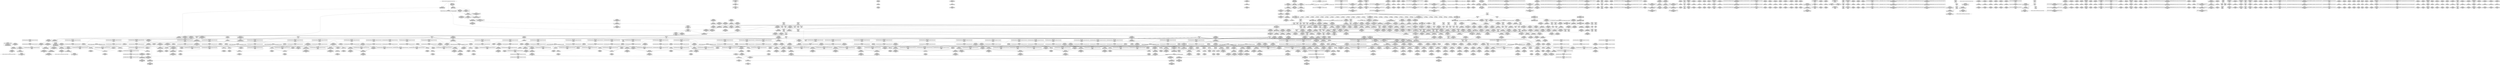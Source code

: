digraph {
	CE0x455bdf0 [shape=record,shape=Mrecord,label="{CE0x455bdf0|rcu_read_lock:tmp14|include/linux/rcupdate.h,882|*SummSink*}"]
	CE0x460dbb0 [shape=record,shape=Mrecord,label="{CE0x460dbb0|COLLAPSED:_GCMRE___llvm_gcov_ctr129_internal_global_4_x_i64_zeroinitializer:_elem_0:default:}"]
	CE0x457f370 [shape=record,shape=Mrecord,label="{CE0x457f370|GLOBAL:__preempt_count_sub|*Constant*|*SummSink*}"]
	CE0x46052b0 [shape=record,shape=Mrecord,label="{CE0x46052b0|i64*_getelementptr_inbounds_(_4_x_i64_,_4_x_i64_*___llvm_gcov_ctr135,_i64_0,_i64_1)|*Constant*}"]
	CE0x452d230 [shape=record,shape=Mrecord,label="{CE0x452d230|rcu_read_lock:entry}"]
	CE0x45547b0 [shape=record,shape=Mrecord,label="{CE0x45547b0|GLOBAL:__llvm_gcov_ctr138|Global_var:__llvm_gcov_ctr138}"]
	CE0x5864180 [shape=record,shape=Mrecord,label="{CE0x5864180|selinux_ptrace_traceme:tmp4|security/selinux/hooks.c,1959}"]
	CE0x4573d50 [shape=record,shape=Mrecord,label="{CE0x4573d50|task_has_perm:tmp44|security/selinux/hooks.c,1526|*SummSource*}"]
	CE0x4556960 [shape=record,shape=Mrecord,label="{CE0x4556960|task_has_perm:tmp23|security/selinux/hooks.c,1525}"]
	CE0x45ccb20 [shape=record,shape=Mrecord,label="{CE0x45ccb20|rcu_lock_acquire:indirectgoto}"]
	CE0x450d770 [shape=record,shape=Mrecord,label="{CE0x450d770|selinux_ptrace_traceme:tmp2|security/selinux/hooks.c,1959|*SummSink*}"]
	CE0x4536700 [shape=record,shape=Mrecord,label="{CE0x4536700|task_has_perm:tmp28|security/selinux/hooks.c,1525}"]
	CE0x46118f0 [shape=record,shape=Mrecord,label="{CE0x46118f0|rcu_lock_release:indirectgoto|*SummSink*}"]
	CE0x4557e50 [shape=record,shape=Mrecord,label="{CE0x4557e50|GLOBAL:rcu_lock_map|Global_var:rcu_lock_map}"]
	CE0x4560f50 [shape=record,shape=Mrecord,label="{CE0x4560f50|rcu_read_lock:tmp8|include/linux/rcupdate.h,882}"]
	CE0x45da110 [shape=record,shape=Mrecord,label="{CE0x45da110|i64*_getelementptr_inbounds_(_11_x_i64_,_11_x_i64_*___llvm_gcov_ctr132,_i64_0,_i64_10)|*Constant*|*SummSink*}"]
	CE0x451e5d0 [shape=record,shape=Mrecord,label="{CE0x451e5d0|i64_2|*Constant*}"]
	CE0x4586740 [shape=record,shape=Mrecord,label="{CE0x4586740|task_has_perm:security|security/selinux/hooks.c,1525|*SummSink*}"]
	CE0x461a070 [shape=record,shape=Mrecord,label="{CE0x461a070|void_(i32*,_i32,_i32*)*_asm_addl_$1,_%gs:$0_,_*m,ri,*m,_dirflag_,_fpsr_,_flags_}"]
	CE0x45546f0 [shape=record,shape=Mrecord,label="{CE0x45546f0|task_has_perm:tmp6|security/selinux/hooks.c,1525}"]
	CE0x4527f70 [shape=record,shape=Mrecord,label="{CE0x4527f70|task_has_perm:tmp32|security/selinux/hooks.c,1526|*SummSource*}"]
	CE0x4554420 [shape=record,shape=Mrecord,label="{CE0x4554420|i64*_getelementptr_inbounds_(_11_x_i64_,_11_x_i64_*___llvm_gcov_ctr127,_i64_0,_i64_1)|*Constant*}"]
	CE0x4535110 [shape=record,shape=Mrecord,label="{CE0x4535110|get_current:tmp2|*SummSink*}"]
	CE0x45c5120 [shape=record,shape=Mrecord,label="{CE0x45c5120|i8*_getelementptr_inbounds_(_42_x_i8_,_42_x_i8_*_.str46,_i32_0,_i32_0)|*Constant*|*SummSink*}"]
	CE0x457dbf0 [shape=record,shape=Mrecord,label="{CE0x457dbf0|i64*_getelementptr_inbounds_(_4_x_i64_,_4_x_i64_*___llvm_gcov_ctr128,_i64_0,_i64_2)|*Constant*|*SummSource*}"]
	CE0x460da30 [shape=record,shape=Mrecord,label="{CE0x460da30|__preempt_count_sub:tmp|*SummSource*}"]
	CE0x4586180 [shape=record,shape=Mrecord,label="{CE0x4586180|task_has_perm:tmp27|security/selinux/hooks.c,1525|*SummSink*}"]
	CE0x4576e30 [shape=record,shape=Mrecord,label="{CE0x4576e30|task_has_perm:tmp48|security/selinux/hooks.c,1526}"]
	CE0x45b3340 [shape=record,shape=Mrecord,label="{CE0x45b3340|_call_void_rcu_read_unlock()_#10,_!dbg_!27790|security/selinux/hooks.c,1527}"]
	CE0x4504dd0 [shape=record,shape=Mrecord,label="{CE0x4504dd0|GLOBAL:cap_ptrace_traceme|*Constant*|*SummSink*}"]
	CE0x455d310 [shape=record,shape=Mrecord,label="{CE0x455d310|rcu_read_lock:tmp18|include/linux/rcupdate.h,882|*SummSink*}"]
	CE0x4562370 [shape=record,shape=Mrecord,label="{CE0x4562370|task_has_perm:tmp25|security/selinux/hooks.c,1525}"]
	CE0x451e040 [shape=record,shape=Mrecord,label="{CE0x451e040|i64*_getelementptr_inbounds_(_2_x_i64_,_2_x_i64_*___llvm_gcov_ctr98,_i64_0,_i64_1)|*Constant*|*SummSource*}"]
	CE0x4519250 [shape=record,shape=Mrecord,label="{CE0x4519250|task_has_perm:tmp2|*SummSink*}"]
	CE0x4579ad0 [shape=record,shape=Mrecord,label="{CE0x4579ad0|task_has_perm:tmp53|security/selinux/hooks.c,1526}"]
	CE0x45271d0 [shape=record,shape=Mrecord,label="{CE0x45271d0|_call_void_rcu_lock_acquire(%struct.lockdep_map*_rcu_lock_map)_#10,_!dbg_!27711|include/linux/rcupdate.h,881}"]
	CE0x452e670 [shape=record,shape=Mrecord,label="{CE0x452e670|selinux_ptrace_traceme:tmp11|security/selinux/hooks.c,1963|*SummSink*}"]
	CE0x45b06c0 [shape=record,shape=Mrecord,label="{CE0x45b06c0|task_has_perm:security24|security/selinux/hooks.c,1526|*SummSource*}"]
	CE0x45d0680 [shape=record,shape=Mrecord,label="{CE0x45d0680|i64*_getelementptr_inbounds_(_11_x_i64_,_11_x_i64_*___llvm_gcov_ctr132,_i64_0,_i64_1)|*Constant*}"]
	CE0x45d9c10 [shape=record,shape=Mrecord,label="{CE0x45d9c10|i64*_getelementptr_inbounds_(_11_x_i64_,_11_x_i64_*___llvm_gcov_ctr132,_i64_0,_i64_10)|*Constant*}"]
	CE0x4603580 [shape=record,shape=Mrecord,label="{CE0x4603580|i64*_getelementptr_inbounds_(_4_x_i64_,_4_x_i64_*___llvm_gcov_ctr135,_i64_0,_i64_0)|*Constant*|*SummSource*}"]
	CE0x4606c00 [shape=record,shape=Mrecord,label="{CE0x4606c00|__preempt_count_add:bb|*SummSource*}"]
	CE0x45a8bb0 [shape=record,shape=Mrecord,label="{CE0x45a8bb0|rcu_lock_acquire:bb|*SummSource*}"]
	CE0x456b8d0 [shape=record,shape=Mrecord,label="{CE0x456b8d0|i64_6|*Constant*|*SummSource*}"]
	CE0x45b53c0 [shape=record,shape=Mrecord,label="{CE0x45b53c0|rcu_read_unlock:do.end|*SummSink*}"]
	CE0x455f880 [shape=record,shape=Mrecord,label="{CE0x455f880|_call_void_asm_sideeffect_,_memory_,_dirflag_,_fpsr_,_flags_()_#3,_!dbg_!27711,_!srcloc_!27714|include/linux/rcupdate.h,244|*SummSink*}"]
	CE0x4560520 [shape=record,shape=Mrecord,label="{CE0x4560520|_call_void_rcu_lock_acquire(%struct.lockdep_map*_rcu_lock_map)_#10,_!dbg_!27711|include/linux/rcupdate.h,881|*SummSink*}"]
	CE0x45a8e70 [shape=record,shape=Mrecord,label="{CE0x45a8e70|__rcu_read_lock:tmp2|*SummSource*}"]
	CE0x457a8a0 [shape=record,shape=Mrecord,label="{CE0x457a8a0|task_has_perm:tmp54|security/selinux/hooks.c,1526|*SummSink*}"]
	CE0x45cc9f0 [shape=record,shape=Mrecord,label="{CE0x45cc9f0|rcu_lock_acquire:__here|*SummSink*}"]
	CE0x45c8a60 [shape=record,shape=Mrecord,label="{CE0x45c8a60|_ret_void,_!dbg_!27719|./arch/x86/include/asm/preempt.h,73|*SummSink*}"]
	CE0x4527e50 [shape=record,shape=Mrecord,label="{CE0x4527e50|task_has_perm:tmp32|security/selinux/hooks.c,1526}"]
	CE0x45d73f0 [shape=record,shape=Mrecord,label="{CE0x45d73f0|128:_i8*,_:_CRE_56,64_}"]
	CE0x4567bb0 [shape=record,shape=Mrecord,label="{CE0x4567bb0|%struct.task_struct*_(%struct.task_struct**)*_asm_movq_%gs:$_1:P_,$0_,_r,im,_dirflag_,_fpsr_,_flags_|*SummSource*}"]
	CE0x461b8b0 [shape=record,shape=Mrecord,label="{CE0x461b8b0|rcu_lock_acquire:tmp7}"]
	CE0x457ce00 [shape=record,shape=Mrecord,label="{CE0x457ce00|__rcu_read_lock:do.end|*SummSource*}"]
	CE0x4511d10 [shape=record,shape=Mrecord,label="{CE0x4511d10|selinux_ptrace_traceme:tobool|security/selinux/hooks.c,1959|*SummSource*}"]
	CE0x453cb10 [shape=record,shape=Mrecord,label="{CE0x453cb10|i64_3|*Constant*|*SummSource*}"]
	CE0x460fd50 [shape=record,shape=Mrecord,label="{CE0x460fd50|i64*_getelementptr_inbounds_(_4_x_i64_,_4_x_i64_*___llvm_gcov_ctr133,_i64_0,_i64_3)|*Constant*}"]
	CE0x45ca420 [shape=record,shape=Mrecord,label="{CE0x45ca420|rcu_read_unlock:tmp2}"]
	CE0x45b3e30 [shape=record,shape=Mrecord,label="{CE0x45b3e30|_ret_i32_%retval.0,_!dbg_!27728|security/selinux/avc.c,775}"]
	CE0x46074f0 [shape=record,shape=Mrecord,label="{CE0x46074f0|__preempt_count_add:tmp1|*SummSource*}"]
	CE0x455adb0 [shape=record,shape=Mrecord,label="{CE0x455adb0|rcu_read_lock:call3|include/linux/rcupdate.h,882|*SummSource*}"]
	CE0x457b960 [shape=record,shape=Mrecord,label="{CE0x457b960|rcu_read_unlock:tmp1|*SummSink*}"]
	CE0x4583f30 [shape=record,shape=Mrecord,label="{CE0x4583f30|task_has_perm:do.end6|*SummSource*}"]
	CE0x461a7a0 [shape=record,shape=Mrecord,label="{CE0x461a7a0|rcu_lock_acquire:bb}"]
	CE0x45cab50 [shape=record,shape=Mrecord,label="{CE0x45cab50|rcu_read_unlock:tobool1|include/linux/rcupdate.h,933|*SummSink*}"]
	CE0x4564250 [shape=record,shape=Mrecord,label="{CE0x4564250|task_has_perm:tmp7|security/selinux/hooks.c,1525|*SummSource*}"]
	CE0x4618e80 [shape=record,shape=Mrecord,label="{CE0x4618e80|GLOBAL:__preempt_count|Global_var:__preempt_count|*SummSink*}"]
	CE0x45d3320 [shape=record,shape=Mrecord,label="{CE0x45d3320|rcu_read_unlock:tmp15|include/linux/rcupdate.h,933}"]
	CE0x455d6f0 [shape=record,shape=Mrecord,label="{CE0x455d6f0|_call_void_lockdep_rcu_suspicious(i8*_getelementptr_inbounds_(_25_x_i8_,_25_x_i8_*_.str45,_i32_0,_i32_0),_i32_883,_i8*_getelementptr_inbounds_(_42_x_i8_,_42_x_i8_*_.str46,_i32_0,_i32_0))_#10,_!dbg_!27728|include/linux/rcupdate.h,882}"]
	CE0x4516da0 [shape=record,shape=Mrecord,label="{CE0x4516da0|_ret_void,_!dbg_!27735|include/linux/rcupdate.h,884}"]
	CE0x4534940 [shape=record,shape=Mrecord,label="{CE0x4534940|task_has_perm:tmp8|security/selinux/hooks.c,1525|*SummSink*}"]
	CE0x45219e0 [shape=record,shape=Mrecord,label="{CE0x45219e0|_call_void_lockdep_rcu_suspicious(i8*_getelementptr_inbounds_(_25_x_i8_,_25_x_i8_*_.str3,_i32_0,_i32_0),_i32_1525,_i8*_getelementptr_inbounds_(_41_x_i8_,_41_x_i8_*_.str44,_i32_0,_i32_0))_#10,_!dbg_!27734|security/selinux/hooks.c,1525}"]
	CE0x459cda0 [shape=record,shape=Mrecord,label="{CE0x459cda0|rcu_read_lock:call|include/linux/rcupdate.h,882}"]
	CE0x45c8c40 [shape=record,shape=Mrecord,label="{CE0x45c8c40|_call_void_asm_sideeffect_,_memory_,_dirflag_,_fpsr_,_flags_()_#3,_!dbg_!27714,_!srcloc_!27715|include/linux/rcupdate.h,239}"]
	CE0x451c2a0 [shape=record,shape=Mrecord,label="{CE0x451c2a0|GLOBAL:current_task|Global_var:current_task|*SummSource*}"]
	CE0x456c1c0 [shape=record,shape=Mrecord,label="{CE0x456c1c0|i64*_getelementptr_inbounds_(_24_x_i64_,_24_x_i64_*___llvm_gcov_ctr138,_i64_0,_i64_0)|*Constant*|*SummSink*}"]
	CE0x45ae460 [shape=record,shape=Mrecord,label="{CE0x45ae460|i64*_getelementptr_inbounds_(_4_x_i64_,_4_x_i64_*___llvm_gcov_ctr129,_i64_0,_i64_2)|*Constant*|*SummSink*}"]
	CE0x45b1b50 [shape=record,shape=Mrecord,label="{CE0x45b1b50|task_has_perm:sid25|security/selinux/hooks.c,1526|*SummSink*}"]
	CE0x4521ac0 [shape=record,shape=Mrecord,label="{CE0x4521ac0|_call_void_lockdep_rcu_suspicious(i8*_getelementptr_inbounds_(_25_x_i8_,_25_x_i8_*_.str3,_i32_0,_i32_0),_i32_1525,_i8*_getelementptr_inbounds_(_41_x_i8_,_41_x_i8_*_.str44,_i32_0,_i32_0))_#10,_!dbg_!27734|security/selinux/hooks.c,1525|*SummSink*}"]
	CE0x45226e0 [shape=record,shape=Mrecord,label="{CE0x45226e0|_call_void_rcu_read_lock()_#10,_!dbg_!27714|security/selinux/hooks.c,1524|*SummSource*}"]
	CE0x453ab40 [shape=record,shape=Mrecord,label="{CE0x453ab40|avc_has_perm:tsid|Function::avc_has_perm&Arg::tsid::|*SummSink*}"]
	CE0x4536310 [shape=record,shape=Mrecord,label="{CE0x4536310|rcu_read_unlock:call3|include/linux/rcupdate.h,933|*SummSink*}"]
	CE0x45ff270 [shape=record,shape=Mrecord,label="{CE0x45ff270|rcu_lock_release:bb}"]
	CE0x459fd00 [shape=record,shape=Mrecord,label="{CE0x459fd00|rcu_read_unlock:tmp15|include/linux/rcupdate.h,933|*SummSource*}"]
	CE0x459cb50 [shape=record,shape=Mrecord,label="{CE0x459cb50|rcu_lock_acquire:map|Function::rcu_lock_acquire&Arg::map::|*SummSource*}"]
	CE0x45b1730 [shape=record,shape=Mrecord,label="{CE0x45b1730|task_has_perm:sid25|security/selinux/hooks.c,1526}"]
	CE0x45d5e50 [shape=record,shape=Mrecord,label="{CE0x45d5e50|i32_934|*Constant*}"]
	CE0x45a7d20 [shape=record,shape=Mrecord,label="{CE0x45a7d20|rcu_lock_acquire:tmp4|include/linux/rcupdate.h,418|*SummSource*}"]
	CE0x462bc00 [shape=record,shape=Mrecord,label="{CE0x462bc00|i64*_getelementptr_inbounds_(_4_x_i64_,_4_x_i64_*___llvm_gcov_ctr134,_i64_0,_i64_1)|*Constant*|*SummSource*}"]
	CE0x4514c70 [shape=record,shape=Mrecord,label="{CE0x4514c70|task_has_perm:do.body21}"]
	CE0x457a110 [shape=record,shape=Mrecord,label="{CE0x457a110|task_has_perm:tmp53|security/selinux/hooks.c,1526|*SummSource*}"]
	CE0x4527a20 [shape=record,shape=Mrecord,label="{CE0x4527a20|i64_14|*Constant*|*SummSource*}"]
	CE0x45d83e0 [shape=record,shape=Mrecord,label="{CE0x45d83e0|i32_0|*Constant*}"]
	CE0x460aa30 [shape=record,shape=Mrecord,label="{CE0x460aa30|__preempt_count_sub:sub|./arch/x86/include/asm/preempt.h,77|*SummSink*}"]
	CE0x464cea0 [shape=record,shape=Mrecord,label="{CE0x464cea0|i64*_getelementptr_inbounds_(_4_x_i64_,_4_x_i64_*___llvm_gcov_ctr135,_i64_0,_i64_2)|*Constant*|*SummSource*}"]
	CE0x4561e90 [shape=record,shape=Mrecord,label="{CE0x4561e90|rcu_read_lock:if.end}"]
	CE0x4566c50 [shape=record,shape=Mrecord,label="{CE0x4566c50|task_has_perm:tmp16|security/selinux/hooks.c,1525}"]
	CE0x456eb40 [shape=record,shape=Mrecord,label="{CE0x456eb40|rcu_read_lock:tmp9|include/linux/rcupdate.h,882}"]
	CE0x45d7a50 [shape=record,shape=Mrecord,label="{CE0x45d7a50|128:_i8*,_:_CRE_104,112_}"]
	CE0x4619f50 [shape=record,shape=Mrecord,label="{CE0x4619f50|_call_void_asm_addl_$1,_%gs:$0_,_*m,ri,*m,_dirflag_,_fpsr_,_flags_(i32*___preempt_count,_i32_%sub,_i32*___preempt_count)_#3,_!dbg_!27717,_!srcloc_!27718|./arch/x86/include/asm/preempt.h,77|*SummSource*}"]
	CE0x45c6990 [shape=record,shape=Mrecord,label="{CE0x45c6990|rcu_read_lock:tmp22|include/linux/rcupdate.h,884|*SummSource*}"]
	CE0x46023e0 [shape=record,shape=Mrecord,label="{CE0x46023e0|_call_void_mcount()_#3}"]
	CE0x4513620 [shape=record,shape=Mrecord,label="{CE0x4513620|_ret_i32_%call26,_!dbg_!27792|security/selinux/hooks.c,1528}"]
	CE0x456d580 [shape=record,shape=Mrecord,label="{CE0x456d580|task_has_perm:tmp37|security/selinux/hooks.c,1526|*SummSink*}"]
	CE0x45d7720 [shape=record,shape=Mrecord,label="{CE0x45d7720|128:_i8*,_:_CRE_80,88_}"]
	CE0x45b0590 [shape=record,shape=Mrecord,label="{CE0x45b0590|task_has_perm:security24|security/selinux/hooks.c,1526}"]
	CE0x456f6b0 [shape=record,shape=Mrecord,label="{CE0x456f6b0|task_has_perm:tmp40|security/selinux/hooks.c,1526}"]
	CE0x4516ae0 [shape=record,shape=Mrecord,label="{CE0x4516ae0|rcu_read_lock:entry|*SummSink*}"]
	CE0x45b0e30 [shape=record,shape=Mrecord,label="{CE0x45b0e30|task_has_perm:tmp56|security/selinux/hooks.c,1526}"]
	CE0x45c9b50 [shape=record,shape=Mrecord,label="{CE0x45c9b50|rcu_read_unlock:tmp14|include/linux/rcupdate.h,933}"]
	CE0x45a7fb0 [shape=record,shape=Mrecord,label="{CE0x45a7fb0|i64*_getelementptr_inbounds_(_4_x_i64_,_4_x_i64_*___llvm_gcov_ctr133,_i64_0,_i64_2)|*Constant*|*SummSink*}"]
	CE0x4503ea0 [shape=record,shape=Mrecord,label="{CE0x4503ea0|_call_void___rcu_read_lock()_#10,_!dbg_!27710|include/linux/rcupdate.h,879}"]
	CE0x451eb50 [shape=record,shape=Mrecord,label="{CE0x451eb50|task_has_perm:tmp33|security/selinux/hooks.c,1526}"]
	CE0x4563200 [shape=record,shape=Mrecord,label="{CE0x4563200|task_has_perm:tmp34|security/selinux/hooks.c,1526|*SummSource*}"]
	CE0x4573560 [shape=record,shape=Mrecord,label="{CE0x4573560|task_has_perm:tmp43|security/selinux/hooks.c,1526}"]
	CE0x459c380 [shape=record,shape=Mrecord,label="{CE0x459c380|rcu_read_lock:tmp|*SummSource*}"]
	CE0x45ddaa0 [shape=record,shape=Mrecord,label="{CE0x45ddaa0|_ret_void,_!dbg_!27717|include/linux/rcupdate.h,245|*SummSource*}"]
	CE0x45a7d90 [shape=record,shape=Mrecord,label="{CE0x45a7d90|rcu_lock_acquire:tmp4|include/linux/rcupdate.h,418|*SummSink*}"]
	CE0x459fe30 [shape=record,shape=Mrecord,label="{CE0x459fe30|rcu_read_unlock:tmp15|include/linux/rcupdate.h,933|*SummSink*}"]
	CE0x45add90 [shape=record,shape=Mrecord,label="{CE0x45add90|__rcu_read_unlock:bb|*SummSink*}"]
	CE0x451a130 [shape=record,shape=Mrecord,label="{CE0x451a130|i32_2|*Constant*|*SummSource*}"]
	CE0x4572950 [shape=record,shape=Mrecord,label="{CE0x4572950|i64_17|*Constant*}"]
	CE0x460f6b0 [shape=record,shape=Mrecord,label="{CE0x460f6b0|GLOBAL:lock_release|*Constant*}"]
	CE0x45ca8a0 [shape=record,shape=Mrecord,label="{CE0x45ca8a0|_ret_void,_!dbg_!27719|./arch/x86/include/asm/preempt.h,73}"]
	CE0x4559060 [shape=record,shape=Mrecord,label="{CE0x4559060|task_has_perm:tmp6|security/selinux/hooks.c,1525|*SummSource*}"]
	CE0x4611d80 [shape=record,shape=Mrecord,label="{CE0x4611d80|__preempt_count_sub:val|Function::__preempt_count_sub&Arg::val::|*SummSink*}"]
	CE0x451fb10 [shape=record,shape=Mrecord,label="{CE0x451fb10|i64_3|*Constant*|*SummSink*}"]
	CE0x462ad90 [shape=record,shape=Mrecord,label="{CE0x462ad90|__preempt_count_add:tmp7|./arch/x86/include/asm/preempt.h,73}"]
	CE0x453c820 [shape=record,shape=Mrecord,label="{CE0x453c820|task_has_perm:tobool|security/selinux/hooks.c,1525|*SummSink*}"]
	CE0x4503d10 [shape=record,shape=Mrecord,label="{CE0x4503d10|i64*_getelementptr_inbounds_(_24_x_i64_,_24_x_i64_*___llvm_gcov_ctr138,_i64_0,_i64_9)|*Constant*|*SummSource*}"]
	CE0x455f8f0 [shape=record,shape=Mrecord,label="{CE0x455f8f0|_call_void_asm_sideeffect_,_memory_,_dirflag_,_fpsr_,_flags_()_#3,_!dbg_!27711,_!srcloc_!27714|include/linux/rcupdate.h,244|*SummSource*}"]
	CE0x45161a0 [shape=record,shape=Mrecord,label="{CE0x45161a0|task_has_perm:land.lhs.true|*SummSink*}"]
	CE0x451ed90 [shape=record,shape=Mrecord,label="{CE0x451ed90|__rcu_read_unlock:tmp|*SummSink*}"]
	CE0x45d31b0 [shape=record,shape=Mrecord,label="{CE0x45d31b0|rcu_read_unlock:tmp14|include/linux/rcupdate.h,933|*SummSink*}"]
	CE0x4581700 [shape=record,shape=Mrecord,label="{CE0x4581700|task_has_perm:do.body10}"]
	CE0x45272b0 [shape=record,shape=Mrecord,label="{CE0x45272b0|_ret_void,_!dbg_!27717|include/linux/rcupdate.h,240}"]
	CE0x45c5b80 [shape=record,shape=Mrecord,label="{CE0x45c5b80|rcu_read_lock:tmp20|include/linux/rcupdate.h,882|*SummSink*}"]
	CE0x45aced0 [shape=record,shape=Mrecord,label="{CE0x45aced0|rcu_lock_release:tmp1}"]
	CE0x45d2760 [shape=record,shape=Mrecord,label="{CE0x45d2760|rcu_read_unlock:bb|*SummSink*}"]
	CE0x4571a40 [shape=record,shape=Mrecord,label="{CE0x4571a40|_call_void_mcount()_#3|*SummSource*}"]
	CE0x4556190 [shape=record,shape=Mrecord,label="{CE0x4556190|GLOBAL:__rcu_read_lock|*Constant*|*SummSink*}"]
	CE0x45d6f00 [shape=record,shape=Mrecord,label="{CE0x45d6f00|128:_i8*,_:_CRE_36,40_}"]
	CE0x45ca9b0 [shape=record,shape=Mrecord,label="{CE0x45ca9b0|__preempt_count_add:val|Function::__preempt_count_add&Arg::val::}"]
	CE0x456a680 [shape=record,shape=Mrecord,label="{CE0x456a680|task_has_perm:real_cred9|security/selinux/hooks.c,1526}"]
	CE0x457dda0 [shape=record,shape=Mrecord,label="{CE0x457dda0|i64*_getelementptr_inbounds_(_4_x_i64_,_4_x_i64_*___llvm_gcov_ctr128,_i64_0,_i64_2)|*Constant*|*SummSink*}"]
	CE0x4536170 [shape=record,shape=Mrecord,label="{CE0x4536170|_call_void___preempt_count_add(i32_1)_#10,_!dbg_!27711|include/linux/rcupdate.h,239}"]
	CE0x46011a0 [shape=record,shape=Mrecord,label="{CE0x46011a0|__preempt_count_add:tmp4|./arch/x86/include/asm/preempt.h,72|*SummSource*}"]
	CE0x456d350 [shape=record,shape=Mrecord,label="{CE0x456d350|task_has_perm:tmp37|security/selinux/hooks.c,1526}"]
	CE0x45448b0 [shape=record,shape=Mrecord,label="{CE0x45448b0|rcu_read_unlock:tmp18|include/linux/rcupdate.h,933|*SummSink*}"]
	CE0x4607930 [shape=record,shape=Mrecord,label="{CE0x4607930|__rcu_read_unlock:tmp7|include/linux/rcupdate.h,245|*SummSink*}"]
	CE0x462b5e0 [shape=record,shape=Mrecord,label="{CE0x462b5e0|__preempt_count_sub:do.body}"]
	CE0x46125a0 [shape=record,shape=Mrecord,label="{CE0x46125a0|rcu_lock_release:tmp2|*SummSource*}"]
	CE0x45c7b10 [shape=record,shape=Mrecord,label="{CE0x45c7b10|rcu_read_unlock:bb}"]
	CE0x453e0d0 [shape=record,shape=Mrecord,label="{CE0x453e0d0|task_has_perm:tmp12|security/selinux/hooks.c,1525}"]
	CE0x4577a20 [shape=record,shape=Mrecord,label="{CE0x4577a20|i64*_getelementptr_inbounds_(_24_x_i64_,_24_x_i64_*___llvm_gcov_ctr138,_i64_0,_i64_21)|*Constant*}"]
	CE0x4579230 [shape=record,shape=Mrecord,label="{CE0x4579230|i64*_getelementptr_inbounds_(_24_x_i64_,_24_x_i64_*___llvm_gcov_ctr138,_i64_0,_i64_22)|*Constant*|*SummSink*}"]
	CE0x453a790 [shape=record,shape=Mrecord,label="{CE0x453a790|avc_has_perm:tsid|Function::avc_has_perm&Arg::tsid::}"]
	CE0x4523180 [shape=record,shape=Mrecord,label="{CE0x4523180|selinux_ptrace_traceme:tmp8|security/selinux/hooks.c,1962|*SummSource*}"]
	CE0x4522b70 [shape=record,shape=Mrecord,label="{CE0x4522b70|get_current:tmp4|./arch/x86/include/asm/current.h,14|*SummSource*}"]
	CE0x457a510 [shape=record,shape=Mrecord,label="{CE0x457a510|task_has_perm:tmp53|security/selinux/hooks.c,1526|*SummSink*}"]
	CE0x459c2a0 [shape=record,shape=Mrecord,label="{CE0x459c2a0|rcu_read_lock:tmp}"]
	CE0x4580a40 [shape=record,shape=Mrecord,label="{CE0x4580a40|_call_void_lock_release(%struct.lockdep_map*_%map,_i32_1,_i64_ptrtoint_(i8*_blockaddress(_rcu_lock_release,_%__here)_to_i64))_#10,_!dbg_!27716|include/linux/rcupdate.h,423|*SummSource*}"]
	CE0x456c5e0 [shape=record,shape=Mrecord,label="{CE0x456c5e0|i64_2|*Constant*}"]
	CE0x45792a0 [shape=record,shape=Mrecord,label="{CE0x45792a0|task_has_perm:tmp51|security/selinux/hooks.c,1526|*SummSink*}"]
	CE0x45b2bb0 [shape=record,shape=Mrecord,label="{CE0x45b2bb0|task_has_perm:tmp57|security/selinux/hooks.c,1526}"]
	CE0x461b040 [shape=record,shape=Mrecord,label="{CE0x461b040|i64_ptrtoint_(i8*_blockaddress(_rcu_lock_acquire,_%__here)_to_i64)|*Constant*|*SummSink*}"]
	CE0x4521710 [shape=record,shape=Mrecord,label="{CE0x4521710|selinux_ptrace_traceme:tmp8|security/selinux/hooks.c,1962}"]
	CE0x4559400 [shape=record,shape=Mrecord,label="{CE0x4559400|rcu_read_unlock:tmp11|include/linux/rcupdate.h,933|*SummSource*}"]
	CE0x45da370 [shape=record,shape=Mrecord,label="{CE0x45da370|rcu_read_unlock:tmp22|include/linux/rcupdate.h,935}"]
	CE0x45815f0 [shape=record,shape=Mrecord,label="{CE0x45815f0|task_has_perm:do.end|*SummSink*}"]
	CE0x45810d0 [shape=record,shape=Mrecord,label="{CE0x45810d0|task_has_perm:tmp18|security/selinux/hooks.c,1525|*SummSink*}"]
	CE0x455b860 [shape=record,shape=Mrecord,label="{CE0x455b860|rcu_read_lock:tmp13|include/linux/rcupdate.h,882|*SummSource*}"]
	CE0x457da40 [shape=record,shape=Mrecord,label="{CE0x457da40|rcu_read_lock:tmp4|include/linux/rcupdate.h,882|*SummSource*}"]
	CE0x4554b00 [shape=record,shape=Mrecord,label="{CE0x4554b00|rcu_read_unlock:tmp11|include/linux/rcupdate.h,933}"]
	CE0x4505060 [shape=record,shape=Mrecord,label="{CE0x4505060|GLOBAL:cap_ptrace_traceme|*Constant*}"]
	CE0x456df80 [shape=record,shape=Mrecord,label="{CE0x456df80|_call_void_mcount()_#3}"]
	CE0x455b930 [shape=record,shape=Mrecord,label="{CE0x455b930|rcu_read_lock:tmp13|include/linux/rcupdate.h,882|*SummSink*}"]
	CE0x4527bc0 [shape=record,shape=Mrecord,label="{CE0x4527bc0|i64_13|*Constant*|*SummSource*}"]
	CE0x4511630 [shape=record,shape=Mrecord,label="{CE0x4511630|selinux_ptrace_traceme:bb|*SummSink*}"]
	CE0x45cb710 [shape=record,shape=Mrecord,label="{CE0x45cb710|i64*_getelementptr_inbounds_(_11_x_i64_,_11_x_i64_*___llvm_gcov_ctr132,_i64_0,_i64_8)|*Constant*|*SummSource*}"]
	CE0x4579180 [shape=record,shape=Mrecord,label="{CE0x4579180|i64*_getelementptr_inbounds_(_24_x_i64_,_24_x_i64_*___llvm_gcov_ctr138,_i64_0,_i64_22)|*Constant*|*SummSource*}"]
	CE0x450faa0 [shape=record,shape=Mrecord,label="{CE0x450faa0|GLOBAL:__llvm_gcov_ctr137|Global_var:__llvm_gcov_ctr137|*SummSource*}"]
	CE0x457a580 [shape=record,shape=Mrecord,label="{CE0x457a580|task_has_perm:tmp54|security/selinux/hooks.c,1526}"]
	CE0x45a04d0 [shape=record,shape=Mrecord,label="{CE0x45a04d0|__rcu_read_lock:bb|*SummSource*}"]
	CE0x45d6e50 [shape=record,shape=Mrecord,label="{CE0x45d6e50|128:_i8*,_:_CRE_32,36_}"]
	CE0x4583ab0 [shape=record,shape=Mrecord,label="{CE0x4583ab0|rcu_read_unlock:land.lhs.true}"]
	CE0x45dd9e0 [shape=record,shape=Mrecord,label="{CE0x45dd9e0|_ret_void,_!dbg_!27717|include/linux/rcupdate.h,245}"]
	CE0x4541d20 [shape=record,shape=Mrecord,label="{CE0x4541d20|rcu_read_lock:land.lhs.true2|*SummSink*}"]
	CE0x46013a0 [shape=record,shape=Mrecord,label="{CE0x46013a0|i64_1|*Constant*}"]
	CE0x4561db0 [shape=record,shape=Mrecord,label="{CE0x4561db0|rcu_read_lock:bb}"]
	CE0x4580ff0 [shape=record,shape=Mrecord,label="{CE0x4580ff0|task_has_perm:tmp18|security/selinux/hooks.c,1525}"]
	CE0x4504320 [shape=record,shape=Mrecord,label="{CE0x4504320|GLOBAL:task_has_perm.__warned|Global_var:task_has_perm.__warned}"]
	CE0x4530180 [shape=record,shape=Mrecord,label="{CE0x4530180|task_has_perm:tobool1|security/selinux/hooks.c,1525}"]
	CE0x4612fd0 [shape=record,shape=Mrecord,label="{CE0x4612fd0|_call_void_mcount()_#3}"]
	CE0x45d1bd0 [shape=record,shape=Mrecord,label="{CE0x45d1bd0|rcu_read_unlock:tmp8|include/linux/rcupdate.h,933|*SummSink*}"]
	CE0x453b130 [shape=record,shape=Mrecord,label="{CE0x453b130|%struct.common_audit_data*_null|*Constant*}"]
	CE0x459f6f0 [shape=record,shape=Mrecord,label="{CE0x459f6f0|__rcu_read_lock:tmp6|include/linux/rcupdate.h,240|*SummSource*}"]
	CE0x457d4e0 [shape=record,shape=Mrecord,label="{CE0x457d4e0|rcu_read_unlock:tmp8|include/linux/rcupdate.h,933}"]
	CE0x45b0cb0 [shape=record,shape=Mrecord,label="{CE0x45b0cb0|task_has_perm:tmp55|security/selinux/hooks.c,1526}"]
	CE0x455b4a0 [shape=record,shape=Mrecord,label="{CE0x455b4a0|i64_6|*Constant*}"]
	CE0x460e890 [shape=record,shape=Mrecord,label="{CE0x460e890|_call_void_mcount()_#3|*SummSource*}"]
	CE0x452e4b0 [shape=record,shape=Mrecord,label="{CE0x452e4b0|selinux_ptrace_traceme:tmp11|security/selinux/hooks.c,1963|*SummSource*}"]
	CE0x4582a10 [shape=record,shape=Mrecord,label="{CE0x4582a10|task_has_perm:real_cred|security/selinux/hooks.c,1525|*SummSource*}"]
	CE0x456f540 [shape=record,shape=Mrecord,label="{CE0x456f540|task_has_perm:tmp39|security/selinux/hooks.c,1526|*SummSink*}"]
	CE0x4559c80 [shape=record,shape=Mrecord,label="{CE0x4559c80|rcu_read_lock:tmp3}"]
	CE0x4584000 [shape=record,shape=Mrecord,label="{CE0x4584000|task_has_perm:do.end6|*SummSink*}"]
	CE0x4566ff0 [shape=record,shape=Mrecord,label="{CE0x4566ff0|task_has_perm:tmp16|security/selinux/hooks.c,1525|*SummSink*}"]
	CE0x452b0f0 [shape=record,shape=Mrecord,label="{CE0x452b0f0|selinux_ptrace_traceme:tmp6|security/selinux/hooks.c,1960|*SummSink*}"]
	CE0x4531cc0 [shape=record,shape=Mrecord,label="{CE0x4531cc0|i64_0|*Constant*|*SummSource*}"]
	CE0x45739a0 [shape=record,shape=Mrecord,label="{CE0x45739a0|task_has_perm:tmp43|security/selinux/hooks.c,1526|*SummSink*}"]
	CE0x4525610 [shape=record,shape=Mrecord,label="{CE0x4525610|task_has_perm:tmp36|security/selinux/hooks.c,1526|*SummSource*}"]
	CE0x4577550 [shape=record,shape=Mrecord,label="{CE0x4577550|task_has_perm:tmp49|security/selinux/hooks.c,1526}"]
	CE0x459f980 [shape=record,shape=Mrecord,label="{CE0x459f980|COLLAPSED:_GCMRE___llvm_gcov_ctr132_internal_global_11_x_i64_zeroinitializer:_elem_0:default:}"]
	CE0x45ad8b0 [shape=record,shape=Mrecord,label="{CE0x45ad8b0|__rcu_read_lock:do.body|*SummSource*}"]
	CE0x4555050 [shape=record,shape=Mrecord,label="{CE0x4555050|GLOBAL:lockdep_rcu_suspicious|*Constant*}"]
	CE0x46533b0 [shape=record,shape=Mrecord,label="{CE0x46533b0|__preempt_count_sub:tmp|*SummSink*}"]
	CE0x4504670 [shape=record,shape=Mrecord,label="{CE0x4504670|selinux_ptrace_traceme:tmp1|*SummSource*}"]
	CE0x46034f0 [shape=record,shape=Mrecord,label="{CE0x46034f0|i64*_getelementptr_inbounds_(_4_x_i64_,_4_x_i64_*___llvm_gcov_ctr135,_i64_0,_i64_0)|*Constant*}"]
	CE0x456ae10 [shape=record,shape=Mrecord,label="{CE0x456ae10|i32_0|*Constant*}"]
	CE0x455ee60 [shape=record,shape=Mrecord,label="{CE0x455ee60|i32_883|*Constant*}"]
	CE0x45ca490 [shape=record,shape=Mrecord,label="{CE0x45ca490|rcu_read_unlock:tmp2|*SummSource*}"]
	CE0x45a8320 [shape=record,shape=Mrecord,label="{CE0x45a8320|rcu_lock_acquire:bb|*SummSink*}"]
	CE0x45ccec0 [shape=record,shape=Mrecord,label="{CE0x45ccec0|rcu_read_unlock:tmp16|include/linux/rcupdate.h,933|*SummSource*}"]
	CE0x45419e0 [shape=record,shape=Mrecord,label="{CE0x45419e0|rcu_read_lock:tmp6|include/linux/rcupdate.h,882|*SummSink*}"]
	CE0x460a640 [shape=record,shape=Mrecord,label="{CE0x460a640|__preempt_count_sub:sub|./arch/x86/include/asm/preempt.h,77}"]
	CE0x452a8b0 [shape=record,shape=Mrecord,label="{CE0x452a8b0|selinux_ptrace_traceme:retval.0|*SummSource*}"]
	CE0x45dc640 [shape=record,shape=Mrecord,label="{CE0x45dc640|GLOBAL:__rcu_read_unlock|*Constant*}"]
	CE0x451ca20 [shape=record,shape=Mrecord,label="{CE0x451ca20|task_has_perm:tmp3}"]
	CE0x45a0460 [shape=record,shape=Mrecord,label="{CE0x45a0460|__rcu_read_lock:bb}"]
	CE0x4539060 [shape=record,shape=Mrecord,label="{CE0x4539060|__preempt_count_add:tmp7|./arch/x86/include/asm/preempt.h,73|*SummSink*}"]
	CE0x45b01f0 [shape=record,shape=Mrecord,label="{CE0x45b01f0|__preempt_count_sub:tmp3|*SummSink*}"]
	CE0x45dd520 [shape=record,shape=Mrecord,label="{CE0x45dd520|__rcu_read_unlock:entry|*SummSink*}"]
	CE0x451b6b0 [shape=record,shape=Mrecord,label="{CE0x451b6b0|i64*_getelementptr_inbounds_(_24_x_i64_,_24_x_i64_*___llvm_gcov_ctr138,_i64_0,_i64_1)|*Constant*|*SummSource*}"]
	CE0x4530280 [shape=record,shape=Mrecord,label="{CE0x4530280|task_has_perm:tmp9|security/selinux/hooks.c,1525|*SummSink*}"]
	CE0x453ff00 [shape=record,shape=Mrecord,label="{CE0x453ff00|task_has_perm:tobool14|security/selinux/hooks.c,1526|*SummSource*}"]
	CE0x45d9110 [shape=record,shape=Mrecord,label="{CE0x45d9110|rcu_read_unlock:tmp19|include/linux/rcupdate.h,933|*SummSource*}"]
	CE0x45db8e0 [shape=record,shape=Mrecord,label="{CE0x45db8e0|rcu_lock_release:entry}"]
	CE0x45d0fa0 [shape=record,shape=Mrecord,label="{CE0x45d0fa0|__rcu_read_lock:tmp6|include/linux/rcupdate.h,240|*SummSink*}"]
	CE0x457feb0 [shape=record,shape=Mrecord,label="{CE0x457feb0|rcu_lock_release:tmp4|include/linux/rcupdate.h,423|*SummSink*}"]
	CE0x459d4b0 [shape=record,shape=Mrecord,label="{CE0x459d4b0|rcu_read_lock:tmp5|include/linux/rcupdate.h,882|*SummSource*}"]
	CE0x46119b0 [shape=record,shape=Mrecord,label="{CE0x46119b0|rcu_lock_release:__here}"]
	CE0x453c150 [shape=record,shape=Mrecord,label="{CE0x453c150|task_has_perm:tmp15|security/selinux/hooks.c,1525|*SummSource*}"]
	CE0x460ead0 [shape=record,shape=Mrecord,label="{CE0x460ead0|__rcu_read_unlock:tmp4|include/linux/rcupdate.h,244|*SummSource*}"]
	CE0x45c50b0 [shape=record,shape=Mrecord,label="{CE0x45c50b0|i8*_getelementptr_inbounds_(_42_x_i8_,_42_x_i8_*_.str46,_i32_0,_i32_0)|*Constant*|*SummSource*}"]
	CE0x455cc80 [shape=record,shape=Mrecord,label="{CE0x455cc80|i64*_getelementptr_inbounds_(_11_x_i64_,_11_x_i64_*___llvm_gcov_ctr127,_i64_0,_i64_8)|*Constant*|*SummSource*}"]
	CE0x4562bb0 [shape=record,shape=Mrecord,label="{CE0x4562bb0|get_current:tmp3|*SummSource*}"]
	CE0x45ac170 [shape=record,shape=Mrecord,label="{CE0x45ac170|__preempt_count_add:tmp3|*SummSource*}"]
	CE0x45c9eb0 [shape=record,shape=Mrecord,label="{CE0x45c9eb0|rcu_lock_acquire:tmp|*SummSink*}"]
	CE0x4532da0 [shape=record,shape=Mrecord,label="{CE0x4532da0|i8*_getelementptr_inbounds_(_25_x_i8_,_25_x_i8_*_.str3,_i32_0,_i32_0)|*Constant*}"]
	CE0x45a76f0 [shape=record,shape=Mrecord,label="{CE0x45a76f0|_call_void_asm_addl_$1,_%gs:$0_,_*m,ri,*m,_dirflag_,_fpsr_,_flags_(i32*___preempt_count,_i32_%val,_i32*___preempt_count)_#3,_!dbg_!27714,_!srcloc_!27717|./arch/x86/include/asm/preempt.h,72}"]
	CE0x45755f0 [shape=record,shape=Mrecord,label="{CE0x45755f0|_call_void_lockdep_rcu_suspicious(i8*_getelementptr_inbounds_(_25_x_i8_,_25_x_i8_*_.str3,_i32_0,_i32_0),_i32_1526,_i8*_getelementptr_inbounds_(_41_x_i8_,_41_x_i8_*_.str44,_i32_0,_i32_0))_#10,_!dbg_!27771|security/selinux/hooks.c,1526|*SummSource*}"]
	CE0x45134f0 [shape=record,shape=Mrecord,label="{CE0x45134f0|task_has_perm:perms|Function::task_has_perm&Arg::perms::|*SummSource*}"]
	CE0x45617f0 [shape=record,shape=Mrecord,label="{CE0x45617f0|rcu_read_lock:tobool|include/linux/rcupdate.h,882|*SummSink*}"]
	CE0x454c540 [shape=record,shape=Mrecord,label="{CE0x454c540|selinux_ptrace_traceme:call1|security/selinux/hooks.c,1962|*SummSink*}"]
	CE0x4606ea0 [shape=record,shape=Mrecord,label="{CE0x4606ea0|__preempt_count_add:do.body|*SummSource*}"]
	CE0x452bfb0 [shape=record,shape=Mrecord,label="{CE0x452bfb0|task_has_perm:land.lhs.true15}"]
	CE0x460d080 [shape=record,shape=Mrecord,label="{CE0x460d080|i64*_getelementptr_inbounds_(_4_x_i64_,_4_x_i64_*___llvm_gcov_ctr135,_i64_0,_i64_3)|*Constant*|*SummSink*}"]
	CE0x4534ad0 [shape=record,shape=Mrecord,label="{CE0x4534ad0|task_has_perm:if.then18|*SummSink*}"]
	CE0x4562930 [shape=record,shape=Mrecord,label="{CE0x4562930|task_has_perm:tmp26|security/selinux/hooks.c,1525}"]
	CE0x45cfa60 [shape=record,shape=Mrecord,label="{CE0x45cfa60|i64*_getelementptr_inbounds_(_4_x_i64_,_4_x_i64_*___llvm_gcov_ctr130,_i64_0,_i64_2)|*Constant*|*SummSink*}"]
	CE0x4560de0 [shape=record,shape=Mrecord,label="{CE0x4560de0|GLOBAL:rcu_read_lock.__warned|Global_var:rcu_read_lock.__warned|*SummSink*}"]
	CE0x4564c90 [shape=record,shape=Mrecord,label="{CE0x4564c90|i64*_getelementptr_inbounds_(_11_x_i64_,_11_x_i64_*___llvm_gcov_ctr132,_i64_0,_i64_0)|*Constant*|*SummSource*}"]
	CE0x45404e0 [shape=record,shape=Mrecord,label="{CE0x45404e0|task_has_perm:tmp38|security/selinux/hooks.c,1526}"]
	CE0x4518f60 [shape=record,shape=Mrecord,label="{CE0x4518f60|i64*_getelementptr_inbounds_(_24_x_i64_,_24_x_i64_*___llvm_gcov_ctr138,_i64_0,_i64_1)|*Constant*|*SummSink*}"]
	CE0x45c8240 [shape=record,shape=Mrecord,label="{CE0x45c8240|i64*_getelementptr_inbounds_(_4_x_i64_,_4_x_i64_*___llvm_gcov_ctr133,_i64_0,_i64_1)|*Constant*|*SummSource*}"]
	CE0x4519990 [shape=record,shape=Mrecord,label="{CE0x4519990|get_current:tmp2|*SummSource*}"]
	CE0x4539350 [shape=record,shape=Mrecord,label="{CE0x4539350|__preempt_count_sub:bb}"]
	CE0x4556120 [shape=record,shape=Mrecord,label="{CE0x4556120|GLOBAL:__rcu_read_lock|*Constant*|*SummSource*}"]
	CE0x457e840 [shape=record,shape=Mrecord,label="{CE0x457e840|i64*_getelementptr_inbounds_(_4_x_i64_,_4_x_i64_*___llvm_gcov_ctr130,_i64_0,_i64_1)|*Constant*}"]
	CE0x456fa20 [shape=record,shape=Mrecord,label="{CE0x456fa20|task_has_perm:tmp40|security/selinux/hooks.c,1526|*SummSink*}"]
	CE0x4619790 [shape=record,shape=Mrecord,label="{CE0x4619790|i64*_getelementptr_inbounds_(_4_x_i64_,_4_x_i64_*___llvm_gcov_ctr134,_i64_0,_i64_2)|*Constant*|*SummSource*}"]
	CE0x4572af0 [shape=record,shape=Mrecord,label="{CE0x4572af0|i64_17|*Constant*|*SummSource*}"]
	CE0x45c9f40 [shape=record,shape=Mrecord,label="{CE0x45c9f40|rcu_lock_acquire:tmp1}"]
	CE0x4537620 [shape=record,shape=Mrecord,label="{CE0x4537620|task_has_perm:do.body|*SummSink*}"]
	CE0x452a740 [shape=record,shape=Mrecord,label="{CE0x452a740|selinux_ptrace_traceme:retval.0}"]
	CE0x451aef0 [shape=record,shape=Mrecord,label="{CE0x451aef0|task_has_perm:call3|security/selinux/hooks.c,1525|*SummSource*}"]
	CE0x45a0200 [shape=record,shape=Mrecord,label="{CE0x45a0200|rcu_read_lock:land.lhs.true|*SummSource*}"]
	CE0x451c780 [shape=record,shape=Mrecord,label="{CE0x451c780|i32_128|*Constant*}"]
	CE0x460fa80 [shape=record,shape=Mrecord,label="{CE0x460fa80|i64_ptrtoint_(i8*_blockaddress(_rcu_lock_release,_%__here)_to_i64)|*Constant*}"]
	CE0x4542450 [shape=record,shape=Mrecord,label="{CE0x4542450|i64*_getelementptr_inbounds_(_4_x_i64_,_4_x_i64_*___llvm_gcov_ctr133,_i64_0,_i64_1)|*Constant*}"]
	CE0x453b3d0 [shape=record,shape=Mrecord,label="{CE0x453b3d0|avc_has_perm:tclass|Function::avc_has_perm&Arg::tclass::|*SummSink*}"]
	CE0x455dd10 [shape=record,shape=Mrecord,label="{CE0x455dd10|_call_void_lockdep_rcu_suspicious(i8*_getelementptr_inbounds_(_25_x_i8_,_25_x_i8_*_.str45,_i32_0,_i32_0),_i32_883,_i8*_getelementptr_inbounds_(_42_x_i8_,_42_x_i8_*_.str46,_i32_0,_i32_0))_#10,_!dbg_!27728|include/linux/rcupdate.h,882|*SummSink*}"]
	CE0x5056b60 [shape=record,shape=Mrecord,label="{CE0x5056b60|_ret_i32_%retval.0,_!dbg_!27723|security/selinux/hooks.c,1963|*SummSource*}"]
	CE0x45d2a50 [shape=record,shape=Mrecord,label="{CE0x45d2a50|rcu_read_unlock:tmp12|include/linux/rcupdate.h,933|*SummSink*}"]
	CE0x457b880 [shape=record,shape=Mrecord,label="{CE0x457b880|rcu_read_unlock:tmp1}"]
	CE0x45d7c70 [shape=record,shape=Mrecord,label="{CE0x45d7c70|128:_i8*,_:_CRE_120,128_}"]
	CE0x45db660 [shape=record,shape=Mrecord,label="{CE0x45db660|_call_void_rcu_lock_release(%struct.lockdep_map*_rcu_lock_map)_#10,_!dbg_!27733|include/linux/rcupdate.h,935|*SummSource*}"]
	CE0x4511dc0 [shape=record,shape=Mrecord,label="{CE0x4511dc0|selinux_ptrace_traceme:if.end}"]
	CE0x456aab0 [shape=record,shape=Mrecord,label="{CE0x456aab0|task_has_perm:tmp31|*LoadInst*|security/selinux/hooks.c,1526|*SummSink*}"]
	CE0x4619d40 [shape=record,shape=Mrecord,label="{CE0x4619d40|i64*_getelementptr_inbounds_(_4_x_i64_,_4_x_i64_*___llvm_gcov_ctr130,_i64_0,_i64_0)|*Constant*}"]
	CE0x457c3e0 [shape=record,shape=Mrecord,label="{CE0x457c3e0|rcu_read_unlock:tmp6|include/linux/rcupdate.h,933|*SummSink*}"]
	CE0x457d730 [shape=record,shape=Mrecord,label="{CE0x457d730|rcu_read_lock:tmp4|include/linux/rcupdate.h,882}"]
	CE0x45d6c40 [shape=record,shape=Mrecord,label="{CE0x45d6c40|128:_i8*,_:_CRE_20,24_}"]
	CE0x45d9d80 [shape=record,shape=Mrecord,label="{CE0x45d9d80|rcu_read_unlock:tmp21|include/linux/rcupdate.h,935|*SummSource*}"]
	CE0x45a1eb0 [shape=record,shape=Mrecord,label="{CE0x45a1eb0|i64*_getelementptr_inbounds_(_4_x_i64_,_4_x_i64_*___llvm_gcov_ctr133,_i64_0,_i64_0)|*Constant*|*SummSink*}"]
	CE0x4563810 [shape=record,shape=Mrecord,label="{CE0x4563810|task_has_perm:tmp35|security/selinux/hooks.c,1526|*SummSink*}"]
	CE0x457e180 [shape=record,shape=Mrecord,label="{CE0x457e180|rcu_read_lock:tmp8|include/linux/rcupdate.h,882|*SummSource*}"]
	CE0x45209f0 [shape=record,shape=Mrecord,label="{CE0x45209f0|task_has_perm:if.then|*SummSource*}"]
	CE0x45a8240 [shape=record,shape=Mrecord,label="{CE0x45a8240|i64*_getelementptr_inbounds_(_4_x_i64_,_4_x_i64_*___llvm_gcov_ctr133,_i64_0,_i64_2)|*Constant*|*SummSource*}"]
	CE0x45b1560 [shape=record,shape=Mrecord,label="{CE0x45b1560|task_has_perm:tmp56|security/selinux/hooks.c,1526|*SummSink*}"]
	CE0x456a550 [shape=record,shape=Mrecord,label="{CE0x456a550|task_has_perm:tmp31|*LoadInst*|security/selinux/hooks.c,1526}"]
	CE0x4549010 [shape=record,shape=Mrecord,label="{CE0x4549010|i64*_getelementptr_inbounds_(_6_x_i64_,_6_x_i64_*___llvm_gcov_ctr137,_i64_0,_i64_4)|*Constant*|*SummSource*}"]
	CE0x4583390 [shape=record,shape=Mrecord,label="{CE0x4583390|rcu_read_unlock:tmp8|include/linux/rcupdate.h,933|*SummSource*}"]
	CE0x4538210 [shape=record,shape=Mrecord,label="{CE0x4538210|COLLAPSED:_GCMRE_current_task_external_global_%struct.task_struct*:_elem_0:default:}"]
	"CONST[source:0(mediator),value:2(dynamic)][purpose:{object}][SnkIdx:2]"
	CE0x45ad1e0 [shape=record,shape=Mrecord,label="{CE0x45ad1e0|rcu_lock_release:tmp|*SummSink*}"]
	CE0x459ce40 [shape=record,shape=Mrecord,label="{CE0x459ce40|rcu_read_unlock:call|include/linux/rcupdate.h,933|*SummSink*}"]
	CE0x455f3e0 [shape=record,shape=Mrecord,label="{CE0x455f3e0|rcu_read_lock:tmp17|include/linux/rcupdate.h,882|*SummSink*}"]
	CE0x45590d0 [shape=record,shape=Mrecord,label="{CE0x45590d0|task_has_perm:tmp6|security/selinux/hooks.c,1525|*SummSink*}"]
	CE0x4523110 [shape=record,shape=Mrecord,label="{CE0x4523110|i64*_getelementptr_inbounds_(_6_x_i64_,_6_x_i64_*___llvm_gcov_ctr137,_i64_0,_i64_4)|*Constant*}"]
	CE0x4583df0 [shape=record,shape=Mrecord,label="{CE0x4583df0|task_has_perm:if.end|*SummSink*}"]
	CE0x45ac7e0 [shape=record,shape=Mrecord,label="{CE0x45ac7e0|GLOBAL:lock_acquire|*Constant*}"]
	CE0x4564540 [shape=record,shape=Mrecord,label="{CE0x4564540|task_has_perm:tmp7|security/selinux/hooks.c,1525|*SummSink*}"]
	CE0x456c2a0 [shape=record,shape=Mrecord,label="{CE0x456c2a0|COLLAPSED:_GCMRE___llvm_gcov_ctr138_internal_global_24_x_i64_zeroinitializer:_elem_0:default:}"]
	CE0x45322c0 [shape=record,shape=Mrecord,label="{CE0x45322c0|task_has_perm:tsk2|Function::task_has_perm&Arg::tsk2::}"]
	CE0x4568f20 [shape=record,shape=Mrecord,label="{CE0x4568f20|task_has_perm:land.lhs.true}"]
	CE0x4579fa0 [shape=record,shape=Mrecord,label="{CE0x4579fa0|i64*_getelementptr_inbounds_(_24_x_i64_,_24_x_i64_*___llvm_gcov_ctr138,_i64_0,_i64_23)|*Constant*}"]
	CE0x4567550 [shape=record,shape=Mrecord,label="{CE0x4567550|i64_5|*Constant*|*SummSource*}"]
	CE0x4616710 [shape=record,shape=Mrecord,label="{CE0x4616710|__preempt_count_add:tmp2|*SummSource*}"]
	CE0x45d1310 [shape=record,shape=Mrecord,label="{CE0x45d1310|__rcu_read_lock:tmp7|include/linux/rcupdate.h,240}"]
	CE0x45c5cf0 [shape=record,shape=Mrecord,label="{CE0x45c5cf0|rcu_read_lock:tmp21|include/linux/rcupdate.h,884}"]
	CE0x4569970 [shape=record,shape=Mrecord,label="{CE0x4569970|task_has_perm:tmp|*SummSource*}"]
	CE0x456a9d0 [shape=record,shape=Mrecord,label="{CE0x456a9d0|task_has_perm:real_cred9|security/selinux/hooks.c,1526|*SummSink*}"]
	CE0x45a85c0 [shape=record,shape=Mrecord,label="{CE0x45a85c0|i64*_getelementptr_inbounds_(_4_x_i64_,_4_x_i64_*___llvm_gcov_ctr128,_i64_0,_i64_1)|*Constant*}"]
	CE0x45ad270 [shape=record,shape=Mrecord,label="{CE0x45ad270|i64_1|*Constant*}"]
	CE0x4582260 [shape=record,shape=Mrecord,label="{CE0x4582260|rcu_read_unlock:tobool|include/linux/rcupdate.h,933|*SummSource*}"]
	CE0x452fa80 [shape=record,shape=Mrecord,label="{CE0x452fa80|avc_has_perm:entry|*SummSource*}"]
	CE0x45824d0 [shape=record,shape=Mrecord,label="{CE0x45824d0|rcu_read_unlock:tobool|include/linux/rcupdate.h,933|*SummSink*}"]
	CE0x453e360 [shape=record,shape=Mrecord,label="{CE0x453e360|task_has_perm:tmp12|security/selinux/hooks.c,1525|*SummSource*}"]
	CE0x456dad0 [shape=record,shape=Mrecord,label="{CE0x456dad0|task_has_perm:tmp38|security/selinux/hooks.c,1526|*SummSink*}"]
	CE0x45ad760 [shape=record,shape=Mrecord,label="{CE0x45ad760|__rcu_read_lock:tmp}"]
	CE0x45dcae0 [shape=record,shape=Mrecord,label="{CE0x45dcae0|_ret_void,_!dbg_!27717|include/linux/rcupdate.h,424|*SummSink*}"]
	CE0x452a330 [shape=record,shape=Mrecord,label="{CE0x452a330|i32_22|*Constant*}"]
	CE0x4568850 [shape=record,shape=Mrecord,label="{CE0x4568850|task_has_perm:if.end19|*SummSource*}"]
	CE0x4558a30 [shape=record,shape=Mrecord,label="{CE0x4558a30|i64*_getelementptr_inbounds_(_4_x_i64_,_4_x_i64_*___llvm_gcov_ctr128,_i64_0,_i64_1)|*Constant*|*SummSource*}"]
	CE0x460d750 [shape=record,shape=Mrecord,label="{CE0x460d750|__preempt_count_sub:tmp}"]
	CE0x45d3e80 [shape=record,shape=Mrecord,label="{CE0x45d3e80|GLOBAL:__preempt_count_add|*Constant*|*SummSource*}"]
	CE0x451def0 [shape=record,shape=Mrecord,label="{CE0x451def0|selinux_ptrace_traceme:parent|Function::selinux_ptrace_traceme&Arg::parent::}"]
	CE0x45552a0 [shape=record,shape=Mrecord,label="{CE0x45552a0|GLOBAL:lockdep_rcu_suspicious|*Constant*|*SummSource*}"]
	CE0x4528410 [shape=record,shape=Mrecord,label="{CE0x4528410|task_has_perm:tmp33|security/selinux/hooks.c,1526|*SummSource*}"]
	CE0x45b2e90 [shape=record,shape=Mrecord,label="{CE0x45b2e90|task_has_perm:tmp57|security/selinux/hooks.c,1526|*SummSink*}"]
	CE0x4569560 [shape=record,shape=Mrecord,label="{CE0x4569560|_ret_void,_!dbg_!27717|include/linux/rcupdate.h,419|*SummSink*}"]
	CE0x4528f60 [shape=record,shape=Mrecord,label="{CE0x4528f60|task_has_perm:tmp11|security/selinux/hooks.c,1525|*SummSink*}"]
	CE0x457f3e0 [shape=record,shape=Mrecord,label="{CE0x457f3e0|GLOBAL:__preempt_count_sub|*Constant*|*SummSource*}"]
	CE0x453b290 [shape=record,shape=Mrecord,label="{CE0x453b290|avc_has_perm:tclass|Function::avc_has_perm&Arg::tclass::}"]
	CE0x45d8c50 [shape=record,shape=Mrecord,label="{CE0x45d8c50|i8*_getelementptr_inbounds_(_44_x_i8_,_44_x_i8_*_.str47,_i32_0,_i32_0)|*Constant*|*SummSource*}"]
	CE0x46026a0 [shape=record,shape=Mrecord,label="{CE0x46026a0|_call_void_mcount()_#3|*SummSource*}"]
	CE0x457b270 [shape=record,shape=Mrecord,label="{CE0x457b270|GLOBAL:__llvm_gcov_ctr127|Global_var:__llvm_gcov_ctr127}"]
	CE0x4540340 [shape=record,shape=Mrecord,label="{CE0x4540340|i64_15|*Constant*|*SummSource*}"]
	CE0x4607420 [shape=record,shape=Mrecord,label="{CE0x4607420|__rcu_read_unlock:bb|*SummSource*}"]
	CE0x45540d0 [shape=record,shape=Mrecord,label="{CE0x45540d0|task_has_perm:land.lhs.true2|*SummSink*}"]
	CE0x4626cc0 [shape=record,shape=Mrecord,label="{CE0x4626cc0|__preempt_count_add:tmp5|./arch/x86/include/asm/preempt.h,72}"]
	CE0x4612b40 [shape=record,shape=Mrecord,label="{CE0x4612b40|__rcu_read_unlock:tmp1|*SummSink*}"]
	CE0x4540b40 [shape=record,shape=Mrecord,label="{CE0x4540b40|task_has_perm:tmp1|*SummSink*}"]
	CE0x45277a0 [shape=record,shape=Mrecord,label="{CE0x45277a0|rcu_read_lock:do.body|*SummSource*}"]
	CE0x4619c00 [shape=record,shape=Mrecord,label="{CE0x4619c00|rcu_lock_acquire:tmp}"]
	CE0x4533440 [shape=record,shape=Mrecord,label="{CE0x4533440|task_has_perm:if.end}"]
	CE0x4567d50 [shape=record,shape=Mrecord,label="{CE0x4567d50|GLOBAL:current_task|Global_var:current_task}"]
	CE0x4579630 [shape=record,shape=Mrecord,label="{CE0x4579630|task_has_perm:tmp52|security/selinux/hooks.c,1526|*SummSink*}"]
	CE0x451a290 [shape=record,shape=Mrecord,label="{CE0x451a290|i64*_getelementptr_inbounds_(_4_x_i64_,_4_x_i64_*___llvm_gcov_ctr130,_i64_0,_i64_3)|*Constant*}"]
	CE0x452d1c0 [shape=record,shape=Mrecord,label="{CE0x452d1c0|GLOBAL:rcu_read_lock|*Constant*|*SummSink*}"]
	CE0x4548f30 [shape=record,shape=Mrecord,label="{CE0x4548f30|selinux_ptrace_traceme:tmp9|security/selinux/hooks.c,1962|*SummSource*}"]
	CE0x455d190 [shape=record,shape=Mrecord,label="{CE0x455d190|rcu_read_lock:tmp18|include/linux/rcupdate.h,882|*SummSource*}"]
	CE0x4532170 [shape=record,shape=Mrecord,label="{CE0x4532170|task_has_perm:entry|*SummSink*}"]
	CE0x4610970 [shape=record,shape=Mrecord,label="{CE0x4610970|rcu_lock_release:tmp6|*SummSource*}"]
	CE0x45c9fb0 [shape=record,shape=Mrecord,label="{CE0x45c9fb0|rcu_lock_acquire:tmp1|*SummSource*}"]
	CE0x4514450 [shape=record,shape=Mrecord,label="{CE0x4514450|task_has_perm:tmp29|security/selinux/hooks.c,1525|*SummSink*}"]
	CE0x4576dc0 [shape=record,shape=Mrecord,label="{CE0x4576dc0|task_has_perm:tmp47|security/selinux/hooks.c,1526|*SummSink*}"]
	CE0x45563b0 [shape=record,shape=Mrecord,label="{CE0x45563b0|i64*_getelementptr_inbounds_(_24_x_i64_,_24_x_i64_*___llvm_gcov_ctr138,_i64_0,_i64_10)|*Constant*}"]
	CE0x4535b50 [shape=record,shape=Mrecord,label="{CE0x4535b50|i64*_getelementptr_inbounds_(_6_x_i64_,_6_x_i64_*___llvm_gcov_ctr137,_i64_0,_i64_3)|*Constant*|*SummSink*}"]
	CE0x460d210 [shape=record,shape=Mrecord,label="{CE0x460d210|i64*_getelementptr_inbounds_(_4_x_i64_,_4_x_i64_*___llvm_gcov_ctr129,_i64_0,_i64_0)|*Constant*}"]
	CE0x4525d50 [shape=record,shape=Mrecord,label="{CE0x4525d50|task_has_perm:tmp19|security/selinux/hooks.c,1525|*SummSource*}"]
	CE0x452d7a0 [shape=record,shape=Mrecord,label="{CE0x452d7a0|i64*_getelementptr_inbounds_(_6_x_i64_,_6_x_i64_*___llvm_gcov_ctr137,_i64_0,_i64_5)|*Constant*|*SummSink*}"]
	CE0x4573b10 [shape=record,shape=Mrecord,label="{CE0x4573b10|task_has_perm:tmp44|security/selinux/hooks.c,1526}"]
	CE0x455a9c0 [shape=record,shape=Mrecord,label="{CE0x455a9c0|rcu_read_lock:tmp12|include/linux/rcupdate.h,882|*SummSource*}"]
	CE0x45a7470 [shape=record,shape=Mrecord,label="{CE0x45a7470|rcu_lock_acquire:tmp3|*SummSink*}"]
	CE0x45b55e0 [shape=record,shape=Mrecord,label="{CE0x45b55e0|rcu_read_unlock:do.body|*SummSource*}"]
	CE0x45618c0 [shape=record,shape=Mrecord,label="{CE0x45618c0|rcu_read_lock:tobool|include/linux/rcupdate.h,882|*SummSource*}"]
	CE0x4582180 [shape=record,shape=Mrecord,label="{CE0x4582180|rcu_read_unlock:tobool|include/linux/rcupdate.h,933}"]
	CE0x4524da0 [shape=record,shape=Mrecord,label="{CE0x4524da0|GLOBAL:task_has_perm.__warned48|Global_var:task_has_perm.__warned48|*SummSource*}"]
	CE0x4512f80 [shape=record,shape=Mrecord,label="{CE0x4512f80|selinux_ptrace_traceme:tobool|security/selinux/hooks.c,1959|*SummSink*}"]
	CE0x4607690 [shape=record,shape=Mrecord,label="{CE0x4607690|__rcu_read_unlock:tmp7|include/linux/rcupdate.h,245}"]
	CE0x45262f0 [shape=record,shape=Mrecord,label="{CE0x45262f0|_call_void_mcount()_#3|*SummSink*}"]
	CE0x5056af0 [shape=record,shape=Mrecord,label="{CE0x5056af0|_ret_i32_%retval.0,_!dbg_!27723|security/selinux/hooks.c,1963}"]
	CE0x45118f0 [shape=record,shape=Mrecord,label="{CE0x45118f0|GLOBAL:__llvm_gcov_ctr137|Global_var:__llvm_gcov_ctr137|*SummSink*}"]
	CE0x457bc40 [shape=record,shape=Mrecord,label="{CE0x457bc40|rcu_read_lock:tmp7|include/linux/rcupdate.h,882|*SummSource*}"]
	CE0x4628d90 [shape=record,shape=Mrecord,label="{CE0x4628d90|__preempt_count_add:tmp1|*SummSink*}"]
	"CONST[source:1(input),value:2(dynamic)][purpose:{subject}][SrcIdx:2]"
	CE0x461b380 [shape=record,shape=Mrecord,label="{CE0x461b380|i64*_getelementptr_inbounds_(_4_x_i64_,_4_x_i64_*___llvm_gcov_ctr130,_i64_0,_i64_3)|*Constant*|*SummSink*}"]
	CE0x45d25e0 [shape=record,shape=Mrecord,label="{CE0x45d25e0|rcu_read_unlock:do.end|*SummSource*}"]
	CE0x4570510 [shape=record,shape=Mrecord,label="{CE0x4570510|task_has_perm:tmp21|security/selinux/hooks.c,1525}"]
	CE0x45cc2e0 [shape=record,shape=Mrecord,label="{CE0x45cc2e0|__rcu_read_lock:tmp4|include/linux/rcupdate.h,239|*SummSource*}"]
	CE0x45b0fa0 [shape=record,shape=Mrecord,label="{CE0x45b0fa0|task_has_perm:tmp55|security/selinux/hooks.c,1526|*SummSink*}"]
	CE0x4569710 [shape=record,shape=Mrecord,label="{CE0x4569710|rcu_read_lock:call|include/linux/rcupdate.h,882|*SummSink*}"]
	CE0x451ea50 [shape=record,shape=Mrecord,label="{CE0x451ea50|task_has_perm:tmp30|security/selinux/hooks.c,1525|*SummSink*}"]
	CE0x453a6d0 [shape=record,shape=Mrecord,label="{CE0x453a6d0|avc_has_perm:ssid|Function::avc_has_perm&Arg::ssid::|*SummSink*}"]
	CE0x4559e60 [shape=record,shape=Mrecord,label="{CE0x4559e60|rcu_read_lock:tmp3|*SummSource*}"]
	CE0x4510620 [shape=record,shape=Mrecord,label="{CE0x4510620|selinux_ptrace_traceme:tmp|*SummSource*}"]
	CE0x452f0f0 [shape=record,shape=Mrecord,label="{CE0x452f0f0|task_has_perm:call26|security/selinux/hooks.c,1528|*SummSource*}"]
	CE0x4544e60 [shape=record,shape=Mrecord,label="{CE0x4544e60|_call_void_lockdep_rcu_suspicious(i8*_getelementptr_inbounds_(_25_x_i8_,_25_x_i8_*_.str45,_i32_0,_i32_0),_i32_934,_i8*_getelementptr_inbounds_(_44_x_i8_,_44_x_i8_*_.str47,_i32_0,_i32_0))_#10,_!dbg_!27726|include/linux/rcupdate.h,933|*SummSink*}"]
	CE0x457c210 [shape=record,shape=Mrecord,label="{CE0x457c210|GLOBAL:rcu_read_lock.__warned|Global_var:rcu_read_lock.__warned|*SummSource*}"]
	CE0x4525e80 [shape=record,shape=Mrecord,label="{CE0x4525e80|task_has_perm:tmp19|security/selinux/hooks.c,1525|*SummSink*}"]
	CE0x457bdc0 [shape=record,shape=Mrecord,label="{CE0x457bdc0|rcu_read_lock:tmp7|include/linux/rcupdate.h,882|*SummSink*}"]
	CE0x456b470 [shape=record,shape=Mrecord,label="{CE0x456b470|i64_7|*Constant*|*SummSource*}"]
	CE0x4503ca0 [shape=record,shape=Mrecord,label="{CE0x4503ca0|i64*_getelementptr_inbounds_(_24_x_i64_,_24_x_i64_*___llvm_gcov_ctr138,_i64_0,_i64_9)|*Constant*}"]
	CE0x4574a00 [shape=record,shape=Mrecord,label="{CE0x4574a00|i64*_getelementptr_inbounds_(_24_x_i64_,_24_x_i64_*___llvm_gcov_ctr138,_i64_0,_i64_19)|*Constant*|*SummSink*}"]
	CE0x46005e0 [shape=record,shape=Mrecord,label="{CE0x46005e0|__rcu_read_unlock:do.end|*SummSource*}"]
	CE0x45b3600 [shape=record,shape=Mrecord,label="{CE0x45b3600|rcu_read_unlock:entry}"]
	CE0x460f720 [shape=record,shape=Mrecord,label="{CE0x460f720|GLOBAL:lock_release|*Constant*|*SummSource*}"]
	CE0x45ccff0 [shape=record,shape=Mrecord,label="{CE0x45ccff0|rcu_read_unlock:tmp16|include/linux/rcupdate.h,933|*SummSink*}"]
	CE0x455fb90 [shape=record,shape=Mrecord,label="{CE0x455fb90|_call_void___preempt_count_sub(i32_1)_#10,_!dbg_!27715|include/linux/rcupdate.h,244|*SummSource*}"]
	CE0x451f170 [shape=record,shape=Mrecord,label="{CE0x451f170|task_has_perm:sid|security/selinux/hooks.c,1525|*SummSink*}"]
	CE0x45ff3f0 [shape=record,shape=Mrecord,label="{CE0x45ff3f0|rcu_lock_release:bb|*SummSink*}"]
	CE0x46191a0 [shape=record,shape=Mrecord,label="{CE0x46191a0|_call_void_mcount()_#3|*SummSink*}"]
	CE0x452f980 [shape=record,shape=Mrecord,label="{CE0x452f980|avc_has_perm:entry}"]
	CE0x4560a60 [shape=record,shape=Mrecord,label="{CE0x4560a60|__rcu_read_lock:tmp3|*SummSource*}"]
	CE0x45d84f0 [shape=record,shape=Mrecord,label="{CE0x45d84f0|i32_0|*Constant*|*SummSource*}"]
	CE0x45273a0 [shape=record,shape=Mrecord,label="{CE0x45273a0|task_has_perm:if.end19}"]
	CE0x45a2550 [shape=record,shape=Mrecord,label="{CE0x45a2550|__rcu_read_lock:tmp|*SummSink*}"]
	CE0x4610f50 [shape=record,shape=Mrecord,label="{CE0x4610f50|i64*_getelementptr_inbounds_(_4_x_i64_,_4_x_i64_*___llvm_gcov_ctr133,_i64_0,_i64_0)|*Constant*|*SummSource*}"]
	CE0x45321e0 [shape=record,shape=Mrecord,label="{CE0x45321e0|task_has_perm:tsk1|Function::task_has_perm&Arg::tsk1::}"]
	CE0x462bb20 [shape=record,shape=Mrecord,label="{CE0x462bb20|__rcu_read_unlock:tmp2|*SummSink*}"]
	CE0x46016a0 [shape=record,shape=Mrecord,label="{CE0x46016a0|__preempt_count_add:tmp|*SummSink*}"]
	CE0x456ff00 [shape=record,shape=Mrecord,label="{CE0x456ff00|task_has_perm:call16|security/selinux/hooks.c,1526|*SummSource*}"]
	CE0x45d97a0 [shape=record,shape=Mrecord,label="{CE0x45d97a0|rcu_read_unlock:tmp21|include/linux/rcupdate.h,935}"]
	CE0x45fe580 [shape=record,shape=Mrecord,label="{CE0x45fe580|i8*_undef|*Constant*|*SummSource*}"]
	CE0x45dbcd0 [shape=record,shape=Mrecord,label="{CE0x45dbcd0|GLOBAL:rcu_lock_release|*Constant*|*SummSink*}"]
	CE0x4568560 [shape=record,shape=Mrecord,label="{CE0x4568560|task_has_perm:land.lhs.true13|*SummSink*}"]
	CE0x45b22e0 [shape=record,shape=Mrecord,label="{CE0x45b22e0|GLOBAL:rcu_read_unlock|*Constant*}"]
	CE0x4576080 [shape=record,shape=Mrecord,label="{CE0x4576080|i32_1526|*Constant*|*SummSource*}"]
	CE0x4556da0 [shape=record,shape=Mrecord,label="{CE0x4556da0|i64*_getelementptr_inbounds_(_4_x_i64_,_4_x_i64_*___llvm_gcov_ctr128,_i64_0,_i64_3)|*Constant*|*SummSource*}"]
	CE0x456abc0 [shape=record,shape=Mrecord,label="{CE0x456abc0|task_has_perm:call11|security/selinux/hooks.c,1526}"]
	CE0x4581060 [shape=record,shape=Mrecord,label="{CE0x4581060|task_has_perm:tmp18|security/selinux/hooks.c,1525|*SummSource*}"]
	CE0x461ac20 [shape=record,shape=Mrecord,label="{CE0x461ac20|%struct.lockdep_map*_null|*Constant*|*SummSink*}"]
	CE0x459d630 [shape=record,shape=Mrecord,label="{CE0x459d630|rcu_read_lock:tmp6|include/linux/rcupdate.h,882}"]
	CE0x4528e30 [shape=record,shape=Mrecord,label="{CE0x4528e30|task_has_perm:tmp11|security/selinux/hooks.c,1525|*SummSource*}"]
	CE0x459e4a0 [shape=record,shape=Mrecord,label="{CE0x459e4a0|rcu_read_lock:bb|*SummSource*}"]
	CE0x4523ad0 [shape=record,shape=Mrecord,label="{CE0x4523ad0|selinux_ptrace_traceme:tmp10|security/selinux/hooks.c,1963|*SummSource*}"]
	CE0x4524ff0 [shape=record,shape=Mrecord,label="{CE0x4524ff0|task_has_perm:tmp36|security/selinux/hooks.c,1526}"]
	CE0x4563f00 [shape=record,shape=Mrecord,label="{CE0x4563f00|rcu_read_unlock:tmp7|include/linux/rcupdate.h,933|*SummSource*}"]
	CE0x4574a70 [shape=record,shape=Mrecord,label="{CE0x4574a70|task_has_perm:tmp45|security/selinux/hooks.c,1526|*SummSink*}"]
	CE0x45361e0 [shape=record,shape=Mrecord,label="{CE0x45361e0|_call_void___preempt_count_add(i32_1)_#10,_!dbg_!27711|include/linux/rcupdate.h,239|*SummSource*}"]
	CE0x45ab7f0 [shape=record,shape=Mrecord,label="{CE0x45ab7f0|i64*_getelementptr_inbounds_(_4_x_i64_,_4_x_i64_*___llvm_gcov_ctr134,_i64_0,_i64_3)|*Constant*}"]
	CE0x45d3b60 [shape=record,shape=Mrecord,label="{CE0x45d3b60|rcu_read_unlock:call3|include/linux/rcupdate.h,933|*SummSource*}"]
	CE0x459e090 [shape=record,shape=Mrecord,label="{CE0x459e090|rcu_read_unlock:tmp6|include/linux/rcupdate.h,933}"]
	CE0x456dc40 [shape=record,shape=Mrecord,label="{CE0x456dc40|task_has_perm:tmp39|security/selinux/hooks.c,1526}"]
	CE0x45b54b0 [shape=record,shape=Mrecord,label="{CE0x45b54b0|rcu_read_unlock:do.body}"]
	CE0x455fff0 [shape=record,shape=Mrecord,label="{CE0x455fff0|i64*_getelementptr_inbounds_(_11_x_i64_,_11_x_i64_*___llvm_gcov_ctr127,_i64_0,_i64_0)|*Constant*|*SummSink*}"]
	CE0x455a500 [shape=record,shape=Mrecord,label="{CE0x455a500|task_has_perm:tmp20|security/selinux/hooks.c,1525}"]
	CE0x452aa50 [shape=record,shape=Mrecord,label="{CE0x452aa50|i64*_getelementptr_inbounds_(_6_x_i64_,_6_x_i64_*___llvm_gcov_ctr137,_i64_0,_i64_3)|*Constant*}"]
	CE0x451db40 [shape=record,shape=Mrecord,label="{CE0x451db40|selinux_ptrace_traceme:call2|security/selinux/hooks.c,1962|*SummSource*}"]
	CE0x45c0f40 [shape=record,shape=Mrecord,label="{CE0x45c0f40|__preempt_count_sub:tmp7|./arch/x86/include/asm/preempt.h,78}"]
	CE0x4558400 [shape=record,shape=Mrecord,label="{CE0x4558400|__rcu_read_lock:tmp4|include/linux/rcupdate.h,239|*SummSink*}"]
	CE0x4513a40 [shape=record,shape=Mrecord,label="{CE0x4513a40|task_has_perm:sid|security/selinux/hooks.c,1525|*SummSource*}"]
	CE0x457ee80 [shape=record,shape=Mrecord,label="{CE0x457ee80|i64*_getelementptr_inbounds_(_4_x_i64_,_4_x_i64_*___llvm_gcov_ctr133,_i64_0,_i64_2)|*Constant*}"]
	CE0x453c970 [shape=record,shape=Mrecord,label="{CE0x453c970|i64_3|*Constant*}"]
	CE0x451bfa0 [shape=record,shape=Mrecord,label="{CE0x451bfa0|task_has_perm:if.then|*SummSink*}"]
	CE0x45599b0 [shape=record,shape=Mrecord,label="{CE0x45599b0|task_has_perm:do.end22|*SummSource*}"]
	CE0x45ca500 [shape=record,shape=Mrecord,label="{CE0x45ca500|rcu_read_unlock:tmp2|*SummSink*}"]
	CE0x451d200 [shape=record,shape=Mrecord,label="{CE0x451d200|4:_i32,_:_CRE_4,8_|*MultipleSource*|security/selinux/hooks.c,1525|security/selinux/hooks.c,1525|security/selinux/hooks.c,1525}"]
	CE0x4572640 [shape=record,shape=Mrecord,label="{CE0x4572640|i64_18|*Constant*|*SummSource*}"]
	CE0x45dc970 [shape=record,shape=Mrecord,label="{CE0x45dc970|_ret_void,_!dbg_!27717|include/linux/rcupdate.h,424|*SummSource*}"]
	CE0x451fc80 [shape=record,shape=Mrecord,label="{CE0x451fc80|i64_0|*Constant*}"]
	CE0x4537330 [shape=record,shape=Mrecord,label="{CE0x4537330|task_has_perm:do.end20|*SummSink*}"]
	CE0x45b3550 [shape=record,shape=Mrecord,label="{CE0x45b3550|_call_void_rcu_read_unlock()_#10,_!dbg_!27790|security/selinux/hooks.c,1527|*SummSink*}"]
	CE0x4619090 [shape=record,shape=Mrecord,label="{CE0x4619090|i64*_getelementptr_inbounds_(_4_x_i64_,_4_x_i64_*___llvm_gcov_ctr129,_i64_0,_i64_3)|*Constant*|*SummSink*}"]
	CE0x4561f90 [shape=record,shape=Mrecord,label="{CE0x4561f90|i64*_getelementptr_inbounds_(_24_x_i64_,_24_x_i64_*___llvm_gcov_ctr138,_i64_0,_i64_11)|*Constant*}"]
	CE0x4583c00 [shape=record,shape=Mrecord,label="{CE0x4583c00|rcu_read_unlock:if.then|*SummSink*}"]
	CE0x452d2a0 [shape=record,shape=Mrecord,label="{CE0x452d2a0|rcu_read_lock:entry|*SummSource*}"]
	CE0x4610e80 [shape=record,shape=Mrecord,label="{CE0x4610e80|rcu_lock_release:tmp7|*SummSource*}"]
	CE0x45d7500 [shape=record,shape=Mrecord,label="{CE0x45d7500|128:_i8*,_:_CRE_64,72_}"]
	CE0x4514a80 [shape=record,shape=Mrecord,label="{CE0x4514a80|task_has_perm:land.lhs.true15|*SummSink*}"]
	CE0x4559880 [shape=record,shape=Mrecord,label="{CE0x4559880|task_has_perm:do.end22}"]
	CE0x45d8740 [shape=record,shape=Mrecord,label="{CE0x45d8740|i32_934|*Constant*|*SummSink*}"]
	CE0x4583d40 [shape=record,shape=Mrecord,label="{CE0x4583d40|rcu_read_unlock:land.lhs.true|*SummSink*}"]
	CE0x45b57d0 [shape=record,shape=Mrecord,label="{CE0x45b57d0|rcu_read_lock:if.then}"]
	CE0x4564820 [shape=record,shape=Mrecord,label="{CE0x4564820|rcu_read_lock:tmp2|*SummSource*}"]
	CE0x460fbf0 [shape=record,shape=Mrecord,label="{CE0x460fbf0|i64_ptrtoint_(i8*_blockaddress(_rcu_lock_release,_%__here)_to_i64)|*Constant*|*SummSource*}"]
	"CONST[source:2(external),value:2(dynamic)][purpose:{object}][SrcIdx:4]"
	CE0x4573ff0 [shape=record,shape=Mrecord,label="{CE0x4573ff0|task_has_perm:tmp45|security/selinux/hooks.c,1526}"]
	CE0x453a480 [shape=record,shape=Mrecord,label="{CE0x453a480|_ret_void,_!dbg_!27735|include/linux/rcupdate.h,938|*SummSink*}"]
	CE0x4615e00 [shape=record,shape=Mrecord,label="{CE0x4615e00|i64*_getelementptr_inbounds_(_4_x_i64_,_4_x_i64_*___llvm_gcov_ctr128,_i64_0,_i64_0)|*Constant*|*SummSource*}"]
	CE0x45d7940 [shape=record,shape=Mrecord,label="{CE0x45d7940|128:_i8*,_:_CRE_96,104_}"]
	CE0x453bb40 [shape=record,shape=Mrecord,label="{CE0x453bb40|avc_has_perm:auditdata|Function::avc_has_perm&Arg::auditdata::|*SummSink*}"]
	CE0x4530620 [shape=record,shape=Mrecord,label="{CE0x4530620|GLOBAL:rcu_read_lock|*Constant*}"]
	CE0x45133f0 [shape=record,shape=Mrecord,label="{CE0x45133f0|task_has_perm:perms|Function::task_has_perm&Arg::perms::}"]
	CE0x451cca0 [shape=record,shape=Mrecord,label="{CE0x451cca0|task_has_perm:tmp3|*SummSink*}"]
	CE0x45d2c30 [shape=record,shape=Mrecord,label="{CE0x45d2c30|rcu_lock_acquire:tmp2|*SummSource*}"]
	CE0x4539b80 [shape=record,shape=Mrecord,label="{CE0x4539b80|__preempt_count_sub:tmp5|./arch/x86/include/asm/preempt.h,77|*SummSink*}"]
	CE0x46532e0 [shape=record,shape=Mrecord,label="{CE0x46532e0|__preempt_count_add:do.body|*SummSink*}"]
	CE0x45b4740 [shape=record,shape=Mrecord,label="{CE0x45b4740|rcu_read_lock:if.end|*SummSink*}"]
	CE0x455af30 [shape=record,shape=Mrecord,label="{CE0x455af30|rcu_read_lock:call3|include/linux/rcupdate.h,882|*SummSink*}"]
	CE0x608ac40 [shape=record,shape=Mrecord,label="{CE0x608ac40|selinux_ptrace_traceme:tmp7|security/selinux/hooks.c,1960|*SummSink*}"]
	CE0x460eda0 [shape=record,shape=Mrecord,label="{CE0x460eda0|__preempt_count_add:tmp3|*SummSink*}"]
	CE0x4515b50 [shape=record,shape=Mrecord,label="{CE0x4515b50|selinux_ptrace_traceme:tmp3|security/selinux/hooks.c,1959|*SummSink*}"]
	CE0x455e950 [shape=record,shape=Mrecord,label="{CE0x455e950|i8*_getelementptr_inbounds_(_25_x_i8_,_25_x_i8_*_.str45,_i32_0,_i32_0)|*Constant*|*SummSink*}"]
	CE0x4601130 [shape=record,shape=Mrecord,label="{CE0x4601130|__preempt_count_add:tmp4|./arch/x86/include/asm/preempt.h,72}"]
	CE0x4561460 [shape=record,shape=Mrecord,label="{CE0x4561460|rcu_read_lock:land.lhs.true2}"]
	CE0x456e5f0 [shape=record,shape=Mrecord,label="{CE0x456e5f0|rcu_read_lock:tobool1|include/linux/rcupdate.h,882|*SummSink*}"]
	CE0x45150a0 [shape=record,shape=Mrecord,label="{CE0x45150a0|selinux_ptrace_traceme:tmp|*SummSink*}"]
	CE0x452cf60 [shape=record,shape=Mrecord,label="{CE0x452cf60|selinux_ptrace_traceme:tmp7|security/selinux/hooks.c,1960|*SummSource*}"]
	CE0x45cb8b0 [shape=record,shape=Mrecord,label="{CE0x45cb8b0|_call_void_lock_acquire(%struct.lockdep_map*_%map,_i32_0,_i32_0,_i32_2,_i32_0,_%struct.lockdep_map*_null,_i64_ptrtoint_(i8*_blockaddress(_rcu_lock_acquire,_%__here)_to_i64))_#10,_!dbg_!27716|include/linux/rcupdate.h,418|*SummSink*}"]
	CE0x4520f40 [shape=record,shape=Mrecord,label="{CE0x4520f40|task_has_perm:tmp24|security/selinux/hooks.c,1525}"]
	CE0x460ea60 [shape=record,shape=Mrecord,label="{CE0x460ea60|__rcu_read_unlock:tmp4|include/linux/rcupdate.h,244}"]
	CE0x4528850 [shape=record,shape=Mrecord,label="{CE0x4528850|GLOBAL:rcu_lock_map|Global_var:rcu_lock_map|*SummSink*}"]
	CE0x45d00e0 [shape=record,shape=Mrecord,label="{CE0x45d00e0|__preempt_count_add:val|Function::__preempt_count_add&Arg::val::|*SummSink*}"]
	CE0x4528a90 [shape=record,shape=Mrecord,label="{CE0x4528a90|task_has_perm:tmp10|security/selinux/hooks.c,1525|*SummSource*}"]
	CE0x4519fc0 [shape=record,shape=Mrecord,label="{CE0x4519fc0|i32_2|*Constant*}"]
	CE0x4541340 [shape=record,shape=Mrecord,label="{CE0x4541340|__rcu_read_lock:tmp5|include/linux/rcupdate.h,239}"]
	CE0x45191e0 [shape=record,shape=Mrecord,label="{CE0x45191e0|task_has_perm:tmp2|*SummSource*}"]
	CE0x4619000 [shape=record,shape=Mrecord,label="{CE0x4619000|i64*_getelementptr_inbounds_(_4_x_i64_,_4_x_i64_*___llvm_gcov_ctr129,_i64_0,_i64_3)|*Constant*|*SummSource*}"]
	CE0x4541ff0 [shape=record,shape=Mrecord,label="{CE0x4541ff0|GLOBAL:__preempt_count_sub|*Constant*}"]
	CE0x4569e80 [shape=record,shape=Mrecord,label="{CE0x4569e80|__rcu_read_unlock:tmp5|include/linux/rcupdate.h,244|*SummSink*}"]
	CE0x4618b40 [shape=record,shape=Mrecord,label="{CE0x4618b40|__rcu_read_unlock:tmp6|include/linux/rcupdate.h,245|*SummSink*}"]
	CE0x457d320 [shape=record,shape=Mrecord,label="{CE0x457d320|GLOBAL:rcu_read_unlock.__warned|Global_var:rcu_read_unlock.__warned|*SummSink*}"]
	CE0x461a670 [shape=record,shape=Mrecord,label="{CE0x461a670|_call_void_lock_acquire(%struct.lockdep_map*_%map,_i32_0,_i32_0,_i32_2,_i32_0,_%struct.lockdep_map*_null,_i64_ptrtoint_(i8*_blockaddress(_rcu_lock_acquire,_%__here)_to_i64))_#10,_!dbg_!27716|include/linux/rcupdate.h,418}"]
	CE0x4518c90 [shape=record,shape=Mrecord,label="{CE0x4518c90|selinux_ptrace_traceme:tmp5|security/selinux/hooks.c,1959}"]
	CE0x4521390 [shape=record,shape=Mrecord,label="{CE0x4521390|task_has_perm:tmp24|security/selinux/hooks.c,1525|*SummSource*}"]
	CE0x4627ff0 [shape=record,shape=Mrecord,label="{CE0x4627ff0|__preempt_count_sub:tmp2|*SummSink*}"]
	CE0x456e2b0 [shape=record,shape=Mrecord,label="{CE0x456e2b0|_call_void_mcount()_#3|*SummSink*}"]
	CE0x456ce40 [shape=record,shape=Mrecord,label="{CE0x456ce40|GLOBAL:__llvm_gcov_ctr132|Global_var:__llvm_gcov_ctr132}"]
	CE0x4503830 [shape=record,shape=Mrecord,label="{CE0x4503830|i8*_getelementptr_inbounds_(_41_x_i8_,_41_x_i8_*_.str44,_i32_0,_i32_0)|*Constant*|*SummSink*}"]
	CE0x455f300 [shape=record,shape=Mrecord,label="{CE0x455f300|rcu_read_lock:tmp17|include/linux/rcupdate.h,882}"]
	CE0x45c6290 [shape=record,shape=Mrecord,label="{CE0x45c6290|rcu_read_lock:tmp21|include/linux/rcupdate.h,884|*SummSource*}"]
	CE0x4564b60 [shape=record,shape=Mrecord,label="{CE0x4564b60|i64*_getelementptr_inbounds_(_11_x_i64_,_11_x_i64_*___llvm_gcov_ctr132,_i64_0,_i64_0)|*Constant*}"]
	CE0x4519170 [shape=record,shape=Mrecord,label="{CE0x4519170|task_has_perm:tmp2}"]
	CE0x45139d0 [shape=record,shape=Mrecord,label="{CE0x45139d0|task_has_perm:sid|security/selinux/hooks.c,1525}"]
	CE0x453de30 [shape=record,shape=Mrecord,label="{CE0x453de30|task_has_perm:tobool4|security/selinux/hooks.c,1525|*SummSource*}"]
	CE0x459e250 [shape=record,shape=Mrecord,label="{CE0x459e250|rcu_read_unlock:tmp6|include/linux/rcupdate.h,933|*SummSource*}"]
	CE0x451e430 [shape=record,shape=Mrecord,label="{CE0x451e430|get_current:tmp|*SummSink*}"]
	CE0x4522450 [shape=record,shape=Mrecord,label="{CE0x4522450|get_current:tmp4|./arch/x86/include/asm/current.h,14|*SummSink*}"]
	CE0x456b2d0 [shape=record,shape=Mrecord,label="{CE0x456b2d0|i64_7|*Constant*}"]
	CE0x452a5d0 [shape=record,shape=Mrecord,label="{CE0x452a5d0|_ret_i32_%call26,_!dbg_!27792|security/selinux/hooks.c,1528|*SummSink*}"]
	CE0x4619af0 [shape=record,shape=Mrecord,label="{CE0x4619af0|i64*_getelementptr_inbounds_(_4_x_i64_,_4_x_i64_*___llvm_gcov_ctr130,_i64_0,_i64_0)|*Constant*|*SummSink*}"]
	CE0x453be90 [shape=record,shape=Mrecord,label="{CE0x453be90|task_has_perm:tmp14|security/selinux/hooks.c,1525|*SummSink*}"]
	CE0x4601fd0 [shape=record,shape=Mrecord,label="{CE0x4601fd0|void_(i32*,_i32,_i32*)*_asm_addl_$1,_%gs:$0_,_*m,ri,*m,_dirflag_,_fpsr_,_flags_}"]
	CE0x45266e0 [shape=record,shape=Mrecord,label="{CE0x45266e0|task_has_perm:call11|security/selinux/hooks.c,1526|*SummSink*}"]
	CE0x4568060 [shape=record,shape=Mrecord,label="{CE0x4568060|task_has_perm:tobool1|security/selinux/hooks.c,1525|*SummSink*}"]
	CE0x459f910 [shape=record,shape=Mrecord,label="{CE0x459f910|rcu_read_unlock:tmp}"]
	CE0x4522510 [shape=record,shape=Mrecord,label="{CE0x4522510|%struct.task_struct*_(%struct.task_struct**)*_asm_movq_%gs:$_1:P_,$0_,_r,im,_dirflag_,_fpsr_,_flags_}"]
	CE0x4653b90 [shape=record,shape=Mrecord,label="{CE0x4653b90|__preempt_count_add:do.end|*SummSink*}"]
	CE0x45b0d20 [shape=record,shape=Mrecord,label="{CE0x45b0d20|task_has_perm:tmp55|security/selinux/hooks.c,1526|*SummSource*}"]
	CE0x460d470 [shape=record,shape=Mrecord,label="{CE0x460d470|i64*_getelementptr_inbounds_(_4_x_i64_,_4_x_i64_*___llvm_gcov_ctr129,_i64_0,_i64_0)|*Constant*|*SummSource*}"]
	CE0x4581dc0 [shape=record,shape=Mrecord,label="{CE0x4581dc0|task_has_perm:real_cred|security/selinux/hooks.c,1525}"]
	CE0x4618310 [shape=record,shape=Mrecord,label="{CE0x4618310|__preempt_count_sub:tmp6|./arch/x86/include/asm/preempt.h,78}"]
	CE0x4531f80 [shape=record,shape=Mrecord,label="{CE0x4531f80|i64_1|*Constant*}"]
	CE0x45ff710 [shape=record,shape=Mrecord,label="{CE0x45ff710|_ret_void,_!dbg_!27720|./arch/x86/include/asm/preempt.h,78}"]
	CE0x4600120 [shape=record,shape=Mrecord,label="{CE0x4600120|__rcu_read_unlock:do.end}"]
	CE0x453da20 [shape=record,shape=Mrecord,label="{CE0x453da20|task_has_perm:tobool4|security/selinux/hooks.c,1525}"]
	CE0x45278c0 [shape=record,shape=Mrecord,label="{CE0x45278c0|rcu_read_lock:do.body|*SummSink*}"]
	CE0x4579310 [shape=record,shape=Mrecord,label="{CE0x4579310|task_has_perm:tmp52|security/selinux/hooks.c,1526}"]
	CE0x45c64e0 [shape=record,shape=Mrecord,label="{CE0x45c64e0|i64*_getelementptr_inbounds_(_11_x_i64_,_11_x_i64_*___llvm_gcov_ctr127,_i64_0,_i64_10)|*Constant*|*SummSource*}"]
	CE0x4582e20 [shape=record,shape=Mrecord,label="{CE0x4582e20|i64_1|*Constant*}"]
	CE0x45a7cb0 [shape=record,shape=Mrecord,label="{CE0x45a7cb0|rcu_lock_acquire:tmp4|include/linux/rcupdate.h,418}"]
	CE0x4615b10 [shape=record,shape=Mrecord,label="{CE0x4615b10|__rcu_read_unlock:tmp}"]
	CE0x4515570 [shape=record,shape=Mrecord,label="{CE0x4515570|_call_void_mcount()_#3|*SummSource*}"]
	CE0x46194d0 [shape=record,shape=Mrecord,label="{CE0x46194d0|__preempt_count_add:tmp6|./arch/x86/include/asm/preempt.h,73}"]
	CE0x455f370 [shape=record,shape=Mrecord,label="{CE0x455f370|rcu_read_lock:tmp17|include/linux/rcupdate.h,882|*SummSource*}"]
	CE0x452d150 [shape=record,shape=Mrecord,label="{CE0x452d150|GLOBAL:rcu_read_lock|*Constant*|*SummSource*}"]
	CE0x457c550 [shape=record,shape=Mrecord,label="{CE0x457c550|rcu_read_unlock:tmp7|include/linux/rcupdate.h,933}"]
	CE0x45707e0 [shape=record,shape=Mrecord,label="{CE0x45707e0|task_has_perm:tmp21|security/selinux/hooks.c,1525|*SummSink*}"]
	CE0x4567f70 [shape=record,shape=Mrecord,label="{CE0x4567f70|task_has_perm:tobool1|security/selinux/hooks.c,1525|*SummSource*}"]
	CE0x451d410 [shape=record,shape=Mrecord,label="{CE0x451d410|get_current:tmp}"]
	CE0x45d8600 [shape=record,shape=Mrecord,label="{CE0x45d8600|i32_0|*Constant*|*SummSink*}"]
	CE0x459ff80 [shape=record,shape=Mrecord,label="{CE0x459ff80|rcu_read_lock:do.end|*SummSink*}"]
	CE0x4585ce0 [shape=record,shape=Mrecord,label="{CE0x4585ce0|i64*_getelementptr_inbounds_(_4_x_i64_,_4_x_i64_*___llvm_gcov_ctr128,_i64_0,_i64_3)|*Constant*}"]
	CE0x4540060 [shape=record,shape=Mrecord,label="{CE0x4540060|task_has_perm:tobool14|security/selinux/hooks.c,1526|*SummSink*}"]
	CE0x453d040 [shape=record,shape=Mrecord,label="{CE0x453d040|i32_77|*Constant*|*SummSource*}"]
	CE0x45a2240 [shape=record,shape=Mrecord,label="{CE0x45a2240|__rcu_read_lock:tmp1|*SummSink*}"]
	CE0x456e9c0 [shape=record,shape=Mrecord,label="{CE0x456e9c0|i64_4|*Constant*}"]
	CE0x46287b0 [shape=record,shape=Mrecord,label="{CE0x46287b0|__preempt_count_sub:tmp4|./arch/x86/include/asm/preempt.h,77|*SummSink*}"]
	CE0x4585330 [shape=record,shape=Mrecord,label="{CE0x4585330|i64*_getelementptr_inbounds_(_24_x_i64_,_24_x_i64_*___llvm_gcov_ctr138,_i64_0,_i64_8)|*Constant*|*SummSource*}"]
	CE0x4541b50 [shape=record,shape=Mrecord,label="{CE0x4541b50|rcu_read_lock:tmp7|include/linux/rcupdate.h,882}"]
	CE0x461aee0 [shape=record,shape=Mrecord,label="{CE0x461aee0|i64_ptrtoint_(i8*_blockaddress(_rcu_lock_acquire,_%__here)_to_i64)|*Constant*|*SummSource*}"]
	CE0x45d0450 [shape=record,shape=Mrecord,label="{CE0x45d0450|_ret_void,_!dbg_!27719|./arch/x86/include/asm/preempt.h,73|*SummSource*}"]
	CE0x45d7830 [shape=record,shape=Mrecord,label="{CE0x45d7830|128:_i8*,_:_CRE_88,89_}"]
	CE0x451a930 [shape=record,shape=Mrecord,label="{CE0x451a930|task_has_perm:tmp13|security/selinux/hooks.c,1525|*SummSource*}"]
	CE0x4524e80 [shape=record,shape=Mrecord,label="{CE0x4524e80|GLOBAL:task_has_perm.__warned48|Global_var:task_has_perm.__warned48|*SummSink*}"]
	CE0x4612da0 [shape=record,shape=Mrecord,label="{CE0x4612da0|__rcu_read_unlock:tmp1}"]
	CE0x457fc70 [shape=record,shape=Mrecord,label="{CE0x457fc70|GLOBAL:__preempt_count|Global_var:__preempt_count}"]
	CE0x452e870 [shape=record,shape=Mrecord,label="{CE0x452e870|_ret_i32_%retval.0,_!dbg_!27723|security/selinux/hooks.c,1963|*SummSink*}"]
	CE0x4576340 [shape=record,shape=Mrecord,label="{CE0x4576340|i32_1526|*Constant*|*SummSink*}"]
	CE0x4539ef0 [shape=record,shape=Mrecord,label="{CE0x4539ef0|__preempt_count_sub:tmp7|./arch/x86/include/asm/preempt.h,78|*SummSink*}"]
	CE0x45dd4b0 [shape=record,shape=Mrecord,label="{CE0x45dd4b0|__rcu_read_unlock:entry|*SummSource*}"]
	CE0x45d3500 [shape=record,shape=Mrecord,label="{CE0x45d3500|_call_void_mcount()_#3|*SummSource*}"]
	CE0x4535bc0 [shape=record,shape=Mrecord,label="{CE0x4535bc0|i64*_getelementptr_inbounds_(_6_x_i64_,_6_x_i64_*___llvm_gcov_ctr137,_i64_0,_i64_3)|*Constant*|*SummSource*}"]
	CE0x45fe310 [shape=record,shape=Mrecord,label="{CE0x45fe310|i8*_undef|*Constant*}"]
	CE0x451f990 [shape=record,shape=Mrecord,label="{CE0x451f990|get_current:entry|*SummSource*}"]
	CE0x45d8be0 [shape=record,shape=Mrecord,label="{CE0x45d8be0|i8*_getelementptr_inbounds_(_44_x_i8_,_44_x_i8_*_.str47,_i32_0,_i32_0)|*Constant*}"]
	CE0x45c6120 [shape=record,shape=Mrecord,label="{CE0x45c6120|i64*_getelementptr_inbounds_(_11_x_i64_,_11_x_i64_*___llvm_gcov_ctr127,_i64_0,_i64_10)|*Constant*}"]
	CE0x4602280 [shape=record,shape=Mrecord,label="{CE0x4602280|void_(i32*,_i32,_i32*)*_asm_addl_$1,_%gs:$0_,_*m,ri,*m,_dirflag_,_fpsr_,_flags_|*SummSource*}"]
	CE0x459deb0 [shape=record,shape=Mrecord,label="{CE0x459deb0|_ret_void,_!dbg_!27717|include/linux/rcupdate.h,240|*SummSink*}"]
	CE0x4611c70 [shape=record,shape=Mrecord,label="{CE0x4611c70|__preempt_count_sub:val|Function::__preempt_count_sub&Arg::val::|*SummSource*}"]
	CE0x45b44f0 [shape=record,shape=Mrecord,label="{CE0x45b44f0|_ret_i32_%retval.0,_!dbg_!27728|security/selinux/avc.c,775|*SummSource*}"]
	CE0x4558c00 [shape=record,shape=Mrecord,label="{CE0x4558c00|GLOBAL:__rcu_read_lock|*Constant*}"]
	CE0x4578ea0 [shape=record,shape=Mrecord,label="{CE0x4578ea0|task_has_perm:tmp51|security/selinux/hooks.c,1526|*SummSource*}"]
	CE0x4580370 [shape=record,shape=Mrecord,label="{CE0x4580370|rcu_lock_release:tmp5|include/linux/rcupdate.h,423}"]
	CE0x4548ec0 [shape=record,shape=Mrecord,label="{CE0x4548ec0|selinux_ptrace_traceme:tmp8|security/selinux/hooks.c,1962|*SummSink*}"]
	CE0x4572ca0 [shape=record,shape=Mrecord,label="{CE0x4572ca0|task_has_perm:tmp41|security/selinux/hooks.c,1526}"]
	CE0x4515c90 [shape=record,shape=Mrecord,label="{CE0x4515c90|get_current:bb|*SummSink*}"]
	CE0x45b4320 [shape=record,shape=Mrecord,label="{CE0x45b4320|avc_has_perm:auditdata|Function::avc_has_perm&Arg::auditdata::|*SummSource*}"]
	CE0x4533620 [shape=record,shape=Mrecord,label="{CE0x4533620|task_has_perm:do.end6}"]
	CE0x4574d80 [shape=record,shape=Mrecord,label="{CE0x4574d80|task_has_perm:tmp46|security/selinux/hooks.c,1526|*SummSink*}"]
	CE0x455f050 [shape=record,shape=Mrecord,label="{CE0x455f050|i32_883|*Constant*|*SummSink*}"]
	CE0x4571c00 [shape=record,shape=Mrecord,label="{CE0x4571c00|rcu_read_unlock:call|include/linux/rcupdate.h,933}"]
	CE0x45acde0 [shape=record,shape=Mrecord,label="{CE0x45acde0|GLOBAL:lock_acquire|*Constant*|*SummSink*}"]
	CE0x4585010 [shape=record,shape=Mrecord,label="{CE0x4585010|i64*_getelementptr_inbounds_(_24_x_i64_,_24_x_i64_*___llvm_gcov_ctr138,_i64_0,_i64_8)|*Constant*}"]
	CE0x45fee00 [shape=record,shape=Mrecord,label="{CE0x45fee00|i8*_undef|*Constant*|*SummSink*}"]
	CE0x4522fb0 [shape=record,shape=Mrecord,label="{CE0x4522fb0|_call_void_mcount()_#3|*SummSink*}"]
	CE0x45c9080 [shape=record,shape=Mrecord,label="{CE0x45c9080|i64*_getelementptr_inbounds_(_11_x_i64_,_11_x_i64_*___llvm_gcov_ctr132,_i64_0,_i64_1)|*Constant*|*SummSink*}"]
	CE0x453bbb0 [shape=record,shape=Mrecord,label="{CE0x453bbb0|avc_has_perm:requested|Function::avc_has_perm&Arg::requested::|*SummSink*}"]
	CE0x4612e10 [shape=record,shape=Mrecord,label="{CE0x4612e10|__rcu_read_unlock:tmp1|*SummSource*}"]
	CE0x4524a00 [shape=record,shape=Mrecord,label="{CE0x4524a00|GLOBAL:task_has_perm.__warned48|Global_var:task_has_perm.__warned48}"]
	CE0x4572ba0 [shape=record,shape=Mrecord,label="{CE0x4572ba0|i64_17|*Constant*|*SummSink*}"]
	CE0x45d0d10 [shape=record,shape=Mrecord,label="{CE0x45d0d10|rcu_read_unlock:if.end}"]
	CE0x4557b70 [shape=record,shape=Mrecord,label="{CE0x4557b70|GLOBAL:rcu_lock_acquire|*Constant*|*SummSource*}"]
	CE0x452f810 [shape=record,shape=Mrecord,label="{CE0x452f810|i32_(i32,_i32,_i16,_i32,_%struct.common_audit_data*)*_bitcast_(i32_(i32,_i32,_i16,_i32,_%struct.common_audit_data.495*)*_avc_has_perm_to_i32_(i32,_i32,_i16,_i32,_%struct.common_audit_data*)*)|*Constant*|*SummSink*}"]
	CE0x457e360 [shape=record,shape=Mrecord,label="{CE0x457e360|rcu_read_lock:tobool1|include/linux/rcupdate.h,882}"]
	CE0x4539460 [shape=record,shape=Mrecord,label="{CE0x4539460|__preempt_count_sub:bb|*SummSink*}"]
	CE0x451e690 [shape=record,shape=Mrecord,label="{CE0x451e690|task_has_perm:tmp30|security/selinux/hooks.c,1525}"]
	CE0x453bc20 [shape=record,shape=Mrecord,label="{CE0x453bc20|i64_6|*Constant*|*SummSink*}"]
	CE0x4563cf0 [shape=record,shape=Mrecord,label="{CE0x4563cf0|task_has_perm:tobool|security/selinux/hooks.c,1525|*SummSource*}"]
	CE0x461b5c0 [shape=record,shape=Mrecord,label="{CE0x461b5c0|rcu_lock_acquire:tmp6|*SummSource*}"]
	CE0x45cf630 [shape=record,shape=Mrecord,label="{CE0x45cf630|_call_void_asm_addl_$1,_%gs:$0_,_*m,ri,*m,_dirflag_,_fpsr_,_flags_(i32*___preempt_count,_i32_%sub,_i32*___preempt_count)_#3,_!dbg_!27717,_!srcloc_!27718|./arch/x86/include/asm/preempt.h,77}"]
	CE0x4512b80 [shape=record,shape=Mrecord,label="{CE0x4512b80|i64*_getelementptr_inbounds_(_6_x_i64_,_6_x_i64_*___llvm_gcov_ctr137,_i64_0,_i64_0)|*Constant*|*SummSource*}"]
	CE0x45247b0 [shape=record,shape=Mrecord,label="{CE0x45247b0|_ret_%struct.task_struct*_%tmp4,_!dbg_!27714|./arch/x86/include/asm/current.h,14|*SummSink*}"]
	CE0x4556520 [shape=record,shape=Mrecord,label="{CE0x4556520|task_has_perm:tmp22|security/selinux/hooks.c,1525|*SummSource*}"]
	CE0x454c4d0 [shape=record,shape=Mrecord,label="{CE0x454c4d0|selinux_ptrace_traceme:call1|security/selinux/hooks.c,1962|*SummSource*}"]
	CE0x451abd0 [shape=record,shape=Mrecord,label="{CE0x451abd0|task_has_perm:call3|security/selinux/hooks.c,1525}"]
	CE0x450fec0 [shape=record,shape=Mrecord,label="{CE0x450fec0|_call_void_mcount()_#3|*SummSink*}"]
	CE0x45809d0 [shape=record,shape=Mrecord,label="{CE0x45809d0|_call_void_lock_release(%struct.lockdep_map*_%map,_i32_1,_i64_ptrtoint_(i8*_blockaddress(_rcu_lock_release,_%__here)_to_i64))_#10,_!dbg_!27716|include/linux/rcupdate.h,423}"]
	CE0x4601760 [shape=record,shape=Mrecord,label="{CE0x4601760|__rcu_read_unlock:tmp2}"]
	CE0x4576cc0 [shape=record,shape=Mrecord,label="{CE0x4576cc0|i64*_getelementptr_inbounds_(_24_x_i64_,_24_x_i64_*___llvm_gcov_ctr138,_i64_0,_i64_20)|*Constant*|*SummSource*}"]
	CE0x45a0360 [shape=record,shape=Mrecord,label="{CE0x45a0360|_ret_void,_!dbg_!27717|include/linux/rcupdate.h,245|*SummSink*}"]
	CE0x455e580 [shape=record,shape=Mrecord,label="{CE0x455e580|i8*_getelementptr_inbounds_(_25_x_i8_,_25_x_i8_*_.str45,_i32_0,_i32_0)|*Constant*|*SummSource*}"]
	CE0x45ca660 [shape=record,shape=Mrecord,label="{CE0x45ca660|rcu_read_unlock:tmp3}"]
	CE0x45b3950 [shape=record,shape=Mrecord,label="{CE0x45b3950|rcu_read_unlock:entry|*SummSink*}"]
	CE0x4554a50 [shape=record,shape=Mrecord,label="{CE0x4554a50|GLOBAL:__llvm_gcov_ctr138|Global_var:__llvm_gcov_ctr138|*SummSource*}"]
	CE0x4522670 [shape=record,shape=Mrecord,label="{CE0x4522670|_call_void_rcu_read_lock()_#10,_!dbg_!27714|security/selinux/hooks.c,1524}"]
	CE0x457eb00 [shape=record,shape=Mrecord,label="{CE0x457eb00|i64*_getelementptr_inbounds_(_4_x_i64_,_4_x_i64_*___llvm_gcov_ctr130,_i64_0,_i64_1)|*Constant*|*SummSource*}"]
	CE0x4607620 [shape=record,shape=Mrecord,label="{CE0x4607620|__preempt_count_add:bb}"]
	CE0x4503f40 [shape=record,shape=Mrecord,label="{CE0x4503f40|_call_void___rcu_read_lock()_#10,_!dbg_!27710|include/linux/rcupdate.h,879|*SummSource*}"]
	CE0x45ccc80 [shape=record,shape=Mrecord,label="{CE0x45ccc80|rcu_read_unlock:tmp16|include/linux/rcupdate.h,933}"]
	CE0x456d170 [shape=record,shape=Mrecord,label="{CE0x456d170|i64_16|*Constant*|*SummSource*}"]
	CE0x4545680 [shape=record,shape=Mrecord,label="{CE0x4545680|rcu_read_lock:tmp11|include/linux/rcupdate.h,882|*SummSink*}"]
	CE0x45c0800 [shape=record,shape=Mrecord,label="{CE0x45c0800|__preempt_count_sub:tmp5|./arch/x86/include/asm/preempt.h,77}"]
	CE0x4574630 [shape=record,shape=Mrecord,label="{CE0x4574630|task_has_perm:tmp45|security/selinux/hooks.c,1526|*SummSource*}"]
	CE0x4578220 [shape=record,shape=Mrecord,label="{CE0x4578220|task_has_perm:tmp50|security/selinux/hooks.c,1526|*SummSource*}"]
	CE0x455fe40 [shape=record,shape=Mrecord,label="{CE0x455fe40|i64*_getelementptr_inbounds_(_11_x_i64_,_11_x_i64_*___llvm_gcov_ctr127,_i64_0,_i64_0)|*Constant*|*SummSource*}"]
	CE0x45c5a50 [shape=record,shape=Mrecord,label="{CE0x45c5a50|rcu_read_lock:tmp20|include/linux/rcupdate.h,882|*SummSource*}"]
	CE0x4601410 [shape=record,shape=Mrecord,label="{CE0x4601410|__preempt_count_add:tmp1}"]
	CE0x4619c70 [shape=record,shape=Mrecord,label="{CE0x4619c70|COLLAPSED:_GCMRE___llvm_gcov_ctr130_internal_global_4_x_i64_zeroinitializer:_elem_0:default:}"]
	CE0x4607d70 [shape=record,shape=Mrecord,label="{CE0x4607d70|__rcu_read_unlock:do.body|*SummSource*}"]
	CE0x4527a90 [shape=record,shape=Mrecord,label="{CE0x4527a90|i64_14|*Constant*|*SummSink*}"]
	CE0x45ab910 [shape=record,shape=Mrecord,label="{CE0x45ab910|i64*_getelementptr_inbounds_(_4_x_i64_,_4_x_i64_*___llvm_gcov_ctr134,_i64_0,_i64_3)|*Constant*|*SummSource*}"]
	CE0x457a3f0 [shape=record,shape=Mrecord,label="{CE0x457a3f0|i64*_getelementptr_inbounds_(_24_x_i64_,_24_x_i64_*___llvm_gcov_ctr138,_i64_0,_i64_23)|*Constant*|*SummSource*}"]
	CE0x45679b0 [shape=record,shape=Mrecord,label="{CE0x45679b0|i64_4|*Constant*|*SummSource*}"]
	CE0x4559aa0 [shape=record,shape=Mrecord,label="{CE0x4559aa0|task_has_perm:do.end22|*SummSink*}"]
	CE0x451fd80 [shape=record,shape=Mrecord,label="{CE0x451fd80|i64_2|*Constant*}"]
	CE0x4512a20 [shape=record,shape=Mrecord,label="{CE0x4512a20|selinux_ptrace_traceme:if.end|*SummSink*}"]
	CE0x4526e80 [shape=record,shape=Mrecord,label="{CE0x4526e80|task_has_perm:tobool12|security/selinux/hooks.c,1526|*SummSink*}"]
	CE0x4601210 [shape=record,shape=Mrecord,label="{CE0x4601210|__preempt_count_add:tmp4|./arch/x86/include/asm/preempt.h,72|*SummSink*}"]
	CE0x453b300 [shape=record,shape=Mrecord,label="{CE0x453b300|avc_has_perm:tclass|Function::avc_has_perm&Arg::tclass::|*SummSource*}"]
	CE0x45744c0 [shape=record,shape=Mrecord,label="{CE0x45744c0|i64*_getelementptr_inbounds_(_24_x_i64_,_24_x_i64_*___llvm_gcov_ctr138,_i64_0,_i64_19)|*Constant*}"]
	CE0x45393c0 [shape=record,shape=Mrecord,label="{CE0x45393c0|__preempt_count_sub:bb|*SummSource*}"]
	CE0x459f800 [shape=record,shape=Mrecord,label="{CE0x459f800|i64*_getelementptr_inbounds_(_11_x_i64_,_11_x_i64_*___llvm_gcov_ctr132,_i64_0,_i64_0)|*Constant*|*SummSink*}"]
	CE0x45c8150 [shape=record,shape=Mrecord,label="{CE0x45c8150|rcu_read_unlock:tmp3|*SummSink*}"]
	CE0x45591e0 [shape=record,shape=Mrecord,label="{CE0x45591e0|task_has_perm:tmp7|security/selinux/hooks.c,1525}"]
	CE0x460d7c0 [shape=record,shape=Mrecord,label="{CE0x460d7c0|COLLAPSED:_GCMRE___llvm_gcov_ctr135_internal_global_4_x_i64_zeroinitializer:_elem_0:default:}"]
	CE0x462af50 [shape=record,shape=Mrecord,label="{CE0x462af50|_call_void_mcount()_#3}"]
	CE0x45dc880 [shape=record,shape=Mrecord,label="{CE0x45dc880|_ret_void,_!dbg_!27717|include/linux/rcupdate.h,424}"]
	CE0x45b5050 [shape=record,shape=Mrecord,label="{CE0x45b5050|rcu_lock_release:tmp3}"]
	CE0x45d9630 [shape=record,shape=Mrecord,label="{CE0x45d9630|rcu_read_unlock:tmp20|include/linux/rcupdate.h,933|*SummSink*}"]
	CE0x45d61b0 [shape=record,shape=Mrecord,label="{CE0x45d61b0|i32_934|*Constant*|*SummSource*}"]
	CE0x4604cd0 [shape=record,shape=Mrecord,label="{CE0x4604cd0|__preempt_count_sub:tmp1|*SummSink*}"]
	CE0x45c89a0 [shape=record,shape=Mrecord,label="{CE0x45c89a0|rcu_read_unlock:tmp13|include/linux/rcupdate.h,933|*SummSink*}"]
	CE0x45c83c0 [shape=record,shape=Mrecord,label="{CE0x45c83c0|i64*_getelementptr_inbounds_(_4_x_i64_,_4_x_i64_*___llvm_gcov_ctr133,_i64_0,_i64_1)|*Constant*|*SummSink*}"]
	CE0x459ccd0 [shape=record,shape=Mrecord,label="{CE0x459ccd0|rcu_lock_acquire:map|Function::rcu_lock_acquire&Arg::map::|*SummSink*}"]
	CE0x461b630 [shape=record,shape=Mrecord,label="{CE0x461b630|rcu_lock_acquire:tmp6|*SummSink*}"]
	CE0x4523a60 [shape=record,shape=Mrecord,label="{CE0x4523a60|selinux_ptrace_traceme:tmp10|security/selinux/hooks.c,1963|*SummSink*}"]
	CE0x4626e80 [shape=record,shape=Mrecord,label="{CE0x4626e80|__preempt_count_add:tmp5|./arch/x86/include/asm/preempt.h,72|*SummSource*}"]
	CE0x456f8f0 [shape=record,shape=Mrecord,label="{CE0x456f8f0|task_has_perm:tmp40|security/selinux/hooks.c,1526|*SummSource*}"]
	CE0x454d670 [shape=record,shape=Mrecord,label="{CE0x454d670|GLOBAL:get_current|*Constant*}"]
	CE0x4555d50 [shape=record,shape=Mrecord,label="{CE0x4555d50|rcu_read_unlock:tmp5|include/linux/rcupdate.h,933|*SummSource*}"]
	CE0x451f920 [shape=record,shape=Mrecord,label="{CE0x451f920|128:_i8*,_:_CRE_4,8_}"]
	CE0x4564030 [shape=record,shape=Mrecord,label="{CE0x4564030|rcu_read_unlock:tmp7|include/linux/rcupdate.h,933|*SummSink*}"]
	CE0x4504550 [shape=record,shape=Mrecord,label="{CE0x4504550|GLOBAL:task_has_perm.__warned|Global_var:task_has_perm.__warned|*SummSource*}"]
	CE0x452f160 [shape=record,shape=Mrecord,label="{CE0x452f160|task_has_perm:call26|security/selinux/hooks.c,1528|*SummSink*}"]
	CE0x4607320 [shape=record,shape=Mrecord,label="{CE0x4607320|i64*_getelementptr_inbounds_(_4_x_i64_,_4_x_i64_*___llvm_gcov_ctr129,_i64_0,_i64_1)|*Constant*|*SummSink*}"]
	CE0x4515880 [shape=record,shape=Mrecord,label="{CE0x4515880|i32_128|*Constant*|*SummSink*}"]
	CE0x4576f20 [shape=record,shape=Mrecord,label="{CE0x4576f20|task_has_perm:tmp48|security/selinux/hooks.c,1526|*SummSource*}"]
	CE0x452d5d0 [shape=record,shape=Mrecord,label="{CE0x452d5d0|i64*_getelementptr_inbounds_(_6_x_i64_,_6_x_i64_*___llvm_gcov_ctr137,_i64_0,_i64_5)|*Constant*|*SummSource*}"]
	CE0x4554920 [shape=record,shape=Mrecord,label="{CE0x4554920|GLOBAL:__llvm_gcov_ctr138|Global_var:__llvm_gcov_ctr138|*SummSink*}"]
	CE0x45ffd10 [shape=record,shape=Mrecord,label="{CE0x45ffd10|i64*_getelementptr_inbounds_(_4_x_i64_,_4_x_i64_*___llvm_gcov_ctr134,_i64_0,_i64_1)|*Constant*}"]
	CE0x4554c30 [shape=record,shape=Mrecord,label="{CE0x4554c30|rcu_read_unlock:tmp11|include/linux/rcupdate.h,933|*SummSink*}"]
	CE0x461a420 [shape=record,shape=Mrecord,label="{CE0x461a420|rcu_lock_acquire:tmp5|include/linux/rcupdate.h,418|*SummSink*}"]
	CE0x45ac0b0 [shape=record,shape=Mrecord,label="{CE0x45ac0b0|__preempt_count_add:tmp3}"]
	CE0x45110b0 [shape=record,shape=Mrecord,label="{CE0x45110b0|selinux_ptrace_traceme:tobool|security/selinux/hooks.c,1959}"]
	CE0x4512290 [shape=record,shape=Mrecord,label="{CE0x4512290|selinux_ptrace_traceme:if.end|*SummSource*}"]
	CE0x450fb50 [shape=record,shape=Mrecord,label="{CE0x450fb50|selinux_ptrace_traceme:call|security/selinux/hooks.c,1958|*SummSink*}"]
	CE0x453d0b0 [shape=record,shape=Mrecord,label="{CE0x453d0b0|i32_77|*Constant*|*SummSink*}"]
	CE0x45d6cf0 [shape=record,shape=Mrecord,label="{CE0x45d6cf0|128:_i8*,_:_CRE_24,28_}"]
	CE0x45d3e10 [shape=record,shape=Mrecord,label="{CE0x45d3e10|GLOBAL:__preempt_count_add|*Constant*|*SummSink*}"]
	CE0x4562d90 [shape=record,shape=Mrecord,label="{CE0x4562d90|task_has_perm:tmp33|security/selinux/hooks.c,1526|*SummSink*}"]
	CE0x4616780 [shape=record,shape=Mrecord,label="{CE0x4616780|__preempt_count_add:tmp2|*SummSink*}"]
	CE0x452cc70 [shape=record,shape=Mrecord,label="{CE0x452cc70|128:_i8*,_:_CRE_8,16_}"]
	CE0x457cd00 [shape=record,shape=Mrecord,label="{CE0x457cd00|_call_void_mcount()_#3}"]
	CE0x456b5d0 [shape=record,shape=Mrecord,label="{CE0x456b5d0|i64_7|*Constant*|*SummSink*}"]
	CE0x4601d20 [shape=record,shape=Mrecord,label="{CE0x4601d20|i64*_getelementptr_inbounds_(_4_x_i64_,_4_x_i64_*___llvm_gcov_ctr134,_i64_0,_i64_2)|*Constant*|*SummSink*}"]
	CE0x451cc00 [shape=record,shape=Mrecord,label="{CE0x451cc00|task_has_perm:tmp3|*SummSource*}"]
	CE0x4580e20 [shape=record,shape=Mrecord,label="{CE0x4580e20|rcu_lock_acquire:__here}"]
	CE0x45227d0 [shape=record,shape=Mrecord,label="{CE0x45227d0|_call_void_rcu_read_lock()_#10,_!dbg_!27714|security/selinux/hooks.c,1524|*SummSink*}"]
	CE0x459e950 [shape=record,shape=Mrecord,label="{CE0x459e950|rcu_read_unlock:tmp10|include/linux/rcupdate.h,933|*SummSource*}"]
	CE0x45a20c0 [shape=record,shape=Mrecord,label="{CE0x45a20c0|rcu_lock_release:tmp|*SummSource*}"]
	CE0x455aaa0 [shape=record,shape=Mrecord,label="{CE0x455aaa0|rcu_read_lock:call3|include/linux/rcupdate.h,882}"]
	CE0x46280e0 [shape=record,shape=Mrecord,label="{CE0x46280e0|__preempt_count_sub:tmp3}"]
	CE0x4610060 [shape=record,shape=Mrecord,label="{CE0x4610060|i64_ptrtoint_(i8*_blockaddress(_rcu_lock_release,_%__here)_to_i64)|*Constant*|*SummSink*}"]
	CE0x45b4560 [shape=record,shape=Mrecord,label="{CE0x45b4560|_ret_i32_%retval.0,_!dbg_!27728|security/selinux/avc.c,775|*SummSink*}"]
	CE0x4521610 [shape=record,shape=Mrecord,label="{CE0x4521610|selinux_ptrace_traceme:tmp5|security/selinux/hooks.c,1959|*SummSink*}"]
	CE0x45c7710 [shape=record,shape=Mrecord,label="{CE0x45c7710|i64*_getelementptr_inbounds_(_11_x_i64_,_11_x_i64_*___llvm_gcov_ctr127,_i64_0,_i64_9)|*Constant*|*SummSink*}"]
	CE0x45d80b0 [shape=record,shape=Mrecord,label="{CE0x45d80b0|128:_i8*,_:_CRE_152,160_}"]
	CE0x4565060 [shape=record,shape=Mrecord,label="{CE0x4565060|task_has_perm:bb}"]
	CE0x462c320 [shape=record,shape=Mrecord,label="{CE0x462c320|__preempt_count_sub:do.body|*SummSource*}"]
	CE0x4574950 [shape=record,shape=Mrecord,label="{CE0x4574950|i64*_getelementptr_inbounds_(_24_x_i64_,_24_x_i64_*___llvm_gcov_ctr138,_i64_0,_i64_19)|*Constant*|*SummSource*}"]
	CE0x45ca020 [shape=record,shape=Mrecord,label="{CE0x45ca020|rcu_lock_acquire:tmp1|*SummSink*}"]
	CE0x453d8b0 [shape=record,shape=Mrecord,label="{CE0x453d8b0|task_has_perm:call3|security/selinux/hooks.c,1525|*SummSink*}"]
	CE0x457f710 [shape=record,shape=Mrecord,label="{CE0x457f710|rcu_lock_release:__here|*SummSink*}"]
	CE0x45d9180 [shape=record,shape=Mrecord,label="{CE0x45d9180|rcu_read_unlock:tmp19|include/linux/rcupdate.h,933|*SummSink*}"]
	CE0x462bd80 [shape=record,shape=Mrecord,label="{CE0x462bd80|i64*_getelementptr_inbounds_(_4_x_i64_,_4_x_i64_*___llvm_gcov_ctr129,_i64_0,_i64_2)|*Constant*}"]
	CE0x45a02a0 [shape=record,shape=Mrecord,label="{CE0x45a02a0|rcu_read_lock:land.lhs.true|*SummSink*}"]
	CE0x452ea30 [shape=record,shape=Mrecord,label="{CE0x452ea30|get_current:bb}"]
	CE0x4562c70 [shape=record,shape=Mrecord,label="{CE0x4562c70|_call_void_mcount()_#3}"]
	CE0x4566ec0 [shape=record,shape=Mrecord,label="{CE0x4566ec0|task_has_perm:tmp16|security/selinux/hooks.c,1525|*SummSource*}"]
	CE0x453df60 [shape=record,shape=Mrecord,label="{CE0x453df60|task_has_perm:tobool4|security/selinux/hooks.c,1525|*SummSink*}"]
	CE0x45723f0 [shape=record,shape=Mrecord,label="{CE0x45723f0|task_has_perm:tobool17|security/selinux/hooks.c,1526|*SummSink*}"]
	CE0x457d8a0 [shape=record,shape=Mrecord,label="{CE0x457d8a0|i64_0|*Constant*}"]
	CE0x4556880 [shape=record,shape=Mrecord,label="{CE0x4556880|i64*_getelementptr_inbounds_(_24_x_i64_,_24_x_i64_*___llvm_gcov_ctr138,_i64_0,_i64_10)|*Constant*|*SummSink*}"]
	CE0x4584110 [shape=record,shape=Mrecord,label="{CE0x4584110|task_has_perm:do.end}"]
	CE0x4583cb0 [shape=record,shape=Mrecord,label="{CE0x4583cb0|rcu_read_unlock:land.lhs.true|*SummSource*}"]
	CE0x4513270 [shape=record,shape=Mrecord,label="{CE0x4513270|task_has_perm:entry|*SummSource*}"]
	CE0x45d7fa0 [shape=record,shape=Mrecord,label="{CE0x45d7fa0|128:_i8*,_:_CRE_144,152_}"]
	CE0x4535180 [shape=record,shape=Mrecord,label="{CE0x4535180|get_current:tmp2}"]
	CE0x4510ea0 [shape=record,shape=Mrecord,label="{CE0x4510ea0|_ret_%struct.task_struct*_%tmp4,_!dbg_!27714|./arch/x86/include/asm/current.h,14}"]
	CE0x45706b0 [shape=record,shape=Mrecord,label="{CE0x45706b0|task_has_perm:tmp21|security/selinux/hooks.c,1525|*SummSource*}"]
	CE0x45ac570 [shape=record,shape=Mrecord,label="{CE0x45ac570|rcu_lock_release:__here|*SummSource*}"]
	CE0x45d3080 [shape=record,shape=Mrecord,label="{CE0x45d3080|rcu_read_unlock:tmp14|include/linux/rcupdate.h,933|*SummSource*}"]
	CE0x457f520 [shape=record,shape=Mrecord,label="{CE0x457f520|__preempt_count_sub:entry}"]
	CE0x45cae40 [shape=record,shape=Mrecord,label="{CE0x45cae40|rcu_read_unlock:tmp9|include/linux/rcupdate.h,933|*SummSink*}"]
	CE0x45da060 [shape=record,shape=Mrecord,label="{CE0x45da060|i64*_getelementptr_inbounds_(_11_x_i64_,_11_x_i64_*___llvm_gcov_ctr132,_i64_0,_i64_10)|*Constant*|*SummSource*}"]
	CE0x45a8ee0 [shape=record,shape=Mrecord,label="{CE0x45a8ee0|__rcu_read_lock:tmp2|*SummSink*}"]
	CE0x456b740 [shape=record,shape=Mrecord,label="{CE0x456b740|task_has_perm:tmp15|security/selinux/hooks.c,1525}"]
	CE0x45b3a50 [shape=record,shape=Mrecord,label="{CE0x45b3a50|task_has_perm:call26|security/selinux/hooks.c,1528}"]
	CE0x4583690 [shape=record,shape=Mrecord,label="{CE0x4583690|task_has_perm:call|security/selinux/hooks.c,1525}"]
	CE0x45864a0 [shape=record,shape=Mrecord,label="{CE0x45864a0|i32_22|*Constant*|*SummSource*}"]
	CE0x456d950 [shape=record,shape=Mrecord,label="{CE0x456d950|task_has_perm:tmp38|security/selinux/hooks.c,1526|*SummSource*}"]
	CE0x456dea0 [shape=record,shape=Mrecord,label="{CE0x456dea0|task_has_perm:if.then18}"]
	CE0x4557d10 [shape=record,shape=Mrecord,label="{CE0x4557d10|rcu_lock_acquire:entry|*SummSource*}"]
	CE0x4556040 [shape=record,shape=Mrecord,label="{CE0x4556040|__rcu_read_lock:entry}"]
	"CONST[source:0(mediator),value:0(static)][purpose:{operation}][SnkIdx:3]"
	CE0x45049b0 [shape=record,shape=Mrecord,label="{CE0x45049b0|selinux_ptrace_traceme:call|security/selinux/hooks.c,1958}"]
	CE0x456c770 [shape=record,shape=Mrecord,label="{CE0x456c770|_ret_void,_!dbg_!27735|include/linux/rcupdate.h,884|*SummSource*}"]
	CE0x46077c0 [shape=record,shape=Mrecord,label="{CE0x46077c0|__rcu_read_unlock:tmp7|include/linux/rcupdate.h,245|*SummSource*}"]
	CE0x4560c00 [shape=record,shape=Mrecord,label="{CE0x4560c00|__rcu_read_lock:do.end}"]
	CE0x45c7540 [shape=record,shape=Mrecord,label="{CE0x45c7540|i64*_getelementptr_inbounds_(_11_x_i64_,_11_x_i64_*___llvm_gcov_ctr127,_i64_0,_i64_9)|*Constant*}"]
	CE0x4542690 [shape=record,shape=Mrecord,label="{CE0x4542690|rcu_lock_release:tmp1|*SummSink*}"]
	CE0x4524930 [shape=record,shape=Mrecord,label="{CE0x4524930|i64*_getelementptr_inbounds_(_2_x_i64_,_2_x_i64_*___llvm_gcov_ctr98,_i64_0,_i64_0)|*Constant*|*SummSink*}"]
	CE0x450de70 [shape=record,shape=Mrecord,label="{CE0x450de70|selinux_ptrace_traceme:if.then}"]
	CE0x45568f0 [shape=record,shape=Mrecord,label="{CE0x45568f0|task_has_perm:tmp22|security/selinux/hooks.c,1525|*SummSink*}"]
	CE0x4575250 [shape=record,shape=Mrecord,label="{CE0x4575250|_call_void_lockdep_rcu_suspicious(i8*_getelementptr_inbounds_(_25_x_i8_,_25_x_i8_*_.str3,_i32_0,_i32_0),_i32_1526,_i8*_getelementptr_inbounds_(_41_x_i8_,_41_x_i8_*_.str44,_i32_0,_i32_0))_#10,_!dbg_!27771|security/selinux/hooks.c,1526}"]
	CE0x453c280 [shape=record,shape=Mrecord,label="{CE0x453c280|task_has_perm:tmp15|security/selinux/hooks.c,1525|*SummSink*}"]
	CE0x456bfc0 [shape=record,shape=Mrecord,label="{CE0x456bfc0|i64*_getelementptr_inbounds_(_24_x_i64_,_24_x_i64_*___llvm_gcov_ctr138,_i64_0,_i64_0)|*Constant*|*SummSource*}"]
	CE0x451bf30 [shape=record,shape=Mrecord,label="{CE0x451bf30|task_has_perm:if.then}"]
	CE0x462b8d0 [shape=record,shape=Mrecord,label="{CE0x462b8d0|__preempt_count_sub:tmp1|*SummSource*}"]
	CE0x451e250 [shape=record,shape=Mrecord,label="{CE0x451e250|get_current:tmp1|*SummSource*}"]
	CE0x4514b60 [shape=record,shape=Mrecord,label="{CE0x4514b60|task_has_perm:land.lhs.true13|*SummSource*}"]
	CE0x4557560 [shape=record,shape=Mrecord,label="{CE0x4557560|i64*_getelementptr_inbounds_(_24_x_i64_,_24_x_i64_*___llvm_gcov_ctr138,_i64_0,_i64_12)|*Constant*}"]
	CE0x45a7400 [shape=record,shape=Mrecord,label="{CE0x45a7400|rcu_lock_acquire:tmp3|*SummSource*}"]
	CE0x451d9c0 [shape=record,shape=Mrecord,label="{CE0x451d9c0|i64*_getelementptr_inbounds_(_2_x_i64_,_2_x_i64_*___llvm_gcov_ctr98,_i64_0,_i64_1)|*Constant*|*SummSink*}"]
	CE0x460db40 [shape=record,shape=Mrecord,label="{CE0x460db40|__preempt_count_add:tmp}"]
	CE0x4585e70 [shape=record,shape=Mrecord,label="{CE0x4585e70|task_has_perm:tmp27|security/selinux/hooks.c,1525}"]
	CE0x45037c0 [shape=record,shape=Mrecord,label="{CE0x45037c0|i8*_getelementptr_inbounds_(_41_x_i8_,_41_x_i8_*_.str44,_i32_0,_i32_0)|*Constant*|*SummSource*}"]
	CE0x450f9f0 [shape=record,shape=Mrecord,label="{CE0x450f9f0|selinux_ptrace_traceme:if.then|*SummSink*}"]
	CE0x45c5870 [shape=record,shape=Mrecord,label="{CE0x45c5870|rcu_read_lock:tmp20|include/linux/rcupdate.h,882}"]
	CE0x453afc0 [shape=record,shape=Mrecord,label="{CE0x453afc0|i16_2|*Constant*|*SummSink*}"]
	CE0x4518610 [shape=record,shape=Mrecord,label="{CE0x4518610|i32_1525|*Constant*|*SummSource*}"]
	CE0x45adf30 [shape=record,shape=Mrecord,label="{CE0x45adf30|__preempt_count_sub:tmp6|./arch/x86/include/asm/preempt.h,78|*SummSource*}"]
	CE0x450f940 [shape=record,shape=Mrecord,label="{CE0x450f940|i64*_getelementptr_inbounds_(_6_x_i64_,_6_x_i64_*___llvm_gcov_ctr137,_i64_0,_i64_0)|*Constant*|*SummSink*}"]
	CE0x45d13e0 [shape=record,shape=Mrecord,label="{CE0x45d13e0|rcu_read_unlock:tmp3|*SummSource*}"]
	CE0x45ffd80 [shape=record,shape=Mrecord,label="{CE0x45ffd80|rcu_lock_release:tmp7|*SummSink*}"]
	CE0x452f4d0 [shape=record,shape=Mrecord,label="{CE0x452f4d0|i32_(i32,_i32,_i16,_i32,_%struct.common_audit_data*)*_bitcast_(i32_(i32,_i32,_i16,_i32,_%struct.common_audit_data.495*)*_avc_has_perm_to_i32_(i32,_i32,_i16,_i32,_%struct.common_audit_data*)*)|*Constant*|*SummSource*}"]
	CE0x45ff880 [shape=record,shape=Mrecord,label="{CE0x45ff880|__preempt_count_sub:val|Function::__preempt_count_sub&Arg::val::}"]
	CE0x459d930 [shape=record,shape=Mrecord,label="{CE0x459d930|__rcu_read_lock:tmp7|include/linux/rcupdate.h,240|*SummSource*}"]
	CE0x4537410 [shape=record,shape=Mrecord,label="{CE0x4537410|task_has_perm:do.body}"]
	CE0x4567ea0 [shape=record,shape=Mrecord,label="{CE0x4567ea0|0:_i8,_:_GCMR_task_has_perm.__warned_internal_global_i8_0,_section_.data.unlikely_,_align_1:_elem_0:default:}"]
	CE0x4618950 [shape=record,shape=Mrecord,label="{CE0x4618950|__rcu_read_unlock:tmp6|include/linux/rcupdate.h,245}"]
	CE0x45db0f0 [shape=record,shape=Mrecord,label="{CE0x45db0f0|i64*_getelementptr_inbounds_(_11_x_i64_,_11_x_i64_*___llvm_gcov_ctr132,_i64_0,_i64_9)|*Constant*}"]
	CE0x460ec80 [shape=record,shape=Mrecord,label="{CE0x460ec80|__rcu_read_unlock:tmp4|include/linux/rcupdate.h,244|*SummSink*}"]
	CE0x4525fc0 [shape=record,shape=Mrecord,label="{CE0x4525fc0|_call_void_mcount()_#3}"]
	CE0x459ec90 [shape=record,shape=Mrecord,label="{CE0x459ec90|_ret_void,_!dbg_!27717|include/linux/rcupdate.h,419}"]
	CE0x460e6f0 [shape=record,shape=Mrecord,label="{CE0x460e6f0|__rcu_read_unlock:tmp5|include/linux/rcupdate.h,244|*SummSource*}"]
	CE0x45239f0 [shape=record,shape=Mrecord,label="{CE0x45239f0|selinux_ptrace_traceme:tmp10|security/selinux/hooks.c,1963}"]
	CE0x455a570 [shape=record,shape=Mrecord,label="{CE0x455a570|task_has_perm:tmp20|security/selinux/hooks.c,1525|*SummSource*}"]
	CE0x4574be0 [shape=record,shape=Mrecord,label="{CE0x4574be0|task_has_perm:tmp46|security/selinux/hooks.c,1526|*SummSource*}"]
	CE0x4585fe0 [shape=record,shape=Mrecord,label="{CE0x4585fe0|task_has_perm:tmp27|security/selinux/hooks.c,1525|*SummSource*}"]
	CE0x451a760 [shape=record,shape=Mrecord,label="{CE0x451a760|%struct.lockdep_map*_null|*Constant*|*SummSource*}"]
	CE0x4612610 [shape=record,shape=Mrecord,label="{CE0x4612610|rcu_lock_release:tmp2|*SummSink*}"]
	CE0x4515fa0 [shape=record,shape=Mrecord,label="{CE0x4515fa0|i64*_getelementptr_inbounds_(_2_x_i64_,_2_x_i64_*___llvm_gcov_ctr98,_i64_0,_i64_0)|*Constant*|*SummSource*}"]
	CE0x4580660 [shape=record,shape=Mrecord,label="{CE0x4580660|rcu_lock_release:tmp5|include/linux/rcupdate.h,423|*SummSink*}"]
	CE0x462b340 [shape=record,shape=Mrecord,label="{CE0x462b340|__preempt_count_sub:do.body|*SummSink*}"]
	CE0x460d360 [shape=record,shape=Mrecord,label="{CE0x460d360|i64_1|*Constant*}"]
	CE0x4513690 [shape=record,shape=Mrecord,label="{CE0x4513690|_ret_i32_%call26,_!dbg_!27792|security/selinux/hooks.c,1528|*SummSource*}"]
	CE0x45d0e80 [shape=record,shape=Mrecord,label="{CE0x45d0e80|rcu_read_unlock:if.end|*SummSource*}"]
	CE0x457f8a0 [shape=record,shape=Mrecord,label="{CE0x457f8a0|rcu_lock_release:indirectgoto|*SummSource*}"]
	CE0x453fe70 [shape=record,shape=Mrecord,label="{CE0x453fe70|task_has_perm:tobool14|security/selinux/hooks.c,1526}"]
	CE0x45c5700 [shape=record,shape=Mrecord,label="{CE0x45c5700|rcu_read_lock:tmp19|include/linux/rcupdate.h,882|*SummSink*}"]
	CE0x45d6fb0 [shape=record,shape=Mrecord,label="{CE0x45d6fb0|128:_i8*,_:_CRE_40,44_}"]
	CE0x4568e10 [shape=record,shape=Mrecord,label="{CE0x4568e10|task_has_perm:bb|*SummSink*}"]
	CE0x4544a20 [shape=record,shape=Mrecord,label="{CE0x4544a20|_call_void_lockdep_rcu_suspicious(i8*_getelementptr_inbounds_(_25_x_i8_,_25_x_i8_*_.str45,_i32_0,_i32_0),_i32_934,_i8*_getelementptr_inbounds_(_44_x_i8_,_44_x_i8_*_.str47,_i32_0,_i32_0))_#10,_!dbg_!27726|include/linux/rcupdate.h,933}"]
	CE0x4556ae0 [shape=record,shape=Mrecord,label="{CE0x4556ae0|task_has_perm:tmp23|security/selinux/hooks.c,1525|*SummSource*}"]
	CE0x455fd00 [shape=record,shape=Mrecord,label="{CE0x455fd00|i64*_getelementptr_inbounds_(_11_x_i64_,_11_x_i64_*___llvm_gcov_ctr127,_i64_0,_i64_0)|*Constant*}"]
	CE0x455ecb0 [shape=record,shape=Mrecord,label="{CE0x455ecb0|GLOBAL:lockdep_rcu_suspicious|*Constant*}"]
	CE0x45d6b90 [shape=record,shape=Mrecord,label="{CE0x45d6b90|128:_i8*,_:_CRE_16,20_}"]
	CE0x45cb370 [shape=record,shape=Mrecord,label="{CE0x45cb370|i64*_getelementptr_inbounds_(_11_x_i64_,_11_x_i64_*___llvm_gcov_ctr132,_i64_0,_i64_8)|*Constant*}"]
	CE0x460f130 [shape=record,shape=Mrecord,label="{CE0x460f130|_call_void_mcount()_#3|*SummSource*}"]
	CE0x4545280 [shape=record,shape=Mrecord,label="{CE0x4545280|rcu_read_lock:tmp11|include/linux/rcupdate.h,882}"]
	CE0x457a700 [shape=record,shape=Mrecord,label="{CE0x457a700|task_has_perm:tmp54|security/selinux/hooks.c,1526|*SummSource*}"]
	CE0x45dbf30 [shape=record,shape=Mrecord,label="{CE0x45dbf30|GLOBAL:rcu_lock_release|*Constant*|*SummSource*}"]
	CE0x454ea00 [shape=record,shape=Mrecord,label="{CE0x454ea00|GLOBAL:get_current|*Constant*|*SummSink*}"]
	CE0x45ad6a0 [shape=record,shape=Mrecord,label="{CE0x45ad6a0|__rcu_read_lock:do.body|*SummSink*}"]
	CE0x457ad40 [shape=record,shape=Mrecord,label="{CE0x457ad40|COLLAPSED:_CMRE:_elem_0::|security/selinux/hooks.c,1526}"]
	CE0x460d010 [shape=record,shape=Mrecord,label="{CE0x460d010|i64*_getelementptr_inbounds_(_4_x_i64_,_4_x_i64_*___llvm_gcov_ctr135,_i64_0,_i64_3)|*Constant*|*SummSource*}"]
	CE0x4601a60 [shape=record,shape=Mrecord,label="{CE0x4601a60|i64*_getelementptr_inbounds_(_4_x_i64_,_4_x_i64_*___llvm_gcov_ctr134,_i64_0,_i64_1)|*Constant*|*SummSink*}"]
	CE0x457f7f0 [shape=record,shape=Mrecord,label="{CE0x457f7f0|i64*_getelementptr_inbounds_(_4_x_i64_,_4_x_i64_*___llvm_gcov_ctr133,_i64_0,_i64_0)|*Constant*}"]
	CE0x45b5710 [shape=record,shape=Mrecord,label="{CE0x45b5710|rcu_read_unlock:land.lhs.true2}"]
	CE0x4619540 [shape=record,shape=Mrecord,label="{CE0x4619540|__preempt_count_add:tmp6|./arch/x86/include/asm/preempt.h,73|*SummSource*}"]
	CE0x45b1a20 [shape=record,shape=Mrecord,label="{CE0x45b1a20|task_has_perm:sid25|security/selinux/hooks.c,1526|*SummSource*}"]
	CE0x456ccd0 [shape=record,shape=Mrecord,label="{CE0x456ccd0|rcu_read_unlock:tmp5|include/linux/rcupdate.h,933}"]
	CE0x46105a0 [shape=record,shape=Mrecord,label="{CE0x46105a0|i64*_getelementptr_inbounds_(_4_x_i64_,_4_x_i64_*___llvm_gcov_ctr133,_i64_0,_i64_3)|*Constant*|*SummSource*}"]
	CE0x45843a0 [shape=record,shape=Mrecord,label="{CE0x45843a0|GLOBAL:rcu_lock_acquire|*Constant*|*SummSink*}"]
	CE0x4585860 [shape=record,shape=Mrecord,label="{CE0x4585860|rcu_read_unlock:tmp9|include/linux/rcupdate.h,933}"]
	CE0x45102e0 [shape=record,shape=Mrecord,label="{CE0x45102e0|selinux_ptrace_traceme:parent|Function::selinux_ptrace_traceme&Arg::parent::|*SummSource*}"]
	CE0x46164e0 [shape=record,shape=Mrecord,label="{CE0x46164e0|i64*_getelementptr_inbounds_(_4_x_i64_,_4_x_i64_*___llvm_gcov_ctr135,_i64_0,_i64_1)|*Constant*|*SummSink*}"]
	CE0x45357e0 [shape=record,shape=Mrecord,label="{CE0x45357e0|selinux_ptrace_traceme:retval.0|*SummSink*}"]
	CE0x45d23f0 [shape=record,shape=Mrecord,label="{CE0x45d23f0|rcu_read_unlock:if.end|*SummSink*}"]
	CE0x4528990 [shape=record,shape=Mrecord,label="{CE0x4528990|task_has_perm:tmp10|security/selinux/hooks.c,1525}"]
	CE0x456a760 [shape=record,shape=Mrecord,label="{CE0x456a760|task_has_perm:real_cred9|security/selinux/hooks.c,1526|*SummSource*}"]
	CE0x46195b0 [shape=record,shape=Mrecord,label="{CE0x46195b0|__preempt_count_add:tmp6|./arch/x86/include/asm/preempt.h,73|*SummSink*}"]
	CE0x4600270 [shape=record,shape=Mrecord,label="{CE0x4600270|__rcu_read_unlock:do.end|*SummSink*}"]
	CE0x45aede0 [shape=record,shape=Mrecord,label="{CE0x45aede0|i64*_getelementptr_inbounds_(_4_x_i64_,_4_x_i64_*___llvm_gcov_ctr135,_i64_0,_i64_1)|*Constant*|*SummSource*}"]
	CE0x46106c0 [shape=record,shape=Mrecord,label="{CE0x46106c0|rcu_lock_release:tmp6}"]
	CE0x45cadd0 [shape=record,shape=Mrecord,label="{CE0x45cadd0|rcu_read_unlock:tmp9|include/linux/rcupdate.h,933|*SummSource*}"]
	CE0x4533580 [shape=record,shape=Mrecord,label="{CE0x4533580|task_has_perm:if.end|*SummSource*}"]
	CE0x450df40 [shape=record,shape=Mrecord,label="{CE0x450df40|selinux_ptrace_traceme:if.then|*SummSource*}"]
	CE0x4504860 [shape=record,shape=Mrecord,label="{CE0x4504860|i64_0|*Constant*}"]
	CE0x4520b40 [shape=record,shape=Mrecord,label="{CE0x4520b40|task_has_perm:tmp23|security/selinux/hooks.c,1525|*SummSink*}"]
	CE0x45d2140 [shape=record,shape=Mrecord,label="{CE0x45d2140|__preempt_count_add:entry}"]
	CE0x4573e80 [shape=record,shape=Mrecord,label="{CE0x4573e80|task_has_perm:tmp44|security/selinux/hooks.c,1526|*SummSink*}"]
	CE0x45ce3a0 [shape=record,shape=Mrecord,label="{CE0x45ce3a0|_call_void___preempt_count_sub(i32_1)_#10,_!dbg_!27715|include/linux/rcupdate.h,244|*SummSink*}"]
	CE0x452b2a0 [shape=record,shape=Mrecord,label="{CE0x452b2a0|selinux_ptrace_traceme:tmp3|security/selinux/hooks.c,1959|*SummSource*}"]
	CE0x4578d30 [shape=record,shape=Mrecord,label="{CE0x4578d30|i64*_getelementptr_inbounds_(_24_x_i64_,_24_x_i64_*___llvm_gcov_ctr138,_i64_0,_i64_22)|*Constant*}"]
	CE0x4519b10 [shape=record,shape=Mrecord,label="{CE0x4519b10|GLOBAL:task_has_perm|*Constant*}"]
	CE0x455c1e0 [shape=record,shape=Mrecord,label="{CE0x455c1e0|rcu_read_lock:tmp15|include/linux/rcupdate.h,882|*SummSource*}"]
	CE0x45d35d0 [shape=record,shape=Mrecord,label="{CE0x45d35d0|_call_void_mcount()_#3|*SummSink*}"]
	CE0x456c570 [shape=record,shape=Mrecord,label="{CE0x456c570|i64_3|*Constant*}"]
	CE0x4573870 [shape=record,shape=Mrecord,label="{CE0x4573870|task_has_perm:tmp43|security/selinux/hooks.c,1526|*SummSource*}"]
	CE0x4519a60 [shape=record,shape=Mrecord,label="{CE0x4519a60|get_current:tmp3}"]
	CE0x456ee30 [shape=record,shape=Mrecord,label="{CE0x456ee30|rcu_read_lock:tmp9|include/linux/rcupdate.h,882|*SummSource*}"]
	CE0x457ca40 [shape=record,shape=Mrecord,label="{CE0x457ca40|rcu_lock_acquire:tmp2}"]
	CE0x451f730 [shape=record,shape=Mrecord,label="{CE0x451f730|task_has_perm:tmp9|security/selinux/hooks.c,1525}"]
	CE0x45fef00 [shape=record,shape=Mrecord,label="{CE0x45fef00|rcu_lock_release:indirectgoto}"]
	CE0x4557de0 [shape=record,shape=Mrecord,label="{CE0x4557de0|rcu_lock_acquire:entry|*SummSink*}"]
	CE0x45701a0 [shape=record,shape=Mrecord,label="{CE0x45701a0|i64_18|*Constant*}"]
	CE0x459d7a0 [shape=record,shape=Mrecord,label="{CE0x459d7a0|rcu_read_lock:tmp6|include/linux/rcupdate.h,882|*SummSource*}"]
	CE0x457b450 [shape=record,shape=Mrecord,label="{CE0x457b450|rcu_lock_acquire:indirectgoto|*SummSource*}"]
	CE0x4527d30 [shape=record,shape=Mrecord,label="{CE0x4527d30|i64_13|*Constant*}"]
	CE0x460f8b0 [shape=record,shape=Mrecord,label="{CE0x460f8b0|GLOBAL:lock_release|*Constant*|*SummSink*}"]
	CE0x459d250 [shape=record,shape=Mrecord,label="{CE0x459d250|GLOBAL:__llvm_gcov_ctr127|Global_var:__llvm_gcov_ctr127|*SummSink*}"]
	CE0x4564f50 [shape=record,shape=Mrecord,label="{CE0x4564f50|task_has_perm:do.body5|*SummSink*}"]
	CE0x4583800 [shape=record,shape=Mrecord,label="{CE0x4583800|task_has_perm:call|security/selinux/hooks.c,1525|*SummSource*}"]
	CE0x4569cb0 [shape=record,shape=Mrecord,label="{CE0x4569cb0|task_has_perm:tmp|*SummSink*}"]
	CE0x457fdd0 [shape=record,shape=Mrecord,label="{CE0x457fdd0|rcu_lock_release:tmp4|include/linux/rcupdate.h,423}"]
	CE0x452aca0 [shape=record,shape=Mrecord,label="{CE0x452aca0|task_has_perm:tmp5|security/selinux/hooks.c,1525|*SummSink*}"]
	CE0x453eb70 [shape=record,shape=Mrecord,label="{CE0x453eb70|i32_1|*Constant*|*SummSource*}"]
	CE0x45dd130 [shape=record,shape=Mrecord,label="{CE0x45dd130|GLOBAL:__rcu_read_unlock|*Constant*|*SummSink*}"]
	CE0x4512970 [shape=record,shape=Mrecord,label="{CE0x4512970|selinux_ptrace_traceme:tmp}"]
	CE0x45a9170 [shape=record,shape=Mrecord,label="{CE0x45a9170|i64*_getelementptr_inbounds_(_4_x_i64_,_4_x_i64_*___llvm_gcov_ctr135,_i64_0,_i64_0)|*Constant*|*SummSink*}"]
	CE0x456cf90 [shape=record,shape=Mrecord,label="{CE0x456cf90|i64_16|*Constant*}"]
	CE0x45414c0 [shape=record,shape=Mrecord,label="{CE0x45414c0|__rcu_read_lock:tmp5|include/linux/rcupdate.h,239|*SummSource*}"]
	CE0x4577fc0 [shape=record,shape=Mrecord,label="{CE0x4577fc0|i64*_getelementptr_inbounds_(_24_x_i64_,_24_x_i64_*___llvm_gcov_ctr138,_i64_0,_i64_21)|*Constant*|*SummSink*}"]
	CE0x456b860 [shape=record,shape=Mrecord,label="{CE0x456b860|i64_6|*Constant*}"]
	CE0x45804f0 [shape=record,shape=Mrecord,label="{CE0x45804f0|rcu_lock_release:tmp5|include/linux/rcupdate.h,423|*SummSource*}"]
	CE0x4532250 [shape=record,shape=Mrecord,label="{CE0x4532250|task_has_perm:tsk1|Function::task_has_perm&Arg::tsk1::|*SummSource*}"]
	CE0x45b4db0 [shape=record,shape=Mrecord,label="{CE0x45b4db0|rcu_read_lock:if.end|*SummSource*}"]
	CE0x45d92d0 [shape=record,shape=Mrecord,label="{CE0x45d92d0|rcu_read_unlock:tmp20|include/linux/rcupdate.h,933}"]
	CE0x451a7d0 [shape=record,shape=Mrecord,label="{CE0x451a7d0|i64_ptrtoint_(i8*_blockaddress(_rcu_lock_acquire,_%__here)_to_i64)|*Constant*}"]
	CE0x45cc980 [shape=record,shape=Mrecord,label="{CE0x45cc980|rcu_lock_acquire:__here|*SummSource*}"]
	CE0x4527610 [shape=record,shape=Mrecord,label="{CE0x4527610|rcu_read_lock:if.then|*SummSource*}"]
	CE0x45b3750 [shape=record,shape=Mrecord,label="{CE0x45b3750|GLOBAL:rcu_read_unlock|*Constant*|*SummSource*}"]
	CE0x456e210 [shape=record,shape=Mrecord,label="{CE0x456e210|_call_void_mcount()_#3|*SummSource*}"]
	CE0x4580ce0 [shape=record,shape=Mrecord,label="{CE0x4580ce0|i32_1|*Constant*}"]
	CE0x4582cd0 [shape=record,shape=Mrecord,label="{CE0x4582cd0|task_has_perm:tmp4|*LoadInst*|security/selinux/hooks.c,1525|*SummSource*}"]
	CE0x460e500 [shape=record,shape=Mrecord,label="{CE0x460e500|_call_void_asm_sideeffect_,_memory_,_dirflag_,_fpsr_,_flags_()_#3,_!dbg_!27711,_!srcloc_!27714|include/linux/rcupdate.h,244}"]
	CE0x4582060 [shape=record,shape=Mrecord,label="{CE0x4582060|task_has_perm:tmp4|*LoadInst*|security/selinux/hooks.c,1525}"]
	CE0x451f5c0 [shape=record,shape=Mrecord,label="{CE0x451f5c0|GLOBAL:task_has_perm.__warned|Global_var:task_has_perm.__warned|*SummSink*}"]
	CE0x4565100 [shape=record,shape=Mrecord,label="{CE0x4565100|task_has_perm:bb|*SummSource*}"]
	CE0x4572280 [shape=record,shape=Mrecord,label="{CE0x4572280|task_has_perm:tobool17|security/selinux/hooks.c,1526|*SummSource*}"]
	CE0x459e510 [shape=record,shape=Mrecord,label="{CE0x459e510|rcu_read_lock:bb|*SummSink*}"]
	CE0x45b2d20 [shape=record,shape=Mrecord,label="{CE0x45b2d20|task_has_perm:tmp57|security/selinux/hooks.c,1526|*SummSource*}"]
	CE0x459c310 [shape=record,shape=Mrecord,label="{CE0x459c310|COLLAPSED:_GCMRE___llvm_gcov_ctr127_internal_global_11_x_i64_zeroinitializer:_elem_0:default:}"]
	CE0x45c5620 [shape=record,shape=Mrecord,label="{CE0x45c5620|rcu_read_lock:tmp19|include/linux/rcupdate.h,882}"]
	CE0x4510990 [shape=record,shape=Mrecord,label="{CE0x4510990|selinux_ptrace_traceme:return|*SummSink*}"]
	CE0x4531ed0 [shape=record,shape=Mrecord,label="{CE0x4531ed0|i64_2|*Constant*|*SummSink*}"]
	CE0x45cc270 [shape=record,shape=Mrecord,label="{CE0x45cc270|__rcu_read_lock:tmp4|include/linux/rcupdate.h,239}"]
	CE0x451e2c0 [shape=record,shape=Mrecord,label="{CE0x451e2c0|get_current:tmp1|*SummSink*}"]
	CE0x45636e0 [shape=record,shape=Mrecord,label="{CE0x45636e0|task_has_perm:tmp35|security/selinux/hooks.c,1526|*SummSource*}"]
	CE0x4581870 [shape=record,shape=Mrecord,label="{CE0x4581870|task_has_perm:do.body10|*SummSource*}"]
	CE0x455b620 [shape=record,shape=Mrecord,label="{CE0x455b620|rcu_read_lock:tmp13|include/linux/rcupdate.h,882}"]
	CE0x45fe250 [shape=record,shape=Mrecord,label="{CE0x45fe250|rcu_lock_acquire:tmp7|*SummSink*}"]
	CE0x45dc1a0 [shape=record,shape=Mrecord,label="{CE0x45dc1a0|rcu_lock_release:entry|*SummSink*}"]
	CE0x451c5e0 [shape=record,shape=Mrecord,label="{CE0x451c5e0|task_has_perm:tsk2|Function::task_has_perm&Arg::tsk2::|*SummSink*}"]
	CE0x4539a00 [shape=record,shape=Mrecord,label="{CE0x4539a00|__preempt_count_sub:tmp5|./arch/x86/include/asm/preempt.h,77|*SummSource*}"]
	CE0x4515ae0 [shape=record,shape=Mrecord,label="{CE0x4515ae0|selinux_ptrace_traceme:tmp4|security/selinux/hooks.c,1959|*SummSource*}"]
	CE0x45c8dc0 [shape=record,shape=Mrecord,label="{CE0x45c8dc0|_call_void_asm_sideeffect_,_memory_,_dirflag_,_fpsr_,_flags_()_#3,_!dbg_!27714,_!srcloc_!27715|include/linux/rcupdate.h,239|*SummSource*}"]
	CE0x45a1fe0 [shape=record,shape=Mrecord,label="{CE0x45a1fe0|rcu_lock_release:tmp}"]
	CE0x45d2ca0 [shape=record,shape=Mrecord,label="{CE0x45d2ca0|rcu_lock_acquire:tmp2|*SummSink*}"]
	CE0x453bcc0 [shape=record,shape=Mrecord,label="{CE0x453bcc0|task_has_perm:tmp14|security/selinux/hooks.c,1525}"]
	CE0x460dff0 [shape=record,shape=Mrecord,label="{CE0x460dff0|i64*_getelementptr_inbounds_(_4_x_i64_,_4_x_i64_*___llvm_gcov_ctr134,_i64_0,_i64_0)|*Constant*|*SummSink*}"]
	CE0x45a0730 [shape=record,shape=Mrecord,label="{CE0x45a0730|__rcu_read_lock:do.body}"]
	CE0x62c8a30 [shape=record,shape=Mrecord,label="{CE0x62c8a30|selinux_ptrace_traceme:tmp6|security/selinux/hooks.c,1960}"]
	CE0x45ad7d0 [shape=record,shape=Mrecord,label="{CE0x45ad7d0|COLLAPSED:_GCMRE___llvm_gcov_ctr128_internal_global_4_x_i64_zeroinitializer:_elem_0:default:}"]
	CE0x45ad2e0 [shape=record,shape=Mrecord,label="{CE0x45ad2e0|rcu_lock_acquire:tmp|*SummSource*}"]
	CE0x4537530 [shape=record,shape=Mrecord,label="{CE0x4537530|task_has_perm:do.body|*SummSource*}"]
	CE0x46307f0 [shape=record,shape=Mrecord,label="{CE0x46307f0|__preempt_count_add:do.end|*SummSource*}"]
	CE0x4513170 [shape=record,shape=Mrecord,label="{CE0x4513170|task_has_perm:entry}"]
	CE0x4530b90 [shape=record,shape=Mrecord,label="{CE0x4530b90|task_has_perm:tsk2|Function::task_has_perm&Arg::tsk2::|*SummSource*}"]
	CE0x4615cf0 [shape=record,shape=Mrecord,label="{CE0x4615cf0|__rcu_read_unlock:tmp|*SummSource*}"]
	CE0x45d2920 [shape=record,shape=Mrecord,label="{CE0x45d2920|rcu_read_unlock:tmp12|include/linux/rcupdate.h,933|*SummSource*}"]
	CE0x4559f00 [shape=record,shape=Mrecord,label="{CE0x4559f00|rcu_read_lock:tmp3|*SummSink*}"]
	CE0x457ede0 [shape=record,shape=Mrecord,label="{CE0x457ede0|rcu_read_lock:do.end|*SummSource*}"]
	CE0x45dc210 [shape=record,shape=Mrecord,label="{CE0x45dc210|rcu_lock_release:map|Function::rcu_lock_release&Arg::map::}"]
	CE0x4525450 [shape=record,shape=Mrecord,label="{CE0x4525450|0:_i8,_:_GCMR_task_has_perm.__warned48_internal_global_i8_0,_section_.data.unlikely_,_align_1:_elem_0:default:}"]
	CE0x450c9c0 [shape=record,shape=Mrecord,label="{CE0x450c9c0|2472:_%struct.cred*,_:_CRE:_elem_0:default:}"]
	CE0x45c7990 [shape=record,shape=Mrecord,label="{CE0x45c7990|rcu_read_unlock:land.lhs.true2|*SummSink*}"]
	CE0x4536c80 [shape=record,shape=Mrecord,label="{CE0x4536c80|task_has_perm:tmp29|security/selinux/hooks.c,1525}"]
	CE0x451dad0 [shape=record,shape=Mrecord,label="{CE0x451dad0|selinux_ptrace_traceme:call2|security/selinux/hooks.c,1962}"]
	CE0x4516380 [shape=record,shape=Mrecord,label="{CE0x4516380|task_has_perm:do.end20|*SummSource*}"]
	CE0x45304a0 [shape=record,shape=Mrecord,label="{CE0x45304a0|i64*_getelementptr_inbounds_(_2_x_i64_,_2_x_i64_*___llvm_gcov_ctr98,_i64_0,_i64_1)|*Constant*}"]
	CE0x4562290 [shape=record,shape=Mrecord,label="{CE0x4562290|i64*_getelementptr_inbounds_(_24_x_i64_,_24_x_i64_*___llvm_gcov_ctr138,_i64_0,_i64_11)|*Constant*|*SummSink*}"]
	CE0x455cf70 [shape=record,shape=Mrecord,label="{CE0x455cf70|i64*_getelementptr_inbounds_(_11_x_i64_,_11_x_i64_*___llvm_gcov_ctr127,_i64_0,_i64_8)|*Constant*|*SummSink*}"]
	CE0x45579b0 [shape=record,shape=Mrecord,label="{CE0x45579b0|i64*_getelementptr_inbounds_(_24_x_i64_,_24_x_i64_*___llvm_gcov_ctr138,_i64_0,_i64_12)|*Constant*|*SummSource*}"]
	CE0x454e8d0 [shape=record,shape=Mrecord,label="{CE0x454e8d0|GLOBAL:get_current|*Constant*|*SummSource*}"]
	CE0x45a0650 [shape=record,shape=Mrecord,label="{CE0x45a0650|__rcu_read_lock:bb|*SummSink*}"]
	CE0x4570030 [shape=record,shape=Mrecord,label="{CE0x4570030|task_has_perm:call16|security/selinux/hooks.c,1526|*SummSink*}"]
	CE0x4560940 [shape=record,shape=Mrecord,label="{CE0x4560940|__rcu_read_lock:tmp3}"]
	CE0x45b00f0 [shape=record,shape=Mrecord,label="{CE0x45b00f0|__preempt_count_sub:tmp3|*SummSource*}"]
	CE0x45dd2e0 [shape=record,shape=Mrecord,label="{CE0x45dd2e0|GLOBAL:__rcu_read_unlock|*Constant*|*SummSource*}"]
	CE0x45726b0 [shape=record,shape=Mrecord,label="{CE0x45726b0|i64_18|*Constant*|*SummSink*}"]
	CE0x4615b80 [shape=record,shape=Mrecord,label="{CE0x4615b80|COLLAPSED:_GCMRE___llvm_gcov_ctr134_internal_global_4_x_i64_zeroinitializer:_elem_0:default:}"]
	CE0x45856e0 [shape=record,shape=Mrecord,label="{CE0x45856e0|0:_i8,_:_GCMR_rcu_read_unlock.__warned_internal_global_i8_0,_section_.data.unlikely_,_align_1:_elem_0:default:}"]
	CE0x453e600 [shape=record,shape=Mrecord,label="{CE0x453e600|task_has_perm:tmp13|security/selinux/hooks.c,1525}"]
	CE0x459f680 [shape=record,shape=Mrecord,label="{CE0x459f680|__rcu_read_lock:tmp6|include/linux/rcupdate.h,240}"]
	CE0x45347c0 [shape=record,shape=Mrecord,label="{CE0x45347c0|task_has_perm:tmp8|security/selinux/hooks.c,1525|*SummSource*}"]
	CE0x4553ed0 [shape=record,shape=Mrecord,label="{CE0x4553ed0|task_has_perm:land.lhs.true2}"]
	CE0x456e560 [shape=record,shape=Mrecord,label="{CE0x456e560|rcu_read_lock:tobool1|include/linux/rcupdate.h,882|*SummSource*}"]
	CE0x4584ea0 [shape=record,shape=Mrecord,label="{CE0x4584ea0|task_has_perm:tmp17|security/selinux/hooks.c,1525|*SummSink*}"]
	CE0x4540990 [shape=record,shape=Mrecord,label="{CE0x4540990|rcu_read_lock:land.lhs.true2|*SummSource*}"]
	CE0x45d8d00 [shape=record,shape=Mrecord,label="{CE0x45d8d00|i8*_getelementptr_inbounds_(_44_x_i8_,_44_x_i8_*_.str47,_i32_0,_i32_0)|*Constant*|*SummSink*}"]
	CE0x45c75b0 [shape=record,shape=Mrecord,label="{CE0x45c75b0|i64*_getelementptr_inbounds_(_11_x_i64_,_11_x_i64_*___llvm_gcov_ctr127,_i64_0,_i64_9)|*Constant*|*SummSource*}"]
	CE0x45634a0 [shape=record,shape=Mrecord,label="{CE0x45634a0|task_has_perm:tmp35|security/selinux/hooks.c,1526}"]
	CE0x453e8b0 [shape=record,shape=Mrecord,label="{CE0x453e8b0|i32_1|*Constant*}"]
	CE0x45b1430 [shape=record,shape=Mrecord,label="{CE0x45b1430|task_has_perm:tmp56|security/selinux/hooks.c,1526|*SummSource*}"]
	CE0x452a840 [shape=record,shape=Mrecord,label="{CE0x452a840|i64*_getelementptr_inbounds_(_6_x_i64_,_6_x_i64_*___llvm_gcov_ctr137,_i64_0,_i64_5)|*Constant*}"]
	CE0x45da510 [shape=record,shape=Mrecord,label="{CE0x45da510|rcu_read_unlock:tmp22|include/linux/rcupdate.h,935|*SummSource*}"]
	CE0x461a2d0 [shape=record,shape=Mrecord,label="{CE0x461a2d0|rcu_lock_acquire:tmp5|include/linux/rcupdate.h,418|*SummSource*}"]
	CE0x45a7950 [shape=record,shape=Mrecord,label="{CE0x45a7950|_call_void_asm_addl_$1,_%gs:$0_,_*m,ri,*m,_dirflag_,_fpsr_,_flags_(i32*___preempt_count,_i32_%val,_i32*___preempt_count)_#3,_!dbg_!27714,_!srcloc_!27717|./arch/x86/include/asm/preempt.h,72|*SummSink*}"]
	CE0x4518780 [shape=record,shape=Mrecord,label="{CE0x4518780|i32_1525|*Constant*|*SummSink*}"]
	CE0x45acb50 [shape=record,shape=Mrecord,label="{CE0x45acb50|GLOBAL:lock_acquire|*Constant*|*SummSource*}"]
	CE0x4528790 [shape=record,shape=Mrecord,label="{CE0x4528790|GLOBAL:rcu_lock_map|Global_var:rcu_lock_map|*SummSource*}"]
	CE0x45b52a0 [shape=record,shape=Mrecord,label="{CE0x45b52a0|rcu_lock_release:tmp3|*SummSink*}"]
	CE0x45d7610 [shape=record,shape=Mrecord,label="{CE0x45d7610|128:_i8*,_:_CRE_72,80_}"]
	CE0x4567a80 [shape=record,shape=Mrecord,label="{CE0x4567a80|i64_4|*Constant*|*SummSink*}"]
	CE0x4531ae0 [shape=record,shape=Mrecord,label="{CE0x4531ae0|selinux_ptrace_traceme:parent|Function::selinux_ptrace_traceme&Arg::parent::|*SummSink*}"]
	CE0x45681d0 [shape=record,shape=Mrecord,label="{CE0x45681d0|i64_5|*Constant*}"]
	CE0x455b0a0 [shape=record,shape=Mrecord,label="{CE0x455b0a0|i64_7|*Constant*}"]
	CE0x460a5d0 [shape=record,shape=Mrecord,label="{CE0x460a5d0|i32_0|*Constant*}"]
	CE0x4564890 [shape=record,shape=Mrecord,label="{CE0x4564890|rcu_read_lock:tmp2|*SummSink*}"]
	CE0x45403b0 [shape=record,shape=Mrecord,label="{CE0x45403b0|i64_15|*Constant*|*SummSink*}"]
	CE0x456cbf0 [shape=record,shape=Mrecord,label="{CE0x456cbf0|rcu_read_unlock:tmp4|include/linux/rcupdate.h,933|*SummSink*}"]
	CE0x45cde30 [shape=record,shape=Mrecord,label="{CE0x45cde30|i64*_getelementptr_inbounds_(_11_x_i64_,_11_x_i64_*___llvm_gcov_ctr132,_i64_0,_i64_8)|*Constant*|*SummSink*}"]
	CE0x4567940 [shape=record,shape=Mrecord,label="{CE0x4567940|i64_4|*Constant*}"]
	CE0x4511420 [shape=record,shape=Mrecord,label="{CE0x4511420|i64_1|*Constant*|*SummSource*}"]
	CE0x451d020 [shape=record,shape=Mrecord,label="{CE0x451d020|128:_i8*,_:_CRE_0,4_}"]
	CE0x4510370 [shape=record,shape=Mrecord,label="{CE0x4510370|selinux_ptrace_traceme:entry}"]
	CE0x456e320 [shape=record,shape=Mrecord,label="{CE0x456e320|rcu_read_lock:tmp8|include/linux/rcupdate.h,882|*SummSink*}"]
	CE0x453b890 [shape=record,shape=Mrecord,label="{CE0x453b890|%struct.common_audit_data*_null|*Constant*|*SummSource*}"]
	CE0x45ca730 [shape=record,shape=Mrecord,label="{CE0x45ca730|i32_1|*Constant*}"]
	CE0x45c6600 [shape=record,shape=Mrecord,label="{CE0x45c6600|rcu_read_lock:tmp21|include/linux/rcupdate.h,884|*SummSink*}"]
	CE0x4525b80 [shape=record,shape=Mrecord,label="{CE0x4525b80|task_has_perm:tmp19|security/selinux/hooks.c,1525}"]
	CE0x45d94b0 [shape=record,shape=Mrecord,label="{CE0x45d94b0|rcu_read_unlock:tmp20|include/linux/rcupdate.h,933|*SummSource*}"]
	CE0x4510830 [shape=record,shape=Mrecord,label="{CE0x4510830|i64_2|*Constant*|*SummSource*}"]
	CE0x4535ee0 [shape=record,shape=Mrecord,label="{CE0x4535ee0|__rcu_read_lock:tmp5|include/linux/rcupdate.h,239|*SummSink*}"]
	CE0x4545500 [shape=record,shape=Mrecord,label="{CE0x4545500|rcu_read_lock:tmp11|include/linux/rcupdate.h,882|*SummSource*}"]
	CE0x450c5d0 [shape=record,shape=Mrecord,label="{CE0x450c5d0|selinux_ptrace_traceme:tmp4|security/selinux/hooks.c,1959|*SummSink*}"]
	CE0x45dad80 [shape=record,shape=Mrecord,label="{CE0x45dad80|_call_void_rcu_lock_release(%struct.lockdep_map*_rcu_lock_map)_#10,_!dbg_!27733|include/linux/rcupdate.h,935}"]
	CE0x451a5d0 [shape=record,shape=Mrecord,label="{CE0x451a5d0|i32_2|*Constant*|*SummSink*}"]
	CE0x4563330 [shape=record,shape=Mrecord,label="{CE0x4563330|task_has_perm:tmp34|security/selinux/hooks.c,1526|*SummSink*}"]
	CE0x4567360 [shape=record,shape=Mrecord,label="{CE0x4567360|task_has_perm:tmp17|security/selinux/hooks.c,1525|*SummSource*}"]
	CE0x4563a30 [shape=record,shape=Mrecord,label="{CE0x4563a30|task_has_perm:tobool|security/selinux/hooks.c,1525}"]
	CE0x45b3d10 [shape=record,shape=Mrecord,label="{CE0x45b3d10|_ret_void,_!dbg_!27735|include/linux/rcupdate.h,938|*SummSource*}"]
	CE0x45cef60 [shape=record,shape=Mrecord,label="{CE0x45cef60|rcu_read_unlock:tmp18|include/linux/rcupdate.h,933|*SummSource*}"]
	CE0x45b2040 [shape=record,shape=Mrecord,label="{CE0x45b2040|0:_i32,_4:_i32,_8:_i32,_12:_i32,_:_CMRE_4,8_|*MultipleSource*|security/selinux/hooks.c,1526|security/selinux/hooks.c,1526|security/selinux/hooks.c,1526}"]
	CE0x45a8430 [shape=record,shape=Mrecord,label="{CE0x45a8430|i64*_getelementptr_inbounds_(_4_x_i64_,_4_x_i64_*___llvm_gcov_ctr130,_i64_0,_i64_0)|*Constant*|*SummSource*}"]
	CE0x4520290 [shape=record,shape=Mrecord,label="{CE0x4520290|i64_1|*Constant*|*SummSink*}"]
	CE0x464d020 [shape=record,shape=Mrecord,label="{CE0x464d020|i64*_getelementptr_inbounds_(_4_x_i64_,_4_x_i64_*___llvm_gcov_ctr135,_i64_0,_i64_2)|*Constant*|*SummSink*}"]
	CE0x45457f0 [shape=record,shape=Mrecord,label="{CE0x45457f0|rcu_read_lock:tmp12|include/linux/rcupdate.h,882}"]
	CE0x45328a0 [shape=record,shape=Mrecord,label="{CE0x45328a0|i8_1|*Constant*}"]
	CE0x4510d50 [shape=record,shape=Mrecord,label="{CE0x4510d50|selinux_ptrace_traceme:tmp3|security/selinux/hooks.c,1959}"]
	CE0x4526250 [shape=record,shape=Mrecord,label="{CE0x4526250|_call_void_mcount()_#3|*SummSource*}"]
	CE0x4611fe0 [shape=record,shape=Mrecord,label="{CE0x4611fe0|_ret_void,_!dbg_!27720|./arch/x86/include/asm/preempt.h,78|*SummSource*}"]
	CE0x45246b0 [shape=record,shape=Mrecord,label="{CE0x45246b0|get_current:entry}"]
	CE0x45b38e0 [shape=record,shape=Mrecord,label="{CE0x45b38e0|rcu_read_unlock:entry|*SummSource*}"]
	CE0x460e570 [shape=record,shape=Mrecord,label="{CE0x460e570|__rcu_read_unlock:tmp5|include/linux/rcupdate.h,244}"]
	CE0x4516bc0 [shape=record,shape=Mrecord,label="{CE0x4516bc0|i32_77|*Constant*}"]
	CE0x456c880 [shape=record,shape=Mrecord,label="{CE0x456c880|_ret_void,_!dbg_!27735|include/linux/rcupdate.h,884|*SummSink*}"]
	CE0x45641a0 [shape=record,shape=Mrecord,label="{CE0x45641a0|GLOBAL:rcu_read_unlock.__warned|Global_var:rcu_read_unlock.__warned}"]
	CE0x4600710 [shape=record,shape=Mrecord,label="{CE0x4600710|__rcu_read_unlock:do.body|*SummSink*}"]
	CE0x462bab0 [shape=record,shape=Mrecord,label="{CE0x462bab0|__rcu_read_unlock:tmp2|*SummSource*}"]
	CE0x4562470 [shape=record,shape=Mrecord,label="{CE0x4562470|task_has_perm:tmp25|security/selinux/hooks.c,1525|*SummSource*}"]
	CE0x45db160 [shape=record,shape=Mrecord,label="{CE0x45db160|i64*_getelementptr_inbounds_(_11_x_i64_,_11_x_i64_*___llvm_gcov_ctr132,_i64_0,_i64_9)|*Constant*|*SummSource*}"]
	CE0x4578860 [shape=record,shape=Mrecord,label="{CE0x4578860|task_has_perm:tmp51|security/selinux/hooks.c,1526}"]
	CE0x4538ea0 [shape=record,shape=Mrecord,label="{CE0x4538ea0|__preempt_count_add:tmp7|./arch/x86/include/asm/preempt.h,73|*SummSource*}"]
	CE0x45cf4b0 [shape=record,shape=Mrecord,label="{CE0x45cf4b0|__preempt_count_sub:sub|./arch/x86/include/asm/preempt.h,77|*SummSource*}"]
	CE0x46514e0 [shape=record,shape=Mrecord,label="{CE0x46514e0|_call_void_mcount()_#3|*SummSink*}"]
	CE0x45c7c80 [shape=record,shape=Mrecord,label="{CE0x45c7c80|rcu_read_unlock:bb|*SummSource*}"]
	CE0x45553e0 [shape=record,shape=Mrecord,label="{CE0x45553e0|i8*_getelementptr_inbounds_(_25_x_i8_,_25_x_i8_*_.str3,_i32_0,_i32_0)|*Constant*|*SummSource*}"]
	CE0x457b7f0 [shape=record,shape=Mrecord,label="{CE0x457b7f0|rcu_read_unlock:tmp|*SummSink*}"]
	CE0x461a6e0 [shape=record,shape=Mrecord,label="{CE0x461a6e0|_call_void_lock_acquire(%struct.lockdep_map*_%map,_i32_0,_i32_0,_i32_2,_i32_0,_%struct.lockdep_map*_null,_i64_ptrtoint_(i8*_blockaddress(_rcu_lock_acquire,_%__here)_to_i64))_#10,_!dbg_!27716|include/linux/rcupdate.h,418|*SummSource*}"]
	CE0x459e580 [shape=record,shape=Mrecord,label="{CE0x459e580|rcu_read_lock:do.body}"]
	CE0x456e710 [shape=record,shape=Mrecord,label="{CE0x456e710|i64_5|*Constant*}"]
	CE0x45147f0 [shape=record,shape=Mrecord,label="{CE0x45147f0|GLOBAL:rcu_lock_acquire|*Constant*}"]
	CE0x452abc0 [shape=record,shape=Mrecord,label="{CE0x452abc0|task_has_perm:tmp5|security/selinux/hooks.c,1525|*SummSource*}"]
	CE0x45cead0 [shape=record,shape=Mrecord,label="{CE0x45cead0|rcu_read_unlock:tmp17|include/linux/rcupdate.h,933|*SummSource*}"]
	CE0x45cbd20 [shape=record,shape=Mrecord,label="{CE0x45cbd20|%struct.lockdep_map*_null|*Constant*}"]
	CE0x456cb80 [shape=record,shape=Mrecord,label="{CE0x456cb80|rcu_read_unlock:tmp4|include/linux/rcupdate.h,933|*SummSource*}"]
	CE0x45b37c0 [shape=record,shape=Mrecord,label="{CE0x45b37c0|GLOBAL:rcu_read_unlock|*Constant*|*SummSink*}"]
	CE0x45c8870 [shape=record,shape=Mrecord,label="{CE0x45c8870|rcu_read_unlock:tmp13|include/linux/rcupdate.h,933|*SummSource*}"]
	CE0x4531450 [shape=record,shape=Mrecord,label="{CE0x4531450|selinux_ptrace_traceme:call|security/selinux/hooks.c,1958|*SummSource*}"]
	CE0x4575890 [shape=record,shape=Mrecord,label="{CE0x4575890|task_has_perm:tmp47|security/selinux/hooks.c,1526|*SummSource*}"]
	CE0x455e330 [shape=record,shape=Mrecord,label="{CE0x455e330|i8*_getelementptr_inbounds_(_25_x_i8_,_25_x_i8_*_.str45,_i32_0,_i32_0)|*Constant*}"]
	CE0x457ecc0 [shape=record,shape=Mrecord,label="{CE0x457ecc0|rcu_read_lock:do.end}"]
	CE0x45542e0 [shape=record,shape=Mrecord,label="{CE0x45542e0|rcu_read_lock:tmp1|*SummSource*}"]
	CE0x4536f20 [shape=record,shape=Mrecord,label="{CE0x4536f20|_call_void___rcu_read_lock()_#10,_!dbg_!27710|include/linux/rcupdate.h,879|*SummSink*}"]
	CE0x4515d00 [shape=record,shape=Mrecord,label="{CE0x4515d00|get_current:bb|*SummSource*}"]
	CE0x45a25e0 [shape=record,shape=Mrecord,label="{CE0x45a25e0|i64_1|*Constant*}"]
	CE0x450fc00 [shape=record,shape=Mrecord,label="{CE0x450fc00|selinux_ptrace_traceme:return}"]
	CE0x4540a60 [shape=record,shape=Mrecord,label="{CE0x4540a60|task_has_perm:tmp1}"]
	CE0x4582d40 [shape=record,shape=Mrecord,label="{CE0x4582d40|task_has_perm:tmp4|*LoadInst*|security/selinux/hooks.c,1525|*SummSink*}"]
	CE0x4575e30 [shape=record,shape=Mrecord,label="{CE0x4575e30|i32_1526|*Constant*}"]
	CE0x4561d40 [shape=record,shape=Mrecord,label="{CE0x4561d40|rcu_read_lock:if.then|*SummSink*}"]
	CE0x452f3f0 [shape=record,shape=Mrecord,label="{CE0x452f3f0|i32_(i32,_i32,_i16,_i32,_%struct.common_audit_data*)*_bitcast_(i32_(i32,_i32,_i16,_i32,_%struct.common_audit_data.495*)*_avc_has_perm_to_i32_(i32,_i32,_i16,_i32,_%struct.common_audit_data*)*)|*Constant*}"]
	CE0x455d480 [shape=record,shape=Mrecord,label="{CE0x455d480|i8_1|*Constant*}"]
	CE0x46192b0 [shape=record,shape=Mrecord,label="{CE0x46192b0|i64*_getelementptr_inbounds_(_4_x_i64_,_4_x_i64_*___llvm_gcov_ctr134,_i64_0,_i64_2)|*Constant*}"]
	CE0x457cc20 [shape=record,shape=Mrecord,label="{CE0x457cc20|__rcu_read_unlock:tmp3|*SummSource*}"]
	CE0x457bf30 [shape=record,shape=Mrecord,label="{CE0x457bf30|GLOBAL:rcu_read_lock.__warned|Global_var:rcu_read_lock.__warned}"]
	CE0x45a2480 [shape=record,shape=Mrecord,label="{CE0x45a2480|i64*_getelementptr_inbounds_(_4_x_i64_,_4_x_i64_*___llvm_gcov_ctr128,_i64_0,_i64_0)|*Constant*|*SummSink*}"]
	CE0x45dc470 [shape=record,shape=Mrecord,label="{CE0x45dc470|rcu_lock_release:map|Function::rcu_lock_release&Arg::map::|*SummSource*}"]
	CE0x4568710 [shape=record,shape=Mrecord,label="{CE0x4568710|task_has_perm:if.end19|*SummSink*}"]
	CE0x45b4210 [shape=record,shape=Mrecord,label="{CE0x45b4210|avc_has_perm:auditdata|Function::avc_has_perm&Arg::auditdata::}"]
	CE0x45dcc20 [shape=record,shape=Mrecord,label="{CE0x45dcc20|_call_void___rcu_read_unlock()_#10,_!dbg_!27734|include/linux/rcupdate.h,937}"]
	CE0x456ecb0 [shape=record,shape=Mrecord,label="{CE0x456ecb0|rcu_read_lock:tmp10|include/linux/rcupdate.h,882}"]
	CE0x4522eb0 [shape=record,shape=Mrecord,label="{CE0x4522eb0|_call_void_mcount()_#3|*SummSource*}"]
	CE0x4572150 [shape=record,shape=Mrecord,label="{CE0x4572150|task_has_perm:tobool17|security/selinux/hooks.c,1526}"]
	CE0x460d8d0 [shape=record,shape=Mrecord,label="{CE0x460d8d0|i64*_getelementptr_inbounds_(_4_x_i64_,_4_x_i64_*___llvm_gcov_ctr129,_i64_0,_i64_0)|*Constant*|*SummSink*}"]
	CE0x45576d0 [shape=record,shape=Mrecord,label="{CE0x45576d0|task_has_perm:tmp26|security/selinux/hooks.c,1525|*SummSource*}"]
	CE0x45c5690 [shape=record,shape=Mrecord,label="{CE0x45c5690|rcu_read_lock:tmp19|include/linux/rcupdate.h,882|*SummSource*}"]
	CE0x4577f10 [shape=record,shape=Mrecord,label="{CE0x4577f10|i64*_getelementptr_inbounds_(_24_x_i64_,_24_x_i64_*___llvm_gcov_ctr138,_i64_0,_i64_21)|*Constant*|*SummSource*}"]
	CE0x45cba20 [shape=record,shape=Mrecord,label="{CE0x45cba20|i32_0|*Constant*}"]
	CE0x45847a0 [shape=record,shape=Mrecord,label="{CE0x45847a0|task_has_perm:call|security/selinux/hooks.c,1525|*SummSink*}"]
	CE0x4511580 [shape=record,shape=Mrecord,label="{CE0x4511580|COLLAPSED:_GCMRE___llvm_gcov_ctr137_internal_global_6_x_i64_zeroinitializer:_elem_0:default:}"]
	CE0x4562610 [shape=record,shape=Mrecord,label="{CE0x4562610|task_has_perm:tmp25|security/selinux/hooks.c,1525|*SummSink*}"]
	CE0x453bad0 [shape=record,shape=Mrecord,label="{CE0x453bad0|%struct.common_audit_data*_null|*Constant*|*SummSink*}"]
	CE0x45d1eb0 [shape=record,shape=Mrecord,label="{CE0x45d1eb0|rcu_read_unlock:tobool1|include/linux/rcupdate.h,933|*SummSource*}"]
	CE0x4528b60 [shape=record,shape=Mrecord,label="{CE0x4528b60|task_has_perm:tmp10|security/selinux/hooks.c,1525|*SummSink*}"]
	CE0x451e870 [shape=record,shape=Mrecord,label="{CE0x451e870|task_has_perm:tmp30|security/selinux/hooks.c,1525|*SummSource*}"]
	CE0x45157a0 [shape=record,shape=Mrecord,label="{CE0x45157a0|i32_128|*Constant*|*SummSource*}"]
	CE0x4555330 [shape=record,shape=Mrecord,label="{CE0x4555330|GLOBAL:lockdep_rcu_suspicious|*Constant*|*SummSink*}"]
	CE0x4574ae0 [shape=record,shape=Mrecord,label="{CE0x4574ae0|task_has_perm:tmp46|security/selinux/hooks.c,1526}"]
	CE0x45770c0 [shape=record,shape=Mrecord,label="{CE0x45770c0|task_has_perm:tmp48|security/selinux/hooks.c,1526|*SummSink*}"]
	CE0x457f4b0 [shape=record,shape=Mrecord,label="{CE0x457f4b0|__preempt_count_sub:entry|*SummSource*}"]
	CE0x45696a0 [shape=record,shape=Mrecord,label="{CE0x45696a0|rcu_read_lock:call|include/linux/rcupdate.h,882|*SummSource*}"]
	CE0x4615a50 [shape=record,shape=Mrecord,label="{CE0x4615a50|i64*_getelementptr_inbounds_(_4_x_i64_,_4_x_i64_*___llvm_gcov_ctr130,_i64_0,_i64_3)|*Constant*|*SummSource*}"]
	CE0x45d20d0 [shape=record,shape=Mrecord,label="{CE0x45d20d0|__preempt_count_add:entry|*SummSource*}"]
	CE0x460ee60 [shape=record,shape=Mrecord,label="{CE0x460ee60|_call_void_mcount()_#3}"]
	CE0x452ff30 [shape=record,shape=Mrecord,label="{CE0x452ff30|avc_has_perm:ssid|Function::avc_has_perm&Arg::ssid::}"]
	CE0x4582db0 [shape=record,shape=Mrecord,label="{CE0x4582db0|rcu_read_lock:tmp|*SummSink*}"]
	CE0x453a630 [shape=record,shape=Mrecord,label="{CE0x453a630|avc_has_perm:ssid|Function::avc_has_perm&Arg::ssid::|*SummSource*}"]
	CE0x455c970 [shape=record,shape=Mrecord,label="{CE0x455c970|i64*_getelementptr_inbounds_(_11_x_i64_,_11_x_i64_*___llvm_gcov_ctr127,_i64_0,_i64_8)|*Constant*}"]
	CE0x4536480 [shape=record,shape=Mrecord,label="{CE0x4536480|rcu_read_unlock:tmp13|include/linux/rcupdate.h,933}"]
	CE0x4602710 [shape=record,shape=Mrecord,label="{CE0x4602710|_call_void_mcount()_#3|*SummSink*}"]
	CE0x451e4a0 [shape=record,shape=Mrecord,label="{CE0x451e4a0|i64_1|*Constant*}"]
	CE0x4582e90 [shape=record,shape=Mrecord,label="{CE0x4582e90|rcu_read_lock:tmp1}"]
	CE0x45d71d0 [shape=record,shape=Mrecord,label="{CE0x45d71d0|128:_i8*,_:_CRE_48,52_}"]
	CE0x45196c0 [shape=record,shape=Mrecord,label="{CE0x45196c0|task_has_perm:tmp9|security/selinux/hooks.c,1525|*SummSource*}"]
	CE0x4540ef0 [shape=record,shape=Mrecord,label="{CE0x4540ef0|i64*_getelementptr_inbounds_(_11_x_i64_,_11_x_i64_*___llvm_gcov_ctr127,_i64_0,_i64_1)|*Constant*|*SummSource*}"]
	CE0x459c6d0 [shape=record,shape=Mrecord,label="{CE0x459c6d0|__preempt_count_add:tmp5|./arch/x86/include/asm/preempt.h,72|*SummSink*}"]
	CE0x45727e0 [shape=record,shape=Mrecord,label="{CE0x45727e0|task_has_perm:tmp42|security/selinux/hooks.c,1526}"]
	CE0x45dcdc0 [shape=record,shape=Mrecord,label="{CE0x45dcdc0|_call_void___rcu_read_unlock()_#10,_!dbg_!27734|include/linux/rcupdate.h,937|*SummSink*}"]
	CE0x460efb0 [shape=record,shape=Mrecord,label="{CE0x460efb0|__rcu_read_unlock:bb}"]
	CE0x45ae2e0 [shape=record,shape=Mrecord,label="{CE0x45ae2e0|i64*_getelementptr_inbounds_(_4_x_i64_,_4_x_i64_*___llvm_gcov_ctr129,_i64_0,_i64_2)|*Constant*|*SummSource*}"]
	CE0x45d7b60 [shape=record,shape=Mrecord,label="{CE0x45d7b60|128:_i8*,_:_CRE_112,120_}"]
	CE0x4576d50 [shape=record,shape=Mrecord,label="{CE0x4576d50|i64*_getelementptr_inbounds_(_24_x_i64_,_24_x_i64_*___llvm_gcov_ctr138,_i64_0,_i64_20)|*Constant*|*SummSink*}"]
	CE0x462bc70 [shape=record,shape=Mrecord,label="{CE0x462bc70|_call_void_mcount()_#3|*SummSink*}"]
	CE0x45da9b0 [shape=record,shape=Mrecord,label="{CE0x45da9b0|rcu_read_unlock:tmp22|include/linux/rcupdate.h,935|*SummSink*}"]
	CE0x455efe0 [shape=record,shape=Mrecord,label="{CE0x455efe0|i32_883|*Constant*|*SummSource*}"]
	CE0x46166a0 [shape=record,shape=Mrecord,label="{CE0x46166a0|__preempt_count_add:tmp2}"]
	CE0x4579490 [shape=record,shape=Mrecord,label="{CE0x4579490|task_has_perm:tmp52|security/selinux/hooks.c,1526|*SummSource*}"]
	CE0x459ed80 [shape=record,shape=Mrecord,label="{CE0x459ed80|_ret_void,_!dbg_!27717|include/linux/rcupdate.h,419|*SummSource*}"]
	CE0x4518470 [shape=record,shape=Mrecord,label="{CE0x4518470|i32_1525|*Constant*}"]
	CE0x45c99b0 [shape=record,shape=Mrecord,label="{CE0x45c99b0|__rcu_read_lock:tmp1|*SummSource*}"]
	CE0x460d3d0 [shape=record,shape=Mrecord,label="{CE0x460d3d0|__preempt_count_sub:tmp1}"]
	CE0x4531b70 [shape=record,shape=Mrecord,label="{CE0x4531b70|selinux_ptrace_traceme:entry|*SummSource*}"]
	CE0x456d470 [shape=record,shape=Mrecord,label="{CE0x456d470|task_has_perm:tmp37|security/selinux/hooks.c,1526|*SummSource*}"]
	CE0x459ef80 [shape=record,shape=Mrecord,label="{CE0x459ef80|rcu_read_unlock:call|include/linux/rcupdate.h,933|*SummSource*}"]
	CE0x4576800 [shape=record,shape=Mrecord,label="{CE0x4576800|task_has_perm:tmp47|security/selinux/hooks.c,1526}"]
	CE0x456ad30 [shape=record,shape=Mrecord,label="{CE0x456ad30|task_has_perm:call11|security/selinux/hooks.c,1526|*SummSource*}"]
	CE0x451aa60 [shape=record,shape=Mrecord,label="{CE0x451aa60|task_has_perm:tmp13|security/selinux/hooks.c,1525|*SummSink*}"]
	CE0x45d2340 [shape=record,shape=Mrecord,label="{CE0x45d2340|__preempt_count_add:entry|*SummSink*}"]
	CE0x4585b70 [shape=record,shape=Mrecord,label="{CE0x4585b70|_call_void_asm_sideeffect_,_memory_,_dirflag_,_fpsr_,_flags_()_#3,_!dbg_!27714,_!srcloc_!27715|include/linux/rcupdate.h,239|*SummSink*}"]
	CE0x45dcc90 [shape=record,shape=Mrecord,label="{CE0x45dcc90|_call_void___rcu_read_unlock()_#10,_!dbg_!27734|include/linux/rcupdate.h,937|*SummSource*}"]
	CE0x4568490 [shape=record,shape=Mrecord,label="{CE0x4568490|task_has_perm:land.lhs.true13}"]
	CE0x459dda0 [shape=record,shape=Mrecord,label="{CE0x459dda0|_ret_void,_!dbg_!27717|include/linux/rcupdate.h,240|*SummSource*}"]
	CE0x4532b00 [shape=record,shape=Mrecord,label="{CE0x4532b00|i8_1|*Constant*|*SummSource*}"]
	CE0x45829a0 [shape=record,shape=Mrecord,label="{CE0x45829a0|task_has_perm:real_cred|security/selinux/hooks.c,1525|*SummSink*}"]
	CE0x457fe40 [shape=record,shape=Mrecord,label="{CE0x457fe40|rcu_lock_release:tmp4|include/linux/rcupdate.h,423|*SummSource*}"]
	CE0x457b140 [shape=record,shape=Mrecord,label="{CE0x457b140|rcu_read_lock:tmp5|include/linux/rcupdate.h,882}"]
	CE0x456aa40 [shape=record,shape=Mrecord,label="{CE0x456aa40|task_has_perm:tmp31|*LoadInst*|security/selinux/hooks.c,1526|*SummSource*}"]
	CE0x4564e80 [shape=record,shape=Mrecord,label="{CE0x4564e80|task_has_perm:do.body5|*SummSource*}"]
	CE0x45b3b30 [shape=record,shape=Mrecord,label="{CE0x45b3b30|_ret_void,_!dbg_!27735|include/linux/rcupdate.h,938}"]
	CE0x4514a10 [shape=record,shape=Mrecord,label="{CE0x4514a10|task_has_perm:land.lhs.true15|*SummSource*}"]
	CE0x4554610 [shape=record,shape=Mrecord,label="{CE0x4554610|rcu_read_lock:tmp1|*SummSink*}"]
	CE0x45d81c0 [shape=record,shape=Mrecord,label="{CE0x45d81c0|128:_i8*,_:_CRE_160,168_}"]
	CE0x45237d0 [shape=record,shape=Mrecord,label="{CE0x45237d0|selinux_ptrace_traceme:tmp2|security/selinux/hooks.c,1959}"]
	CE0x46014b0 [shape=record,shape=Mrecord,label="{CE0x46014b0|i64*_getelementptr_inbounds_(_4_x_i64_,_4_x_i64_*___llvm_gcov_ctr134,_i64_0,_i64_0)|*Constant*|*SummSource*}"]
	CE0x46186c0 [shape=record,shape=Mrecord,label="{CE0x46186c0|i64*_getelementptr_inbounds_(_4_x_i64_,_4_x_i64_*___llvm_gcov_ctr134,_i64_0,_i64_3)|*Constant*|*SummSink*}"]
	CE0x4627e40 [shape=record,shape=Mrecord,label="{CE0x4627e40|__preempt_count_add:do.end}"]
	CE0x4561680 [shape=record,shape=Mrecord,label="{CE0x4561680|rcu_read_lock:tobool|include/linux/rcupdate.h,882}"]
	CE0x4651760 [shape=record,shape=Mrecord,label="{CE0x4651760|__preempt_count_sub:do.end|*SummSink*}"]
	CE0x45621e0 [shape=record,shape=Mrecord,label="{CE0x45621e0|i64*_getelementptr_inbounds_(_24_x_i64_,_24_x_i64_*___llvm_gcov_ctr138,_i64_0,_i64_11)|*Constant*|*SummSource*}"]
	CE0x456d250 [shape=record,shape=Mrecord,label="{CE0x456d250|i64_16|*Constant*|*SummSink*}"]
	CE0x457b8f0 [shape=record,shape=Mrecord,label="{CE0x457b8f0|rcu_read_unlock:tmp1|*SummSource*}"]
	CE0x453fa40 [shape=record,shape=Mrecord,label="{CE0x453fa40|i64_15|*Constant*}"]
	CE0x46081d0 [shape=record,shape=Mrecord,label="{CE0x46081d0|i64*_getelementptr_inbounds_(_4_x_i64_,_4_x_i64_*___llvm_gcov_ctr135,_i64_0,_i64_2)|*Constant*}"]
	CE0x45a2050 [shape=record,shape=Mrecord,label="{CE0x45a2050|COLLAPSED:_GCMRE___llvm_gcov_ctr133_internal_global_4_x_i64_zeroinitializer:_elem_0:default:}"]
	CE0x45319c0 [shape=record,shape=Mrecord,label="{CE0x45319c0|get_current:tmp|*SummSource*}"]
	CE0x45ceb40 [shape=record,shape=Mrecord,label="{CE0x45ceb40|rcu_read_unlock:tmp17|include/linux/rcupdate.h,933|*SummSink*}"]
	CE0x4561c20 [shape=record,shape=Mrecord,label="{CE0x4561c20|GLOBAL:rcu_read_unlock.__warned|Global_var:rcu_read_unlock.__warned|*SummSource*}"]
	CE0x4573270 [shape=record,shape=Mrecord,label="{CE0x4573270|task_has_perm:tmp42|security/selinux/hooks.c,1526|*SummSource*}"]
	CE0x4567160 [shape=record,shape=Mrecord,label="{CE0x4567160|task_has_perm:tmp17|security/selinux/hooks.c,1525}"]
	CE0x4555b80 [shape=record,shape=Mrecord,label="{CE0x4555b80|GLOBAL:__llvm_gcov_ctr132|Global_var:__llvm_gcov_ctr132|*SummSink*}"]
	CE0x462bb90 [shape=record,shape=Mrecord,label="{CE0x462bb90|__rcu_read_unlock:tmp3}"]
	CE0x459f9f0 [shape=record,shape=Mrecord,label="{CE0x459f9f0|rcu_read_unlock:tmp|*SummSource*}"]
	CE0x457fc00 [shape=record,shape=Mrecord,label="{CE0x457fc00|GLOBAL:__preempt_count|Global_var:__preempt_count|*SummSource*}"]
	CE0x455b790 [shape=record,shape=Mrecord,label="{CE0x455b790|rcu_read_lock:tmp14|include/linux/rcupdate.h,882}"]
	CE0x4527000 [shape=record,shape=Mrecord,label="{CE0x4527000|__rcu_read_lock:entry|*SummSink*}"]
	CE0x4555dc0 [shape=record,shape=Mrecord,label="{CE0x4555dc0|rcu_read_unlock:tmp5|include/linux/rcupdate.h,933|*SummSink*}"]
	CE0x4560ad0 [shape=record,shape=Mrecord,label="{CE0x4560ad0|__rcu_read_lock:tmp3|*SummSink*}"]
	CE0x460f1a0 [shape=record,shape=Mrecord,label="{CE0x460f1a0|_call_void_mcount()_#3|*SummSink*}"]
	CE0x4537890 [shape=record,shape=Mrecord,label="{CE0x4537890|task_has_perm:do.body21|*SummSink*}"]
	CE0x45d2510 [shape=record,shape=Mrecord,label="{CE0x45d2510|rcu_read_unlock:do.end}"]
	CE0x45acf40 [shape=record,shape=Mrecord,label="{CE0x45acf40|rcu_lock_release:tmp1|*SummSource*}"]
	CE0x459d520 [shape=record,shape=Mrecord,label="{CE0x459d520|rcu_read_lock:tmp5|include/linux/rcupdate.h,882|*SummSink*}"]
	CE0x45a8d40 [shape=record,shape=Mrecord,label="{CE0x45a8d40|rcu_lock_acquire:indirectgoto|*SummSink*}"]
	CE0x45cfc60 [shape=record,shape=Mrecord,label="{CE0x45cfc60|i64*_getelementptr_inbounds_(_4_x_i64_,_4_x_i64_*___llvm_gcov_ctr130,_i64_0,_i64_2)|*Constant*|*SummSource*}"]
	CE0x4528040 [shape=record,shape=Mrecord,label="{CE0x4528040|task_has_perm:tmp32|security/selinux/hooks.c,1526|*SummSink*}"]
	CE0x4516100 [shape=record,shape=Mrecord,label="{CE0x4516100|task_has_perm:land.lhs.true|*SummSource*}"]
	CE0x4571ab0 [shape=record,shape=Mrecord,label="{CE0x4571ab0|_call_void_mcount()_#3|*SummSink*}"]
	CE0x4607c40 [shape=record,shape=Mrecord,label="{CE0x4607c40|__preempt_count_add:bb|*SummSink*}"]
	CE0x45459a0 [shape=record,shape=Mrecord,label="{CE0x45459a0|rcu_read_lock:tmp12|include/linux/rcupdate.h,882|*SummSink*}"]
	CE0x460f2b0 [shape=record,shape=Mrecord,label="{CE0x460f2b0|i64*_getelementptr_inbounds_(_4_x_i64_,_4_x_i64_*___llvm_gcov_ctr128,_i64_0,_i64_2)|*Constant*}"]
	CE0x455fa20 [shape=record,shape=Mrecord,label="{CE0x455fa20|_call_void___preempt_count_sub(i32_1)_#10,_!dbg_!27715|include/linux/rcupdate.h,244}"]
	CE0x4531c10 [shape=record,shape=Mrecord,label="{CE0x4531c10|selinux_ptrace_traceme:tmp2|security/selinux/hooks.c,1959|*SummSource*}"]
	CE0x451fdf0 [shape=record,shape=Mrecord,label="{CE0x451fdf0|task_has_perm:tmp5|security/selinux/hooks.c,1525}"]
	CE0x4618e10 [shape=record,shape=Mrecord,label="{CE0x4618e10|i64*_getelementptr_inbounds_(_4_x_i64_,_4_x_i64_*___llvm_gcov_ctr129,_i64_0,_i64_3)|*Constant*}"]
	CE0x4653870 [shape=record,shape=Mrecord,label="{CE0x4653870|__preempt_count_sub:tmp4|./arch/x86/include/asm/preempt.h,77|*SummSource*}"]
	CE0x453e490 [shape=record,shape=Mrecord,label="{CE0x453e490|task_has_perm:tmp12|security/selinux/hooks.c,1525|*SummSink*}"]
	CE0x45554d0 [shape=record,shape=Mrecord,label="{CE0x45554d0|i8*_getelementptr_inbounds_(_25_x_i8_,_25_x_i8_*_.str3,_i32_0,_i32_0)|*Constant*|*SummSink*}"]
	CE0x45db770 [shape=record,shape=Mrecord,label="{CE0x45db770|_call_void_rcu_lock_release(%struct.lockdep_map*_rcu_lock_map)_#10,_!dbg_!27733|include/linux/rcupdate.h,935|*SummSink*}"]
	CE0x45a6e90 [shape=record,shape=Mrecord,label="{CE0x45a6e90|rcu_lock_acquire:tmp5|include/linux/rcupdate.h,418}"]
	CE0x4536a90 [shape=record,shape=Mrecord,label="{CE0x4536a90|task_has_perm:tmp28|security/selinux/hooks.c,1525|*SummSource*}"]
	CE0x4608100 [shape=record,shape=Mrecord,label="{CE0x4608100|_call_void_mcount()_#3|*SummSource*}"]
	CE0x45316d0 [shape=record,shape=Mrecord,label="{CE0x45316d0|__rcu_read_lock:tmp|*SummSource*}"]
	CE0x4545110 [shape=record,shape=Mrecord,label="{CE0x4545110|rcu_read_lock:tmp10|include/linux/rcupdate.h,882|*SummSink*}"]
	CE0x45676d0 [shape=record,shape=Mrecord,label="{CE0x45676d0|i64_5|*Constant*|*SummSink*}"]
	CE0x453b720 [shape=record,shape=Mrecord,label="{CE0x453b720|avc_has_perm:requested|Function::avc_has_perm&Arg::requested::|*SummSource*}"]
	CE0x459f470 [shape=record,shape=Mrecord,label="{CE0x459f470|i64*_getelementptr_inbounds_(_4_x_i64_,_4_x_i64_*___llvm_gcov_ctr128,_i64_0,_i64_3)|*Constant*|*SummSink*}"]
	CE0x45ff330 [shape=record,shape=Mrecord,label="{CE0x45ff330|rcu_lock_release:bb|*SummSource*}"]
	CE0x454b3a0 [shape=record,shape=Mrecord,label="{CE0x454b3a0|selinux_ptrace_traceme:tmp9|security/selinux/hooks.c,1962|*SummSink*}"]
	CE0x4578030 [shape=record,shape=Mrecord,label="{CE0x4578030|task_has_perm:tmp49|security/selinux/hooks.c,1526|*SummSink*}"]
	CE0x4557a60 [shape=record,shape=Mrecord,label="{CE0x4557a60|i64*_getelementptr_inbounds_(_24_x_i64_,_24_x_i64_*___llvm_gcov_ctr138,_i64_0,_i64_12)|*Constant*|*SummSink*}"]
	CE0x45b5230 [shape=record,shape=Mrecord,label="{CE0x45b5230|rcu_lock_release:tmp3|*SummSource*}"]
	CE0x45c9940 [shape=record,shape=Mrecord,label="{CE0x45c9940|__rcu_read_lock:tmp1}"]
	CE0x4536b00 [shape=record,shape=Mrecord,label="{CE0x4536b00|task_has_perm:tmp28|security/selinux/hooks.c,1525|*SummSink*}"]
	CE0x4504fb0 [shape=record,shape=Mrecord,label="{CE0x4504fb0|get_current:entry|*SummSink*}"]
	CE0x4544d30 [shape=record,shape=Mrecord,label="{CE0x4544d30|_call_void_lockdep_rcu_suspicious(i8*_getelementptr_inbounds_(_25_x_i8_,_25_x_i8_*_.str45,_i32_0,_i32_0),_i32_934,_i8*_getelementptr_inbounds_(_44_x_i8_,_44_x_i8_*_.str47,_i32_0,_i32_0))_#10,_!dbg_!27726|include/linux/rcupdate.h,933|*SummSource*}"]
	CE0x4584d30 [shape=record,shape=Mrecord,label="{CE0x4584d30|rcu_read_unlock:if.then}"]
	CE0x4612050 [shape=record,shape=Mrecord,label="{CE0x4612050|_ret_void,_!dbg_!27720|./arch/x86/include/asm/preempt.h,78|*SummSink*}"]
	CE0x45146c0 [shape=record,shape=Mrecord,label="{CE0x45146c0|rcu_lock_acquire:entry}"]
	CE0x4516290 [shape=record,shape=Mrecord,label="{CE0x4516290|task_has_perm:do.end20}"]
	CE0x4601990 [shape=record,shape=Mrecord,label="{CE0x4601990|__rcu_read_unlock:do.body}"]
	CE0x4523540 [shape=record,shape=Mrecord,label="{CE0x4523540|GLOBAL:cap_ptrace_traceme|*Constant*|*SummSource*}"]
	CE0x4526f90 [shape=record,shape=Mrecord,label="{CE0x4526f90|__rcu_read_lock:entry|*SummSource*}"]
	CE0x457a4a0 [shape=record,shape=Mrecord,label="{CE0x457a4a0|i64*_getelementptr_inbounds_(_24_x_i64_,_24_x_i64_*___llvm_gcov_ctr138,_i64_0,_i64_23)|*Constant*|*SummSink*}"]
	CE0x46012a0 [shape=record,shape=Mrecord,label="{CE0x46012a0|i64*_getelementptr_inbounds_(_4_x_i64_,_4_x_i64_*___llvm_gcov_ctr134,_i64_0,_i64_0)|*Constant*}"]
	CE0x45d2bc0 [shape=record,shape=Mrecord,label="{CE0x45d2bc0|rcu_read_unlock:call3|include/linux/rcupdate.h,933}"]
	CE0x45604b0 [shape=record,shape=Mrecord,label="{CE0x45604b0|_call_void_rcu_lock_acquire(%struct.lockdep_map*_rcu_lock_map)_#10,_!dbg_!27711|include/linux/rcupdate.h,881|*SummSource*}"]
	CE0x45d7d80 [shape=record,shape=Mrecord,label="{CE0x45d7d80|128:_i8*,_:_CRE_128,136_}"]
	CE0x45d1e40 [shape=record,shape=Mrecord,label="{CE0x45d1e40|rcu_read_unlock:tobool1|include/linux/rcupdate.h,933}"]
	CE0x4534650 [shape=record,shape=Mrecord,label="{CE0x4534650|task_has_perm:tmp8|security/selinux/hooks.c,1525}"]
	CE0x451d480 [shape=record,shape=Mrecord,label="{CE0x451d480|COLLAPSED:_GCMRE___llvm_gcov_ctr98_internal_global_2_x_i64_zeroinitializer:_elem_0:default:}"]
	CE0x4612ce0 [shape=record,shape=Mrecord,label="{CE0x4612ce0|i64*_getelementptr_inbounds_(_4_x_i64_,_4_x_i64_*___llvm_gcov_ctr128,_i64_0,_i64_0)|*Constant*}"]
	CE0x453b640 [shape=record,shape=Mrecord,label="{CE0x453b640|avc_has_perm:requested|Function::avc_has_perm&Arg::requested::}"]
	CE0x4512130 [shape=record,shape=Mrecord,label="{CE0x4512130|i64_0|*Constant*|*SummSink*}"]
	CE0x4537750 [shape=record,shape=Mrecord,label="{CE0x4537750|task_has_perm:do.body21|*SummSource*}"]
	CE0x608acb0 [shape=record,shape=Mrecord,label="{CE0x608acb0|selinux_ptrace_traceme:tmp7|security/selinux/hooks.c,1960}"]
	CE0x461ba90 [shape=record,shape=Mrecord,label="{CE0x461ba90|rcu_lock_acquire:tmp7|*SummSource*}"]
	CE0x45a7580 [shape=record,shape=Mrecord,label="{CE0x45a7580|_call_void_mcount()_#3}"]
	CE0x454b2e0 [shape=record,shape=Mrecord,label="{CE0x454b2e0|selinux_ptrace_traceme:tmp9|security/selinux/hooks.c,1962}"]
	CE0x453acb0 [shape=record,shape=Mrecord,label="{CE0x453acb0|i16_2|*Constant*}"]
	CE0x4538080 [shape=record,shape=Mrecord,label="{CE0x4538080|GLOBAL:current_task|Global_var:current_task|*SummSink*}"]
	CE0x452ec60 [shape=record,shape=Mrecord,label="{CE0x452ec60|i64*_getelementptr_inbounds_(_2_x_i64_,_2_x_i64_*___llvm_gcov_ctr98,_i64_0,_i64_0)|*Constant*}"]
	CE0x45c4ff0 [shape=record,shape=Mrecord,label="{CE0x45c4ff0|i8*_getelementptr_inbounds_(_42_x_i8_,_42_x_i8_*_.str46,_i32_0,_i32_0)|*Constant*}"]
	CE0x45d7e90 [shape=record,shape=Mrecord,label="{CE0x45d7e90|128:_i8*,_:_CRE_136,144_}"]
	CE0x45dc530 [shape=record,shape=Mrecord,label="{CE0x45dc530|rcu_lock_release:map|Function::rcu_lock_release&Arg::map::|*SummSink*}"]
	CE0x451dc40 [shape=record,shape=Mrecord,label="{CE0x451dc40|selinux_ptrace_traceme:call2|security/selinux/hooks.c,1962|*SummSink*}"]
	CE0x45c4130 [shape=record,shape=Mrecord,label="{CE0x45c4130|i64*_getelementptr_inbounds_(_4_x_i64_,_4_x_i64_*___llvm_gcov_ctr129,_i64_0,_i64_1)|*Constant*}"]
	CE0x45d70c0 [shape=record,shape=Mrecord,label="{CE0x45d70c0|128:_i8*,_:_CRE_44,48_}"]
	CE0x453ae90 [shape=record,shape=Mrecord,label="{CE0x453ae90|i16_2|*Constant*|*SummSource*}"]
	CE0x45c8ed0 [shape=record,shape=Mrecord,label="{CE0x45c8ed0|i64*_getelementptr_inbounds_(_11_x_i64_,_11_x_i64_*___llvm_gcov_ctr132,_i64_0,_i64_1)|*Constant*|*SummSource*}"]
	CE0x4536df0 [shape=record,shape=Mrecord,label="{CE0x4536df0|task_has_perm:tmp29|security/selinux/hooks.c,1525|*SummSource*}"]
	CE0x452eee0 [shape=record,shape=Mrecord,label="{CE0x452eee0|get_current:tmp3|*SummSink*}"]
	CE0x45783c0 [shape=record,shape=Mrecord,label="{CE0x45783c0|task_has_perm:tmp50|security/selinux/hooks.c,1526|*SummSink*}"]
	CE0x457ae90 [shape=record,shape=Mrecord,label="{CE0x457ae90|rcu_read_lock:tmp4|include/linux/rcupdate.h,882|*SummSink*}"]
	CE0x45d0250 [shape=record,shape=Mrecord,label="{CE0x45d0250|__preempt_count_add:val|Function::__preempt_count_add&Arg::val::|*SummSource*}"]
	CE0x4567840 [shape=record,shape=Mrecord,label="{CE0x4567840|task_has_perm:tmp11|security/selinux/hooks.c,1525}"]
	CE0x456c230 [shape=record,shape=Mrecord,label="{CE0x456c230|task_has_perm:tmp}"]
	CE0x4503750 [shape=record,shape=Mrecord,label="{CE0x4503750|i8*_getelementptr_inbounds_(_41_x_i8_,_41_x_i8_*_.str44,_i32_0,_i32_0)|*Constant*}"]
	CE0x452ebc0 [shape=record,shape=Mrecord,label="{CE0x452ebc0|selinux_ptrace_traceme:entry|*SummSink*}"]
	"CONST[source:0(mediator),value:2(dynamic)][purpose:{subject}][SnkIdx:0]"
	CE0x4585ee0 [shape=record,shape=Mrecord,label="{CE0x4585ee0|task_has_perm:tmp26|security/selinux/hooks.c,1525|*SummSink*}"]
	CE0x457df30 [shape=record,shape=Mrecord,label="{CE0x457df30|0:_i8,_:_GCMR_rcu_read_lock.__warned_internal_global_i8_0,_section_.data.unlikely_,_align_1:_elem_0:default:}"]
	CE0x45dd350 [shape=record,shape=Mrecord,label="{CE0x45dd350|__rcu_read_unlock:entry}"]
	CE0x455c800 [shape=record,shape=Mrecord,label="{CE0x455c800|rcu_read_lock:tmp16|include/linux/rcupdate.h,882|*SummSink*}"]
	CE0x45d8ff0 [shape=record,shape=Mrecord,label="{CE0x45d8ff0|rcu_read_unlock:tmp19|include/linux/rcupdate.h,933}"]
	"CONST[source:0(mediator),value:0(static)][purpose:{operation}][SrcIdx:3]"
	CE0x45a0090 [shape=record,shape=Mrecord,label="{CE0x45a0090|rcu_read_lock:land.lhs.true}"]
	CE0x4526be0 [shape=record,shape=Mrecord,label="{CE0x4526be0|task_has_perm:tobool12|security/selinux/hooks.c,1526}"]
	CE0x45d6da0 [shape=record,shape=Mrecord,label="{CE0x45d6da0|128:_i8*,_:_CRE_28,32_}"]
	CE0x453bdc0 [shape=record,shape=Mrecord,label="{CE0x453bdc0|task_has_perm:tmp14|security/selinux/hooks.c,1525|*SummSource*}"]
	CE0x4562f50 [shape=record,shape=Mrecord,label="{CE0x4562f50|task_has_perm:tmp34|security/selinux/hooks.c,1526}"]
	CE0x4526980 [shape=record,shape=Mrecord,label="{CE0x4526980|i64_14|*Constant*}"]
	CE0x4553fe0 [shape=record,shape=Mrecord,label="{CE0x4553fe0|task_has_perm:land.lhs.true2|*SummSource*}"]
	CE0x457c740 [shape=record,shape=Mrecord,label="{CE0x457c740|i64*_getelementptr_inbounds_(_4_x_i64_,_4_x_i64_*___llvm_gcov_ctr130,_i64_0,_i64_1)|*Constant*|*SummSink*}"]
	CE0x453aa10 [shape=record,shape=Mrecord,label="{CE0x453aa10|avc_has_perm:tsid|Function::avc_has_perm&Arg::tsid::|*SummSource*}"]
	CE0x460ce00 [shape=record,shape=Mrecord,label="{CE0x460ce00|GLOBAL:__preempt_count|Global_var:__preempt_count}"]
	CE0x4510230 [shape=record,shape=Mrecord,label="{CE0x4510230|GLOBAL:__llvm_gcov_ctr137|Global_var:__llvm_gcov_ctr137}"]
	CE0x45adfa0 [shape=record,shape=Mrecord,label="{CE0x45adfa0|__preempt_count_sub:tmp6|./arch/x86/include/asm/preempt.h,78|*SummSink*}"]
	CE0x45733f0 [shape=record,shape=Mrecord,label="{CE0x45733f0|task_has_perm:tmp42|security/selinux/hooks.c,1526|*SummSink*}"]
	CE0x459d090 [shape=record,shape=Mrecord,label="{CE0x459d090|rcu_read_unlock:tmp4|include/linux/rcupdate.h,933}"]
	CE0x459e7e0 [shape=record,shape=Mrecord,label="{CE0x459e7e0|rcu_read_unlock:tmp10|include/linux/rcupdate.h,933}"]
	CE0x4581ff0 [shape=record,shape=Mrecord,label="{CE0x4581ff0|i32_0|*Constant*}"]
	CE0x4521a50 [shape=record,shape=Mrecord,label="{CE0x4521a50|_call_void_lockdep_rcu_suspicious(i8*_getelementptr_inbounds_(_25_x_i8_,_25_x_i8_*_.str3,_i32_0,_i32_0),_i32_1525,_i8*_getelementptr_inbounds_(_41_x_i8_,_41_x_i8_*_.str44,_i32_0,_i32_0))_#10,_!dbg_!27734|security/selinux/hooks.c,1525|*SummSource*}"]
	CE0x4519370 [shape=record,shape=Mrecord,label="{CE0x4519370|get_current:tmp4|./arch/x86/include/asm/current.h,14}"]
	CE0x45309c0 [shape=record,shape=Mrecord,label="{CE0x45309c0|task_has_perm:tsk1|Function::task_has_perm&Arg::tsk1::|*SummSink*}"]
	CE0x455c360 [shape=record,shape=Mrecord,label="{CE0x455c360|rcu_read_lock:tmp15|include/linux/rcupdate.h,882|*SummSink*}"]
	CE0x4572dc0 [shape=record,shape=Mrecord,label="{CE0x4572dc0|task_has_perm:tmp41|security/selinux/hooks.c,1526|*SummSource*}"]
	CE0x4536800 [shape=record,shape=Mrecord,label="{CE0x4536800|task_has_perm:security|security/selinux/hooks.c,1525|*SummSource*}"]
	CE0x455d870 [shape=record,shape=Mrecord,label="{CE0x455d870|_call_void_lockdep_rcu_suspicious(i8*_getelementptr_inbounds_(_25_x_i8_,_25_x_i8_*_.str45,_i32_0,_i32_0),_i32_883,_i8*_getelementptr_inbounds_(_42_x_i8_,_42_x_i8_*_.str46,_i32_0,_i32_0))_#10,_!dbg_!27728|include/linux/rcupdate.h,882|*SummSource*}"]
	CE0x452fd60 [shape=record,shape=Mrecord,label="{CE0x452fd60|avc_has_perm:entry|*SummSink*}"]
	CE0x45a8e00 [shape=record,shape=Mrecord,label="{CE0x45a8e00|__rcu_read_lock:tmp2}"]
	CE0x46189c0 [shape=record,shape=Mrecord,label="{CE0x46189c0|__rcu_read_unlock:tmp6|include/linux/rcupdate.h,245|*SummSource*}"]
	CE0x45531d0 [shape=record,shape=Mrecord,label="{CE0x45531d0|__rcu_read_unlock:tmp3|*SummSink*}"]
	CE0x45da180 [shape=record,shape=Mrecord,label="{CE0x45da180|rcu_read_unlock:tmp21|include/linux/rcupdate.h,935|*SummSink*}"]
	CE0x4612c50 [shape=record,shape=Mrecord,label="{CE0x4612c50|__rcu_read_lock:do.end|*SummSink*}"]
	CE0x45d1500 [shape=record,shape=Mrecord,label="{CE0x45d1500|_call_void_mcount()_#3}"]
	CE0x45d82d0 [shape=record,shape=Mrecord,label="{CE0x45d82d0|128:_i8*,_:_CRE_168,176_}"]
	CE0x45597c0 [shape=record,shape=Mrecord,label="{CE0x45597c0|task_has_perm:do.body10|*SummSink*}"]
	CE0x4564a70 [shape=record,shape=Mrecord,label="{CE0x4564a70|rcu_read_unlock:do.body|*SummSink*}"]
	CE0x45dc0d0 [shape=record,shape=Mrecord,label="{CE0x45dc0d0|rcu_lock_release:entry|*SummSource*}"]
	CE0x460dcc0 [shape=record,shape=Mrecord,label="{CE0x460dcc0|i64*_getelementptr_inbounds_(_4_x_i64_,_4_x_i64_*___llvm_gcov_ctr129,_i64_0,_i64_1)|*Constant*|*SummSource*}"]
	CE0x45c6590 [shape=record,shape=Mrecord,label="{CE0x45c6590|i64*_getelementptr_inbounds_(_11_x_i64_,_11_x_i64_*___llvm_gcov_ctr127,_i64_0,_i64_10)|*Constant*|*SummSink*}"]
	CE0x452aac0 [shape=record,shape=Mrecord,label="{CE0x452aac0|selinux_ptrace_traceme:tmp5|security/selinux/hooks.c,1959|*SummSource*}"]
	CE0x45541e0 [shape=record,shape=Mrecord,label="{CE0x45541e0|i64*_getelementptr_inbounds_(_24_x_i64_,_24_x_i64_*___llvm_gcov_ctr138,_i64_0,_i64_0)|*Constant*}"]
	CE0x4505270 [shape=record,shape=Mrecord,label="{CE0x4505270|selinux_ptrace_traceme:tmp1}"]
	CE0x455c4d0 [shape=record,shape=Mrecord,label="{CE0x455c4d0|rcu_read_lock:tmp16|include/linux/rcupdate.h,882}"]
	CE0x4580b70 [shape=record,shape=Mrecord,label="{CE0x4580b70|_call_void_lock_release(%struct.lockdep_map*_%map,_i32_1,_i64_ptrtoint_(i8*_blockaddress(_rcu_lock_release,_%__here)_to_i64))_#10,_!dbg_!27716|include/linux/rcupdate.h,423|*SummSink*}"]
	CE0x45567d0 [shape=record,shape=Mrecord,label="{CE0x45567d0|i64*_getelementptr_inbounds_(_24_x_i64_,_24_x_i64_*___llvm_gcov_ctr138,_i64_0,_i64_10)|*Constant*|*SummSource*}"]
	CE0x45c1100 [shape=record,shape=Mrecord,label="{CE0x45c1100|__preempt_count_sub:tmp7|./arch/x86/include/asm/preempt.h,78|*SummSource*}"]
	CE0x45865d0 [shape=record,shape=Mrecord,label="{CE0x45865d0|i32_22|*Constant*|*SummSink*}"]
	CE0x45b0830 [shape=record,shape=Mrecord,label="{CE0x45b0830|task_has_perm:security24|security/selinux/hooks.c,1526|*SummSink*}"]
	CE0x4577b90 [shape=record,shape=Mrecord,label="{CE0x4577b90|task_has_perm:tmp49|security/selinux/hooks.c,1526|*SummSource*}"]
	CE0x45104c0 [shape=record,shape=Mrecord,label="{CE0x45104c0|selinux_ptrace_traceme:return|*SummSource*}"]
	CE0x455c680 [shape=record,shape=Mrecord,label="{CE0x455c680|rcu_read_lock:tmp16|include/linux/rcupdate.h,882|*SummSource*}"]
	CE0x4512340 [shape=record,shape=Mrecord,label="{CE0x4512340|_call_void_mcount()_#3}"]
	CE0x45c9510 [shape=record,shape=Mrecord,label="{CE0x45c9510|void_(i32*,_i32,_i32*)*_asm_addl_$1,_%gs:$0_,_*m,ri,*m,_dirflag_,_fpsr_,_flags_|*SummSink*}"]
	CE0x4526d10 [shape=record,shape=Mrecord,label="{CE0x4526d10|task_has_perm:tobool12|security/selinux/hooks.c,1526|*SummSource*}"]
	CE0x4562300 [shape=record,shape=Mrecord,label="{CE0x4562300|task_has_perm:tmp24|security/selinux/hooks.c,1525|*SummSink*}"]
	CE0x461ab90 [shape=record,shape=Mrecord,label="{CE0x461ab90|_call_void_mcount()_#3|*SummSource*}"]
	CE0x4536770 [shape=record,shape=Mrecord,label="{CE0x4536770|task_has_perm:security|security/selinux/hooks.c,1525}"]
	CE0x45603f0 [shape=record,shape=Mrecord,label="{CE0x45603f0|GLOBAL:__llvm_gcov_ctr132|Global_var:__llvm_gcov_ctr132|*SummSource*}"]
	CE0x459daa0 [shape=record,shape=Mrecord,label="{CE0x459daa0|__rcu_read_lock:tmp7|include/linux/rcupdate.h,240|*SummSink*}"]
	CE0x4504a60 [shape=record,shape=Mrecord,label="{CE0x4504a60|selinux_ptrace_traceme:bb}"]
	CE0x45ff600 [shape=record,shape=Mrecord,label="{CE0x45ff600|__preempt_count_sub:entry|*SummSink*}"]
	CE0x45ffe40 [shape=record,shape=Mrecord,label="{CE0x45ffe40|i8*_undef|*Constant*}"]
	CE0x4627f80 [shape=record,shape=Mrecord,label="{CE0x4627f80|__preempt_count_sub:tmp2|*SummSource*}"]
	CE0x45154c0 [shape=record,shape=Mrecord,label="{CE0x45154c0|i64*_getelementptr_inbounds_(_6_x_i64_,_6_x_i64_*___llvm_gcov_ctr137,_i64_0,_i64_0)|*Constant*}"]
	CE0x4583a40 [shape=record,shape=Mrecord,label="{CE0x4583a40|rcu_read_unlock:if.then|*SummSource*}"]
	CE0x460a880 [shape=record,shape=Mrecord,label="{CE0x460a880|__preempt_count_sub:do.end|*SummSource*}"]
	CE0x45cea60 [shape=record,shape=Mrecord,label="{CE0x45cea60|rcu_read_unlock:tmp17|include/linux/rcupdate.h,933}"]
	CE0x45135b0 [shape=record,shape=Mrecord,label="{CE0x45135b0|task_has_perm:perms|Function::task_has_perm&Arg::perms::|*SummSink*}"]
	CE0x455bc70 [shape=record,shape=Mrecord,label="{CE0x455bc70|rcu_read_lock:tmp14|include/linux/rcupdate.h,882|*SummSource*}"]
	CE0x4610730 [shape=record,shape=Mrecord,label="{CE0x4610730|i64*_getelementptr_inbounds_(_4_x_i64_,_4_x_i64_*___llvm_gcov_ctr133,_i64_0,_i64_3)|*Constant*|*SummSink*}"]
	CE0x459ca30 [shape=record,shape=Mrecord,label="{CE0x459ca30|rcu_lock_acquire:map|Function::rcu_lock_acquire&Arg::map::}"]
	CE0x4519dc0 [shape=record,shape=Mrecord,label="{CE0x4519dc0|GLOBAL:task_has_perm|*Constant*|*SummSink*}"]
	CE0x455a0d0 [shape=record,shape=Mrecord,label="{CE0x455a0d0|i64*_getelementptr_inbounds_(_24_x_i64_,_24_x_i64_*___llvm_gcov_ctr138,_i64_0,_i64_9)|*Constant*|*SummSink*}"]
	CE0x4606d30 [shape=record,shape=Mrecord,label="{CE0x4606d30|__preempt_count_add:do.body}"]
	CE0x45647b0 [shape=record,shape=Mrecord,label="{CE0x45647b0|rcu_read_lock:tmp2}"]
	CE0x4581550 [shape=record,shape=Mrecord,label="{CE0x4581550|task_has_perm:do.end|*SummSource*}"]
	CE0x4627f10 [shape=record,shape=Mrecord,label="{CE0x4627f10|__preempt_count_sub:tmp2}"]
	CE0x46109e0 [shape=record,shape=Mrecord,label="{CE0x46109e0|rcu_lock_release:tmp6|*SummSink*}"]
	CE0x452e3b0 [shape=record,shape=Mrecord,label="{CE0x452e3b0|selinux_ptrace_traceme:tmp11|security/selinux/hooks.c,1963}"]
	CE0x456fb90 [shape=record,shape=Mrecord,label="{CE0x456fb90|task_has_perm:call16|security/selinux/hooks.c,1526}"]
	CE0x4532fe0 [shape=record,shape=Mrecord,label="{CE0x4532fe0|_call_void___preempt_count_add(i32_1)_#10,_!dbg_!27711|include/linux/rcupdate.h,239|*SummSink*}"]
	CE0x45d72e0 [shape=record,shape=Mrecord,label="{CE0x45d72e0|128:_i8*,_:_CRE_52,56_}"]
	CE0x4585460 [shape=record,shape=Mrecord,label="{CE0x4585460|i64*_getelementptr_inbounds_(_24_x_i64_,_24_x_i64_*___llvm_gcov_ctr138,_i64_0,_i64_8)|*Constant*|*SummSink*}"]
	"CONST[source:0(mediator),value:2(dynamic)][purpose:{object}][SnkIdx:1]"
	CE0x4570950 [shape=record,shape=Mrecord,label="{CE0x4570950|task_has_perm:tmp22|security/selinux/hooks.c,1525}"]
	CE0x459d380 [shape=record,shape=Mrecord,label="{CE0x459d380|GLOBAL:__llvm_gcov_ctr127|Global_var:__llvm_gcov_ctr127|*SummSource*}"]
	CE0x456f410 [shape=record,shape=Mrecord,label="{CE0x456f410|task_has_perm:tmp39|security/selinux/hooks.c,1526|*SummSource*}"]
	CE0x45d2fb0 [shape=record,shape=Mrecord,label="{CE0x45d2fb0|rcu_lock_acquire:tmp3}"]
	CE0x4540ad0 [shape=record,shape=Mrecord,label="{CE0x4540ad0|task_has_perm:tmp1|*SummSource*}"]
	CE0x45ddd40 [shape=record,shape=Mrecord,label="{CE0x45ddd40|GLOBAL:rcu_lock_release|*Constant*}"]
	CE0x455f5f0 [shape=record,shape=Mrecord,label="{CE0x455f5f0|rcu_read_lock:tmp18|include/linux/rcupdate.h,882}"]
	CE0x62c8b10 [shape=record,shape=Mrecord,label="{CE0x62c8b10|selinux_ptrace_traceme:tmp6|security/selinux/hooks.c,1960|*SummSource*}"]
	CE0x453eca0 [shape=record,shape=Mrecord,label="{CE0x453eca0|i32_1|*Constant*|*SummSink*}"]
	CE0x456ef00 [shape=record,shape=Mrecord,label="{CE0x456ef00|rcu_read_lock:tmp9|include/linux/rcupdate.h,882|*SummSink*}"]
	CE0x45d36e0 [shape=record,shape=Mrecord,label="{CE0x45d36e0|i64*_getelementptr_inbounds_(_4_x_i64_,_4_x_i64_*___llvm_gcov_ctr130,_i64_0,_i64_2)|*Constant*}"]
	CE0x462b720 [shape=record,shape=Mrecord,label="{CE0x462b720|__preempt_count_sub:do.end}"]
	CE0x450fe10 [shape=record,shape=Mrecord,label="{CE0x450fe10|_ret_%struct.task_struct*_%tmp4,_!dbg_!27714|./arch/x86/include/asm/current.h,14|*SummSource*}"]
	CE0x45b3470 [shape=record,shape=Mrecord,label="{CE0x45b3470|_call_void_rcu_read_unlock()_#10,_!dbg_!27790|security/selinux/hooks.c,1527|*SummSource*}"]
	CE0x451ec00 [shape=record,shape=Mrecord,label="{CE0x451ec00|i64_13|*Constant*|*SummSink*}"]
	CE0x4610c60 [shape=record,shape=Mrecord,label="{CE0x4610c60|rcu_lock_release:tmp7}"]
	CE0x455bf60 [shape=record,shape=Mrecord,label="{CE0x455bf60|rcu_read_lock:tmp15|include/linux/rcupdate.h,882}"]
	CE0x45db380 [shape=record,shape=Mrecord,label="{CE0x45db380|i64*_getelementptr_inbounds_(_11_x_i64_,_11_x_i64_*___llvm_gcov_ctr132,_i64_0,_i64_9)|*Constant*|*SummSink*}"]
	CE0x4575720 [shape=record,shape=Mrecord,label="{CE0x4575720|_call_void_lockdep_rcu_suspicious(i8*_getelementptr_inbounds_(_25_x_i8_,_25_x_i8_*_.str3,_i32_0,_i32_0),_i32_1526,_i8*_getelementptr_inbounds_(_41_x_i8_,_41_x_i8_*_.str44,_i32_0,_i32_0))_#10,_!dbg_!27771|security/selinux/hooks.c,1526|*SummSink*}"]
	CE0x45703c0 [shape=record,shape=Mrecord,label="{CE0x45703c0|task_has_perm:tmp20|security/selinux/hooks.c,1525|*SummSink*}"]
	CE0x4628740 [shape=record,shape=Mrecord,label="{CE0x4628740|__preempt_count_sub:tmp4|./arch/x86/include/asm/preempt.h,77}"]
	CE0x453efc0 [shape=record,shape=Mrecord,label="{CE0x453efc0|i64*_getelementptr_inbounds_(_4_x_i64_,_4_x_i64_*___llvm_gcov_ctr128,_i64_0,_i64_1)|*Constant*|*SummSink*}"]
	CE0x460abf0 [shape=record,shape=Mrecord,label="{CE0x460abf0|_call_void_asm_addl_$1,_%gs:$0_,_*m,ri,*m,_dirflag_,_fpsr_,_flags_(i32*___preempt_count,_i32_%sub,_i32*___preempt_count)_#3,_!dbg_!27717,_!srcloc_!27718|./arch/x86/include/asm/preempt.h,77|*SummSink*}"]
	CE0x4512c30 [shape=record,shape=Mrecord,label="{CE0x4512c30|selinux_ptrace_traceme:tmp1|*SummSink*}"]
	CE0x4511160 [shape=record,shape=Mrecord,label="{CE0x4511160|selinux_ptrace_traceme:bb|*SummSource*}"]
	CE0x4544820 [shape=record,shape=Mrecord,label="{CE0x4544820|rcu_read_lock:tmp10|include/linux/rcupdate.h,882|*SummSource*}"]
	CE0x4537950 [shape=record,shape=Mrecord,label="{CE0x4537950|task_has_perm:do.body5}"]
	CE0x4554da0 [shape=record,shape=Mrecord,label="{CE0x4554da0|rcu_read_unlock:tmp12|include/linux/rcupdate.h,933}"]
	CE0x451dcb0 [shape=record,shape=Mrecord,label="{CE0x451dcb0|GLOBAL:task_has_perm|*Constant*|*SummSource*}"]
	CE0x45ced50 [shape=record,shape=Mrecord,label="{CE0x45ced50|rcu_read_unlock:tmp18|include/linux/rcupdate.h,933}"]
	CE0x45c71c0 [shape=record,shape=Mrecord,label="{CE0x45c71c0|rcu_read_unlock:land.lhs.true2|*SummSource*}"]
	CE0x462b1b0 [shape=record,shape=Mrecord,label="{CE0x462b1b0|__preempt_count_add:tmp|*SummSource*}"]
	CE0x461b310 [shape=record,shape=Mrecord,label="{CE0x461b310|rcu_lock_acquire:tmp6}"]
	CE0x45c6e80 [shape=record,shape=Mrecord,label="{CE0x45c6e80|rcu_read_lock:tmp22|include/linux/rcupdate.h,884|*SummSink*}"]
	CE0x4576970 [shape=record,shape=Mrecord,label="{CE0x4576970|i64*_getelementptr_inbounds_(_24_x_i64_,_24_x_i64_*___llvm_gcov_ctr138,_i64_0,_i64_20)|*Constant*}"]
	CE0x4568400 [shape=record,shape=Mrecord,label="{CE0x4568400|task_has_perm:if.then18|*SummSource*}"]
	CE0x4532c30 [shape=record,shape=Mrecord,label="{CE0x4532c30|i8_1|*Constant*|*SummSink*}"]
	CE0x454c460 [shape=record,shape=Mrecord,label="{CE0x454c460|selinux_ptrace_traceme:call1|security/selinux/hooks.c,1962}"]
	CE0x453fb60 [shape=record,shape=Mrecord,label="{CE0x453fb60|task_has_perm:tmp36|security/selinux/hooks.c,1526|*SummSink*}"]
	CE0x45203a0 [shape=record,shape=Mrecord,label="{CE0x45203a0|get_current:tmp1}"]
	CE0x451b410 [shape=record,shape=Mrecord,label="{CE0x451b410|i64*_getelementptr_inbounds_(_24_x_i64_,_24_x_i64_*___llvm_gcov_ctr138,_i64_0,_i64_1)|*Constant*}"]
	CE0x4541100 [shape=record,shape=Mrecord,label="{CE0x4541100|i64*_getelementptr_inbounds_(_11_x_i64_,_11_x_i64_*___llvm_gcov_ctr127,_i64_0,_i64_1)|*Constant*|*SummSink*}"]
	CE0x4533150 [shape=record,shape=Mrecord,label="{CE0x4533150|GLOBAL:__preempt_count_add|*Constant*}"]
	CE0x45a7760 [shape=record,shape=Mrecord,label="{CE0x45a7760|_call_void_asm_addl_$1,_%gs:$0_,_*m,ri,*m,_dirflag_,_fpsr_,_flags_(i32*___preempt_count,_i32_%val,_i32*___preempt_count)_#3,_!dbg_!27714,_!srcloc_!27717|./arch/x86/include/asm/preempt.h,72|*SummSource*}"]
	CE0x4612530 [shape=record,shape=Mrecord,label="{CE0x4612530|rcu_lock_release:tmp2}"]
	CE0x45ad980 [shape=record,shape=Mrecord,label="{CE0x45ad980|i64*_getelementptr_inbounds_(_4_x_i64_,_4_x_i64_*___llvm_gcov_ctr135,_i64_0,_i64_3)|*Constant*}"]
	CE0x4567c40 [shape=record,shape=Mrecord,label="{CE0x4567c40|%struct.task_struct*_(%struct.task_struct**)*_asm_movq_%gs:$_1:P_,$0_,_r,im,_dirflag_,_fpsr_,_flags_|*SummSink*}"]
	CE0x4581c50 [shape=record,shape=Mrecord,label="{CE0x4581c50|rcu_read_unlock:tmp10|include/linux/rcupdate.h,933|*SummSink*}"]
	CE0x4572ed0 [shape=record,shape=Mrecord,label="{CE0x4572ed0|task_has_perm:tmp41|security/selinux/hooks.c,1526|*SummSink*}"]
	CE0x45231f0 [shape=record,shape=Mrecord,label="{CE0x45231f0|i64*_getelementptr_inbounds_(_6_x_i64_,_6_x_i64_*___llvm_gcov_ctr137,_i64_0,_i64_4)|*Constant*|*SummSink*}"]
	CE0x45c67f0 [shape=record,shape=Mrecord,label="{CE0x45c67f0|rcu_read_lock:tmp22|include/linux/rcupdate.h,884}"]
	CE0x45780a0 [shape=record,shape=Mrecord,label="{CE0x45780a0|task_has_perm:tmp50|security/selinux/hooks.c,1526}"]
	CE0x4570950 -> CE0x4556960
	CE0x45a6e90 -> CE0x4619c70
	CE0x45da370 -> CE0x459f980
	CE0x4554b00 -> CE0x4554c30
	CE0x455a500 -> CE0x4570510
	CE0x4572ca0 -> CE0x4572ed0
	CE0x45a7d20 -> CE0x45a7cb0
	CE0x455e580 -> CE0x455e330
	CE0x451e4a0 -> CE0x4519a60
	CE0x4601130 -> CE0x4601210
	CE0x4541b50 -> CE0x457bdc0
	CE0x457e840 -> CE0x457c740
	CE0x4523110 -> CE0x45231f0
	CE0x452a840 -> CE0x45239f0
	CE0x45b0cb0 -> CE0x45b0fa0
	CE0x460d360 -> CE0x4520290
	CE0x4576e30 -> CE0x456c2a0
	CE0x454c460 -> CE0x454c540
	CE0x453c970 -> CE0x451fdf0
	CE0x45c0800 -> CE0x4539b80
	"CONST[source:1(input),value:2(dynamic)][purpose:{subject}][SrcIdx:2]" -> CE0x45d6f00
	CE0x45b22e0 -> CE0x45b37c0
	CE0x4505060 -> CE0x4504dd0
	CE0x4536480 -> CE0x45c9b50
	CE0x45b38e0 -> CE0x45b3600
	CE0x45641a0 -> CE0x457d4e0
	CE0x4577550 -> CE0x45780a0
	CE0x4522eb0 -> CE0x4562c70
	CE0x45ca8a0 -> CE0x45c8a60
	CE0x4503ea0 -> CE0x4536f20
	CE0x4601fd0 -> CE0x45c9510
	CE0x451a130 -> CE0x4519fc0
	CE0x460ce00 -> CE0x4618e80
	CE0x456e9c0 -> CE0x456eb40
	CE0x45c5870 -> CE0x459c310
	CE0x45599b0 -> CE0x4559880
	CE0x452a840 -> CE0x452d7a0
	CE0x4558a30 -> CE0x45a85c0
	CE0x46026a0 -> CE0x46023e0
	CE0x4582e20 -> CE0x45ced50
	CE0x4516da0 -> CE0x456c880
	CE0x4619c70 -> CE0x45a7cb0
	CE0x4583690 -> CE0x45847a0
	CE0x4538210 -> CE0x4538210
	CE0x45a7760 -> CE0x45a76f0
	CE0x460dbb0 -> CE0x460db40
	CE0x456c2a0 -> CE0x455a500
	CE0x461a070 -> CE0x45c9510
	CE0x451e4a0 -> CE0x4573b10
	CE0x4560a60 -> CE0x4560940
	CE0x4504860 -> CE0x4512130
	CE0x45414c0 -> CE0x4541340
	CE0x457bf30 -> CE0x4560de0
	CE0x457ca40 -> CE0x45d2ca0
	CE0x45c4130 -> CE0x46166a0
	CE0x4619c70 -> CE0x457ca40
	CE0x45ad270 -> CE0x460e570
	CE0x45ae2e0 -> CE0x462bd80
	CE0x459e090 -> CE0x457c3e0
	CE0x5864180 -> CE0x4518c90
	CE0x45a8240 -> CE0x457ee80
	CE0x45ff710 -> CE0x4612050
	CE0x459ec90 -> CE0x4569560
	CE0x451abd0 -> CE0x453da20
	CE0x456cf90 -> CE0x456d250
	CE0x4554420 -> CE0x4541100
	CE0x45d25e0 -> CE0x45d2510
	CE0x451fdf0 -> CE0x45546f0
	CE0x4607690 -> CE0x4615b80
	CE0x45b06c0 -> CE0x45b0590
	CE0x4562370 -> CE0x4562610
	CE0x45c67f0 -> CE0x45c6e80
	CE0x45a04d0 -> CE0x45a0460
	CE0x45322c0 -> CE0x451c5e0
	CE0x45a0200 -> CE0x45a0090
	CE0x45cc270 -> CE0x4558400
	CE0x45049b0 -> CE0x452a740
	CE0x45b3600 -> CE0x45b3950
	CE0x45603f0 -> CE0x456ce40
	CE0x4526be0 -> CE0x4527e50
	CE0x456ce40 -> CE0x456ccd0
	CE0x4532250 -> CE0x45321e0
	CE0x45cea60 -> CE0x45ceb40
	CE0x4578860 -> CE0x4579310
	CE0x45c7540 -> CE0x45c5620
	CE0x45ad270 -> CE0x4580370
	CE0x4581550 -> CE0x4584110
	CE0x456c5e0 -> CE0x459d090
	CE0x4577550 -> CE0x4578030
	CE0x4572150 -> CE0x4572ca0
	CE0x45b2040 -> CE0x45b2bb0
	CE0x455f5f0 -> CE0x455d310
	CE0x45c50b0 -> CE0x45c4ff0
	CE0x4530620 -> CE0x452d1c0
	CE0x459e7e0 -> CE0x4581c50
	CE0x4510230 -> CE0x4510d50
	CE0x451e4a0 -> CE0x4534650
	CE0x456dea0 -> CE0x4534ad0
	CE0x451fd80 -> CE0x451fdf0
	CE0x4524ff0 -> CE0x453fe70
	CE0x45d2fb0 -> CE0x45a7470
	"CONST[source:1(input),value:2(dynamic)][purpose:{subject}][SrcIdx:2]" -> CE0x451d020
	CE0x456b8d0 -> CE0x456b860
	CE0x456ff00 -> CE0x456fb90
	CE0x5056b60 -> CE0x5056af0
	CE0x451c2a0 -> CE0x4567d50
	CE0x4582e20 -> CE0x45ccc80
	CE0x4528a90 -> CE0x4528990
	CE0x455fe40 -> CE0x455fd00
	CE0x46189c0 -> CE0x4618950
	CE0x456ae10 -> CE0x45d8600
	CE0x45647b0 -> CE0x4559c80
	"CONST[source:2(external),value:2(dynamic)][purpose:{object}][SrcIdx:4]" -> CE0x451c2a0
	CE0x4504670 -> CE0x4505270
	CE0x45d2920 -> CE0x4554da0
	CE0x45d83e0 -> CE0x45110b0
	CE0x45b2bb0 -> CE0x45b2e90
	CE0x45203a0 -> CE0x451e2c0
	CE0x45d1500 -> CE0x4571ab0
	CE0x45a1fe0 -> CE0x45aced0
	CE0x4545280 -> CE0x4545680
	CE0x4535180 -> CE0x4519a60
	CE0x451e4a0 -> CE0x4520290
	CE0x4531cc0 -> CE0x451fc80
	CE0x4518470 -> CE0x4518780
	CE0x45272b0 -> CE0x459deb0
	CE0x45ac0b0 -> CE0x460eda0
	CE0x4540ef0 -> CE0x4554420
	CE0x45547b0 -> CE0x456b740
	"CONST[source:1(input),value:2(dynamic)][purpose:{subject}][SrcIdx:2]" -> CE0x452cc70
	CE0x4521a50 -> CE0x45219e0
	CE0x459fd00 -> CE0x45d3320
	"CONST[source:1(input),value:2(dynamic)][purpose:{subject}][SrcIdx:2]" -> CE0x45d6e50
	CE0x45246b0 -> CE0x4504fb0
	CE0x456eb40 -> CE0x456ef00
	CE0x459d930 -> CE0x45d1310
	CE0x45a7cb0 -> CE0x45a6e90
	CE0x45219e0 -> CE0x4521ac0
	CE0x4562930 -> CE0x4585e70
	CE0x460e6f0 -> CE0x460e570
	CE0x45a25e0 -> CE0x4541340
	CE0x4582e90 -> CE0x459c310
	CE0x46013a0 -> CE0x4601410
	CE0x4554a50 -> CE0x45547b0
	CE0x452a330 -> CE0x4536770
	CE0x4572950 -> CE0x4572ba0
	CE0x46034f0 -> CE0x460d750
	CE0x451e4a0 -> CE0x453e600
	CE0x46013a0 -> CE0x4626cc0
	CE0x453a790 -> CE0x453ab40
	CE0x45a0730 -> CE0x45ad6a0
	CE0x45da060 -> CE0x45d9c10
	CE0x45c7540 -> CE0x45c7710
	CE0x4576800 -> CE0x4576dc0
	CE0x455a570 -> CE0x455a500
	CE0x45304a0 -> CE0x4535180
	CE0x4582180 -> CE0x459d090
	CE0x45d8ff0 -> CE0x45d92d0
	CE0x4619790 -> CE0x46192b0
	CE0x45636e0 -> CE0x45634a0
	CE0x5864180 -> CE0x450c5d0
	CE0x456d470 -> CE0x456d350
	CE0x452d5d0 -> CE0x452a840
	CE0x45da510 -> CE0x45da370
	CE0x45ca420 -> CE0x45ca660
	CE0x4612ce0 -> CE0x45a2480
	CE0x4511420 -> CE0x4582e20
	CE0x46166a0 -> CE0x45ac0b0
	CE0x4608100 -> CE0x462af50
	CE0x460f2b0 -> CE0x457dda0
	CE0x453afc0 -> "CONST[source:0(mediator),value:2(dynamic)][purpose:{object}][SnkIdx:2]"
	CE0x45b00f0 -> CE0x46280e0
	CE0x4574ae0 -> CE0x456c2a0
	CE0x460fd50 -> CE0x4610730
	CE0x4570510 -> CE0x45707e0
	"CONST[source:1(input),value:2(dynamic)][purpose:{subject}][SrcIdx:2]" -> CE0x45d7610
	CE0x456f410 -> CE0x456dc40
	CE0x4510d50 -> CE0x4515b50
	CE0x451e4a0 -> CE0x451ca20
	CE0x457d4e0 -> CE0x45d1e40
	CE0x456c2a0 -> CE0x4566c50
	CE0x4512290 -> CE0x4511dc0
	CE0x456b2d0 -> CE0x453bcc0
	CE0x456c2a0 -> CE0x4578860
	CE0x4533580 -> CE0x4533440
	CE0x4618310 -> CE0x45c0f40
	CE0x45ad8b0 -> CE0x45a0730
	CE0x45db660 -> CE0x45dad80
	CE0x451c780 -> CE0x45133f0
	CE0x459f980 -> CE0x45cea60
	CE0x459ef80 -> CE0x4571c00
	CE0x454c4d0 -> CE0x454c460
	CE0x4525450 -> CE0x4524ff0
	CE0x455d480 -> CE0x457df30
	CE0x457da40 -> CE0x457d730
	CE0x45a7400 -> CE0x45d2fb0
	CE0x4537950 -> CE0x4564f50
	CE0x45d3320 -> CE0x45ccc80
	CE0x4582e20 -> CE0x455f5f0
	CE0x450fe10 -> CE0x4510ea0
	CE0x459d380 -> CE0x457b270
	CE0x4521390 -> CE0x4520f40
	CE0x452ff30 -> CE0x453a6d0
	CE0x45ffd10 -> CE0x4601760
	CE0x45744c0 -> CE0x4574a00
	CE0x4568850 -> CE0x45273a0
	CE0x4527e50 -> CE0x451eb50
	CE0x459d090 -> CE0x456ccd0
	CE0x460fbf0 -> CE0x460fa80
	CE0x45d84f0 -> CE0x460a5d0
	CE0x45196c0 -> CE0x451f730
	CE0x4619c00 -> CE0x45c9f40
	CE0x4615b80 -> CE0x4618950
	CE0x4560940 -> CE0x4560ad0
	CE0x460d010 -> CE0x45ad980
	CE0x4559060 -> CE0x45546f0
	CE0x4612da0 -> CE0x4615b80
	CE0x4556040 -> CE0x4527000
	CE0x4618950 -> CE0x4607690
	CE0x4601130 -> CE0x4626cc0
	CE0x4561f90 -> CE0x4562290
	CE0x4582e20 -> CE0x455c4d0
	CE0x45271d0 -> CE0x4560520
	CE0x4581ff0 -> CE0x4526be0
	CE0x4581ff0 -> CE0x4581dc0
	CE0x45b5230 -> CE0x45b5050
	CE0x457cd00 -> CE0x46191a0
	CE0x451d480 -> CE0x4535180
	CE0x45a7580 -> CE0x45d35d0
	CE0x4581ff0 -> CE0x4572150
	CE0x45c8ed0 -> CE0x45d0680
	CE0x45d0450 -> CE0x45ca8a0
	CE0x4574ae0 -> CE0x4574d80
	CE0x461a7a0 -> CE0x45a8320
	CE0x456c230 -> CE0x4569cb0
	CE0x4566c50 -> CE0x4567160
	CE0x45fe580 -> CE0x45fe310
	CE0x4510830 -> CE0x451fd80
	CE0x457fc00 -> CE0x457fc70
	CE0x4563a30 -> CE0x453c820
	CE0x45c67f0 -> CE0x459c310
	CE0x4511580 -> CE0x4521710
	CE0x46192b0 -> CE0x4601d20
	CE0x45a25e0 -> CE0x461b8b0
	CE0x4615e00 -> CE0x4612ce0
	CE0x4533620 -> CE0x4584000
	CE0x608acb0 -> CE0x608ac40
	CE0x459cb50 -> CE0x459ca30
	CE0x457d8a0 -> CE0x45c9b50
	CE0x462b720 -> CE0x4651760
	CE0x45a25e0 -> CE0x45c9940
	CE0x4510830 -> CE0x451e5d0
	CE0x45d7d80 -> CE0x4536700
	CE0x4519170 -> CE0x4519250
	CE0x62c8a30 -> CE0x452b0f0
	CE0x45ff880 -> CE0x460a640
	CE0x4579fa0 -> CE0x457a4a0
	CE0x46125a0 -> CE0x4612530
	CE0x4530180 -> CE0x4528990
	CE0x4512970 -> CE0x45150a0
	CE0x457ee80 -> CE0x45a7fb0
	CE0x453e0d0 -> CE0x453e600
	CE0x4602280 -> CE0x461a070
	CE0x4541340 -> CE0x4535ee0
	CE0x4512b80 -> CE0x45154c0
	CE0x462b5e0 -> CE0x462b340
	CE0x4572af0 -> CE0x4572950
	CE0x4607620 -> CE0x4607c40
	CE0x459cda0 -> CE0x4569710
	CE0x45681d0 -> CE0x4528990
	CE0x45dc880 -> CE0x45dcae0
	CE0x4554da0 -> CE0x45d2a50
	CE0x460e500 -> CE0x455f880
	CE0x453eb70 -> CE0x453e8b0
	CE0x456c2a0 -> CE0x4520f40
	CE0x46023e0 -> CE0x4602710
	CE0x457b880 -> CE0x457b960
	CE0x45b3a50 -> CE0x4513620
	CE0x459e4a0 -> CE0x4561db0
	CE0x457cc20 -> CE0x462bb90
	CE0x45b4210 -> CE0x453bb40
	CE0x4518c90 -> CE0x4511580
	CE0x455b860 -> CE0x455b620
	CE0x461b5c0 -> CE0x461b310
	CE0x4531f80 -> CE0x45237d0
	CE0x456e560 -> CE0x457e360
	CE0x45dbf30 -> CE0x45ddd40
	CE0x4510370 -> CE0x452ebc0
	CE0x4583a40 -> CE0x4584d30
	CE0x4619000 -> CE0x4618e10
	CE0x45ad7d0 -> CE0x459f680
	CE0x4580ff0 -> CE0x45810d0
	CE0x452abc0 -> CE0x451fdf0
	CE0x451e4a0 -> CE0x4570510
	CE0x45aced0 -> CE0x4542690
	CE0x459e580 -> CE0x45278c0
	CE0x460a640 -> CE0x460aa30
	CE0x45cb710 -> CE0x45cb370
	CE0x4522510 -> CE0x4567c40
	CE0x45c9940 -> CE0x45ad7d0
	CE0x45a76f0 -> CE0x45a7950
	CE0x45ab910 -> CE0x45ab7f0
	CE0x4585e70 -> CE0x456c2a0
	CE0x455d480 -> CE0x4532c30
	CE0x457f7f0 -> CE0x45a1fe0
	CE0x459d4b0 -> CE0x457b140
	CE0x45c8c40 -> CE0x4585b70
	CE0x453b300 -> CE0x453b290
	CE0x45c5a50 -> CE0x45c5870
	CE0x45d0680 -> CE0x45c9080
	CE0x45ab7f0 -> CE0x46186c0
	CE0x45b5710 -> CE0x45c7990
	CE0x457a700 -> CE0x457a580
	CE0x4580370 -> CE0x4580660
	CE0x451e4a0 -> CE0x45780a0
	CE0x46194d0 -> CE0x46195b0
	CE0x455ee60 -> CE0x455f050
	CE0x45ad7d0 -> CE0x45a8e00
	CE0x4557e50 -> CE0x4528850
	CE0x45744c0 -> CE0x4573ff0
	CE0x45d1e40 -> CE0x45cab50
	CE0x456a680 -> CE0x456a550
	CE0x452e4b0 -> CE0x452e3b0
	CE0x462ad90 -> CE0x4539060
	CE0x4515ae0 -> CE0x5864180
	CE0x457dbf0 -> CE0x460f2b0
	CE0x453b130 -> CE0x453bad0
	CE0x4523540 -> CE0x4505060
	CE0x459ca30 -> CE0x459ccd0
	CE0x456b470 -> CE0x455b0a0
	CE0x460efb0 -> CE0x45add90
	CE0x45b54b0 -> CE0x4564a70
	CE0x457f520 -> CE0x45ff600
	CE0x456c2a0 -> CE0x4519170
	CE0x457c550 -> CE0x459f980
	CE0x460dbb0 -> CE0x46166a0
	CE0x45b2e90 -> "CONST[source:0(mediator),value:2(dynamic)][purpose:{object}][SnkIdx:1]"
	CE0x451e4a0 -> CE0x4579310
	CE0x4585010 -> CE0x4585460
	CE0x45110b0 -> CE0x4512f80
	CE0x453da20 -> CE0x453df60
	CE0x456ce40 -> CE0x4555b80
	CE0x45641a0 -> CE0x457d320
	CE0x451ca20 -> CE0x451cca0
	CE0x452d150 -> CE0x4530620
	CE0x46005e0 -> CE0x4600120
	CE0x45c6120 -> CE0x45c6590
	CE0x457d8a0 -> CE0x455b790
	CE0x455fa20 -> CE0x45ce3a0
	CE0x452a740 -> CE0x5056af0
	CE0x4542450 -> CE0x45c83c0
	CE0x46034f0 -> CE0x45a9170
	CE0x4619540 -> CE0x46194d0
	CE0x450c9c0 -> CE0x4582060
	CE0x4514a10 -> CE0x452bfb0
	CE0x459c310 -> CE0x459c2a0
	CE0x456d350 -> CE0x456d580
	CE0x45a25e0 -> CE0x4560940
	CE0x460e570 -> CE0x4569e80
	CE0x456dc40 -> CE0x456f6b0
	CE0x4606c00 -> CE0x4607620
	CE0x4527d30 -> CE0x451ec00
	CE0x45ff270 -> CE0x45ff3f0
	CE0x45d0d10 -> CE0x45d23f0
	CE0x4557e50 -> CE0x459ca30
	CE0x45ad7d0 -> CE0x45ad760
	CE0x4581ff0 -> CE0x456a680
	CE0x45c5620 -> CE0x45c5700
	CE0x451def0 -> CE0x45321e0
	CE0x4511580 -> CE0x62c8a30
	CE0x45aced0 -> CE0x45a2050
	CE0x4628740 -> CE0x46287b0
	CE0x455b620 -> CE0x455b790
	CE0x45b3a50 -> CE0x452f160
	CE0x45b55e0 -> CE0x45b54b0
	CE0x4553fe0 -> CE0x4553ed0
	CE0x45c6990 -> CE0x45c67f0
	CE0x45547b0 -> CE0x4554920
	CE0x45a0460 -> CE0x45a0650
	CE0x45ad760 -> CE0x45c9940
	CE0x455fb90 -> CE0x455fa20
	CE0x45ffd10 -> CE0x4601a60
	CE0x457b450 -> CE0x45ccb20
	CE0x459e7e0 -> CE0x4554b00
	CE0x45ad270 -> CE0x4607690
	CE0x45d2fb0 -> CE0x4619c70
	CE0x459c2a0 -> CE0x4582e90
	CE0x456ae10 -> CE0x4561680
	CE0x459f910 -> CE0x457b880
	"CONST[source:1(input),value:2(dynamic)][purpose:{subject}][SrcIdx:2]" -> CE0x45d6cf0
	CE0x46013a0 -> CE0x45ac0b0
	CE0x4581dc0 -> CE0x4582060
	CE0x45701a0 -> CE0x45726b0
	CE0x45322c0 -> CE0x456a680
	CE0x4581ff0 -> CE0x45b0590
	CE0x45321e0 -> CE0x45309c0
	CE0x459e250 -> CE0x459e090
	CE0x4556960 -> CE0x456c2a0
	CE0x4567160 -> CE0x456c2a0
	CE0x453fe70 -> CE0x456d350
	CE0x4519370 -> CE0x4510ea0
	CE0x45553e0 -> CE0x4532da0
	CE0x45da370 -> CE0x45da9b0
	CE0x45404e0 -> CE0x456dc40
	CE0x453e8b0 -> CE0x453eca0
	CE0x4526980 -> CE0x4527a90
	CE0x4567d50 -> CE0x4538210
	CE0x456d350 -> CE0x45404e0
	CE0x453eb70 -> CE0x4580ce0
	CE0x4568400 -> CE0x456dea0
	"CONST[source:1(input),value:2(dynamic)][purpose:{subject}][SrcIdx:2]" -> CE0x45d70c0
	CE0x45547b0 -> CE0x45546f0
	CE0x459dda0 -> CE0x45272b0
	CE0x4561db0 -> CE0x459e510
	CE0x456a550 -> CE0x45b0590
	CE0x46194d0 -> CE0x462ad90
	CE0x457a580 -> CE0x456c2a0
	CE0x462bb90 -> CE0x45531d0
	CE0x457d8a0 -> CE0x456ecb0
	CE0x461ab90 -> CE0x457cd00
	CE0x455a500 -> CE0x45703c0
	CE0x459f980 -> CE0x45ca420
	CE0x46011a0 -> CE0x4601130
	CE0x4581ff0 -> CE0x453da20
	CE0x4567bb0 -> CE0x4522510
	CE0x45546f0 -> CE0x45591e0
	CE0x45a2050 -> CE0x4612530
	CE0x4573ff0 -> CE0x4574ae0
	CE0x45b4db0 -> CE0x4561e90
	CE0x45542e0 -> CE0x4582e90
	CE0x4566c50 -> CE0x4566ff0
	CE0x45c9b50 -> CE0x45d3320
	CE0x4580ce0 -> CE0x45ff880
	CE0x4615b80 -> CE0x4615b10
	CE0x4528790 -> CE0x4557e50
	CE0x45cc2e0 -> CE0x45cc270
	CE0x452e3b0 -> CE0x452e670
	CE0x45d1e40 -> CE0x4585860
	CE0x451fd80 -> CE0x4531ed0
	CE0x456c570 -> CE0x459d090
	CE0x4585ce0 -> CE0x459f470
	CE0x4504a60 -> CE0x4511630
	CE0x45d84f0 -> CE0x4581ff0
	CE0x4564b60 -> CE0x459f800
	CE0x457c210 -> CE0x457bf30
	CE0x4572640 -> CE0x45701a0
	CE0x45d1310 -> CE0x45ad7d0
	CE0x4528990 -> CE0x4567840
	CE0x459c310 -> CE0x459d630
	CE0x455c680 -> CE0x455c4d0
	CE0x459c310 -> CE0x455f300
	CE0x45ff710 -> CE0x455fa20
	CE0x456b860 -> CE0x453bc20
	CE0x46307f0 -> CE0x4627e40
	CE0x457ca40 -> CE0x45d2fb0
	CE0x4561c20 -> CE0x45641a0
	CE0x45d0680 -> CE0x45ca420
	CE0x451e690 -> CE0x451ea50
	CE0x4518c90 -> CE0x4521610
	CE0x461b8b0 -> CE0x45fe250
	CE0x4544820 -> CE0x456ecb0
	CE0x4627f80 -> CE0x4627f10
	CE0x4562c70 -> CE0x4522fb0
	CE0x451a760 -> CE0x45cbd20
	CE0x45b3750 -> CE0x45b22e0
	CE0x456b740 -> CE0x4566c50
	CE0x455bf60 -> CE0x455c4d0
	CE0x45563b0 -> CE0x4570950
	CE0x45c1100 -> CE0x45c0f40
	CE0x46052b0 -> CE0x4627f10
	CE0x45ccc80 -> CE0x459f980
	CE0x4601760 -> CE0x462bb20
	CE0x461aee0 -> CE0x451a7d0
	CE0x459d090 -> CE0x456cbf0
	CE0x45134f0 -> CE0x45133f0
	CE0x45ad270 -> CE0x4610c60
	CE0x457fdd0 -> CE0x4580370
	CE0x451e4a0 -> CE0x4562370
	CE0x45db8e0 -> CE0x45dc1a0
	CE0x45a1fe0 -> CE0x45ad1e0
	CE0x4573270 -> CE0x45727e0
	CE0x4536c80 -> CE0x4514450
	CE0x4601410 -> CE0x4628d90
	CE0x45139d0 -> CE0x451e690
	CE0x4525610 -> CE0x4524ff0
	CE0x45804f0 -> CE0x4580370
	CE0x459cda0 -> CE0x4561680
	CE0x45cb370 -> CE0x45cde30
	CE0x45a8e70 -> CE0x45a8e00
	CE0x451a7d0 -> CE0x461b040
	CE0x453a630 -> CE0x452ff30
	CE0x4577b90 -> CE0x4577550
	CE0x45049b0 -> CE0x450fb50
	CE0x4522b70 -> CE0x4519370
	CE0x456c2a0 -> CE0x4573ff0
	CE0x4615a50 -> CE0x451a290
	CE0x45ca730 -> CE0x453eca0
	CE0x45c8870 -> CE0x4536480
	CE0x451e4a0 -> CE0x4525b80
	CE0x451e4a0 -> CE0x45634a0
	CE0x4627f10 -> CE0x46280e0
	CE0x45146c0 -> CE0x4557de0
	CE0x457d8a0 -> CE0x457b140
	CE0x45cba20 -> CE0x45d8600
	CE0x4510230 -> CE0x45118f0
	CE0x45634a0 -> CE0x456c2a0
	CE0x451d410 -> CE0x451e430
	CE0x4527610 -> CE0x45b57d0
	CE0x45cc270 -> CE0x4541340
	CE0x4505270 -> CE0x4511580
	CE0x455c970 -> CE0x455f300
	CE0x451e250 -> CE0x45203a0
	CE0x45ac0b0 -> CE0x460dbb0
	CE0x453bdc0 -> CE0x453bcc0
	CE0x4576800 -> CE0x4576e30
	CE0x45db0f0 -> CE0x45db380
	CE0x4627e40 -> CE0x4653b90
	CE0x4626cc0 -> CE0x459c6d0
	CE0x4582e20 -> CE0x457b880
	CE0x460d750 -> CE0x46533b0
	CE0x45c5cf0 -> CE0x45c6600
	CE0x4539350 -> CE0x4539460
	CE0x45fe310 -> CE0x45fee00
	CE0x451b410 -> CE0x4519170
	CE0x453fe70 -> CE0x4540060
	CE0x45a8430 -> CE0x4619d40
	CE0x45dd350 -> CE0x45dd520
	CE0x45a7cb0 -> CE0x45a7d90
	CE0x4570950 -> CE0x45568f0
	CE0x451d200 -> CE0x451e690
	CE0x4527d30 -> CE0x4527e50
	CE0x45604b0 -> CE0x45271d0
	CE0x460d7c0 -> CE0x460d750
	CE0x452a330 -> CE0x45b0590
	CE0x45b3e30 -> CE0x45b4560
	"CONST[source:1(input),value:2(dynamic)][purpose:{subject}][SrcIdx:2]" -> CE0x45d6c40
	CE0x460e890 -> CE0x460ee60
	CE0x4627f10 -> CE0x4627ff0
	CE0x4602280 -> CE0x4601fd0
	CE0x4526be0 -> CE0x4526e80
	CE0x4576970 -> CE0x4576800
	CE0x4572ca0 -> CE0x45727e0
	CE0x45393c0 -> CE0x4539350
	CE0x45b3d10 -> CE0x45b3b30
	CE0x45d0250 -> CE0x45ca9b0
	CE0x452cf60 -> CE0x608acb0
	CE0x4525d50 -> CE0x4525b80
	CE0x455b0a0 -> CE0x456b5d0
	CE0x456ce40 -> CE0x45c9b50
	CE0x62c8a30 -> CE0x608acb0
	CE0x4564820 -> CE0x45647b0
	CE0x45ca8a0 -> CE0x4536170
	CE0x4524a00 -> CE0x4524e80
	CE0x4568490 -> CE0x4568560
	CE0x45a25e0 -> CE0x45c9f40
	CE0x4527e50 -> CE0x4528040
	CE0x46013a0 -> CE0x462ad90
	CE0x45d2510 -> CE0x45b53c0
	CE0x45ad270 -> CE0x462bb90
	CE0x45ca9b0 -> CE0x45d00e0
	CE0x45d61b0 -> CE0x45d5e50
	CE0x4538210 -> CE0x4519370
	CE0x45ca660 -> CE0x459f980
	CE0x4536a90 -> CE0x4536700
	CE0x451e5d0 -> CE0x45237d0
	"CONST[source:1(input),value:2(dynamic)][purpose:{subject}][SrcIdx:2]" -> CE0x45d7c70
	CE0x4540340 -> CE0x453fa40
	CE0x45ad7d0 -> CE0x45cc270
	CE0x4618e10 -> CE0x46194d0
	CE0x4511580 -> CE0x45239f0
	CE0x451def0 -> CE0x4531ae0
	CE0x45237d0 -> CE0x4510d50
	CE0x45b1730 -> CE0x45b2bb0
	CE0x4619c70 -> CE0x4619c00
	CE0x453e360 -> CE0x453e0d0
	CE0x4564250 -> CE0x45591e0
	CE0x453cb10 -> CE0x456c570
	CE0x461a6e0 -> CE0x461a670
	CE0x4653870 -> CE0x4628740
	CE0x4514c70 -> CE0x4537890
	CE0x45c99b0 -> CE0x45c9940
	CE0x4528990 -> CE0x4528b60
	CE0x45d92d0 -> CE0x459f980
	CE0x4526d10 -> CE0x4526be0
	CE0x456b2d0 -> CE0x456b5d0
	CE0x45361e0 -> CE0x4536170
	CE0x456f6b0 -> CE0x456c2a0
	CE0x4556960 -> CE0x4520b40
	CE0x4553ed0 -> CE0x45540d0
	CE0x453b720 -> CE0x453b640
	CE0x460d360 -> CE0x460d3d0
	CE0x457d730 -> CE0x457b140
	CE0x4532b00 -> CE0x45328a0
	CE0x4554b00 -> CE0x4554da0
	CE0x451ea50 -> "CONST[source:0(mediator),value:2(dynamic)][purpose:{subject}][SnkIdx:0]"
	CE0x45cadd0 -> CE0x4585860
	CE0x46012a0 -> CE0x4615b10
	CE0x45133f0 -> CE0x45135b0
	CE0x451e040 -> CE0x45304a0
	CE0x4567940 -> CE0x4567a80
	CE0x453bcc0 -> CE0x456b740
	CE0x4583f30 -> CE0x4533620
	CE0x45dd9e0 -> CE0x45dcc20
	CE0x456ae10 -> CE0x4582180
	CE0x456e9c0 -> CE0x4585860
	CE0x457f8a0 -> CE0x45fef00
	CE0x45dd2e0 -> CE0x45dc640
	CE0x4515570 -> CE0x4512340
	CE0x45679b0 -> CE0x4567940
	CE0x4531b70 -> CE0x4510370
	CE0x4557560 -> CE0x4557a60
	CE0x4583800 -> CE0x4583690
	CE0x45546f0 -> CE0x45590d0
	CE0x45b4320 -> CE0x45b4210
	CE0x45c71c0 -> CE0x45b5710
	CE0x45272b0 -> CE0x4503ea0
	CE0x4503ca0 -> CE0x455a0d0
	CE0x455c1e0 -> CE0x455bf60
	CE0x45c9fb0 -> CE0x45c9f40
	CE0x4580e20 -> CE0x45cc9f0
	CE0x4585e70 -> CE0x4586180
	CE0x4510d50 -> CE0x5864180
	CE0x460ea60 -> CE0x460ec80
	CE0x451e4a0 -> CE0x4576e30
	CE0x4565060 -> CE0x4568e10
	CE0x45579b0 -> CE0x4557560
	CE0x4582e20 -> CE0x45da370
	CE0x455d870 -> CE0x455d6f0
	CE0x459f680 -> CE0x45d1310
	CE0x452a330 -> CE0x45865d0
	CE0x45b0cb0 -> CE0x45b0e30
	CE0x457d730 -> CE0x457ae90
	CE0x452a740 -> CE0x45357e0
	CE0x45037c0 -> CE0x4503750
	CE0x4616710 -> CE0x46166a0
	CE0x4511420 -> CE0x45a25e0
	CE0x4523110 -> CE0x4521710
	CE0x4582e20 -> CE0x45c67f0
	CE0x453e8b0 -> CE0x45139d0
	CE0x4579fa0 -> CE0x4579ad0
	CE0x4503ca0 -> CE0x455a500
	CE0x456fb90 -> CE0x4572150
	CE0x456c230 -> CE0x4540a60
	CE0x457fc70 -> CE0x4618e80
	CE0x4607d70 -> CE0x4601990
	CE0x454e8d0 -> CE0x454d670
	CE0x4567840 -> CE0x4528f60
	"CONST[source:1(input),value:2(dynamic)][purpose:{subject}][SrcIdx:2]" -> CE0x451f920
	CE0x45a20c0 -> CE0x45a1fe0
	CE0x45b3b30 -> CE0x453a480
	CE0x460d470 -> CE0x460d210
	CE0x4619d40 -> CE0x4619c00
	CE0x4573870 -> CE0x4573560
	CE0x451fc80 -> CE0x45727e0
	CE0x455b790 -> CE0x455bdf0
	CE0x45a6e90 -> CE0x461a420
	CE0x45547b0 -> CE0x4567840
	CE0x45cfc60 -> CE0x45d36e0
	CE0x456ecb0 -> CE0x4545110
	CE0x4607690 -> CE0x4607930
	CE0x4519170 -> CE0x451ca20
	CE0x4610e80 -> CE0x4610c60
	CE0x4567360 -> CE0x4567160
	CE0x4584d30 -> CE0x4583c00
	CE0x4564e80 -> CE0x4537950
	CE0x460a880 -> CE0x462b720
	CE0x459c310 -> CE0x45647b0
	CE0x4571c00 -> CE0x459ce40
	CE0x4560c00 -> CE0x4612c50
	CE0x457bc40 -> CE0x4541b50
	CE0x4545280 -> CE0x45457f0
	CE0x457fe40 -> CE0x457fdd0
	CE0x45541e0 -> CE0x456c1c0
	CE0x45a85c0 -> CE0x453efc0
	CE0x460d210 -> CE0x460d8d0
	CE0x4574be0 -> CE0x4574ae0
	CE0x452ec60 -> CE0x451d410
	CE0x4585330 -> CE0x4585010
	CE0x455b620 -> CE0x455b930
	CE0x460f6b0 -> CE0x460f8b0
	CE0x45347c0 -> CE0x4534650
	CE0x4560f50 -> CE0x456e320
	CE0x45d3500 -> CE0x45a7580
	CE0x45adf30 -> CE0x4618310
	CE0x45b3b30 -> CE0x45b3340
	CE0x456ad30 -> CE0x456abc0
	CE0x45fe580 -> CE0x45ffe40
	CE0x455b790 -> CE0x455bf60
	CE0x45110b0 -> CE0x45237d0
	CE0x46280e0 -> CE0x45b01f0
	CE0x4618950 -> CE0x4618b40
	CE0x45dc970 -> CE0x45dc880
	CE0x4615cf0 -> CE0x4615b10
	CE0x45c5870 -> CE0x45c5b80
	CE0x45ccec0 -> CE0x45ccc80
	CE0x452bfb0 -> CE0x4514a80
	CE0x4557e50 -> CE0x45dc210
	CE0x4510ea0 -> CE0x45247b0
	CE0x4583690 -> CE0x4563a30
	CE0x45591e0 -> CE0x4564540
	CE0x45b57d0 -> CE0x4561d40
	CE0x455ecb0 -> CE0x4555330
	CE0x45319c0 -> CE0x451d410
	CE0x456e710 -> CE0x4585860
	CE0x4545500 -> CE0x4545280
	CE0x4565100 -> CE0x4565060
	"CONST[source:2(external),value:2(dynamic)][purpose:{object}][SrcIdx:4]" -> CE0x457ad40
	CE0x452a8b0 -> CE0x452a740
	CE0x4519370 -> CE0x4522450
	CE0x4575250 -> CE0x4575720
	CE0x453acb0 -> CE0x453b290
	CE0x4603580 -> CE0x46034f0
	CE0x451def0 -> CE0x45049b0
	CE0x45c5690 -> CE0x45c5620
	CE0x462bab0 -> CE0x4601760
	CE0x4513620 -> CE0x452a5d0
	CE0x453c150 -> CE0x456b740
	CE0x4577a20 -> CE0x4577fc0
	CE0x4519b10 -> CE0x4519dc0
	CE0x460db40 -> CE0x4601410
	CE0x4559c80 -> CE0x459c310
	CE0x4510ea0 -> CE0x454c460
	CE0x453e600 -> CE0x456c2a0
	CE0x45ac7e0 -> CE0x45acde0
	CE0x4580ff0 -> CE0x4525b80
	CE0x45ddaa0 -> CE0x45dd9e0
	CE0x45a2050 -> CE0x457fdd0
	"CONST[source:1(input),value:2(dynamic)][purpose:{subject}][SrcIdx:2]" -> CE0x45d7830
	CE0x45b2d20 -> CE0x45b2bb0
	CE0x45b5050 -> CE0x45b52a0
	"CONST[source:1(input),value:2(dynamic)][purpose:{subject}][SrcIdx:2]" -> CE0x45d80b0
	CE0x46280e0 -> CE0x460d7c0
	CE0x4531450 -> CE0x45049b0
	CE0x4526250 -> CE0x4525fc0
	CE0x45d13e0 -> CE0x45ca660
	CE0x455aaa0 -> CE0x455af30
	CE0x45239f0 -> CE0x4523a60
	CE0x456c5e0 -> CE0x4531ed0
	CE0x4579180 -> CE0x4578d30
	CE0x45d2bc0 -> CE0x4536480
	CE0x453d040 -> CE0x4516bc0
	CE0x45328a0 -> CE0x4532c30
	CE0x460d3d0 -> CE0x460d7c0
	CE0x4583cb0 -> CE0x4583ab0
	CE0x4582e90 -> CE0x4554610
	CE0x4567ea0 -> CE0x451f730
	CE0x45d9110 -> CE0x45d8ff0
	CE0x4538ea0 -> CE0x462ad90
	CE0x45c9b50 -> CE0x45d31b0
	CE0x45621e0 -> CE0x4561f90
	CE0x45679b0 -> CE0x456e9c0
	CE0x4562f50 -> CE0x4563330
	CE0x45d2bc0 -> CE0x4536310
	CE0x4563a30 -> CE0x451fdf0
	CE0x4567d50 -> CE0x4519370
	CE0x45147f0 -> CE0x45843a0
	CE0x5056af0 -> CE0x452e870
	CE0x45b1430 -> CE0x45b0e30
	CE0x454c460 -> CE0x45322c0
	CE0x460d360 -> CE0x45c0800
	"CONST[source:1(input),value:2(dynamic)][purpose:{subject}][SrcIdx:2]" -> CE0x45d7a50
	CE0x4513620 -> CE0x451dad0
	CE0x4581060 -> CE0x4580ff0
	CE0x453b890 -> CE0x453b130
	CE0x45191e0 -> CE0x4519170
	CE0x457b270 -> CE0x459d250
	CE0x4536770 -> CE0x4586740
	CE0x455c4d0 -> CE0x459c310
	CE0x4530b90 -> CE0x45322c0
	CE0x45d84f0 -> CE0x45d83e0
	CE0x4521710 -> CE0x454b2e0
	CE0x4562bb0 -> CE0x4519a60
	CE0x4556ae0 -> CE0x4556960
	CE0x4516bc0 -> CE0x453d0b0
	CE0x4510830 -> CE0x456c5e0
	CE0x451fc80 -> CE0x4567840
	CE0x453eb70 -> CE0x45ca730
	CE0x45c5cf0 -> CE0x45c67f0
	CE0x4532b00 -> CE0x455d480
	CE0x4600120 -> CE0x4600270
	CE0x4615b10 -> CE0x451ed90
	"CONST[source:1(input),value:2(dynamic)][purpose:{subject}][SrcIdx:2]" -> CE0x45d7fa0
	CE0x4578220 -> CE0x45780a0
	CE0x45cc980 -> CE0x4580e20
	CE0x459d630 -> CE0x45419e0
	CE0x45c64e0 -> CE0x45c6120
	CE0x451fc80 -> CE0x4512130
	CE0x45c0800 -> CE0x460d7c0
	CE0x45ff880 -> CE0x4611d80
	CE0x451bf30 -> CE0x451bfa0
	CE0x45c0f40 -> CE0x4539ef0
	CE0x459f6f0 -> CE0x459f680
	CE0x4618e10 -> CE0x4619090
	CE0x456c2a0 -> CE0x4562f50
	CE0x455f8f0 -> CE0x460e500
	CE0x45634a0 -> CE0x4563810
	CE0x461b310 -> CE0x461b8b0
	CE0x4513270 -> CE0x4513170
	CE0x454b2e0 -> CE0x454b3a0
	CE0x4535bc0 -> CE0x452aa50
	CE0x45cf630 -> CE0x460abf0
	CE0x45135b0 -> "CONST[source:0(mediator),value:0(static)][purpose:{operation}][SnkIdx:3]"
	CE0x462c320 -> CE0x462b5e0
	CE0x459c310 -> CE0x455bf60
	CE0x455cc80 -> CE0x455c970
	CE0x4515fa0 -> CE0x452ec60
	CE0x457b8f0 -> CE0x457b880
	CE0x4619c00 -> CE0x45c9eb0
	CE0x4516100 -> CE0x4568f20
	CE0x4526f90 -> CE0x4556040
	CE0x452aa50 -> CE0x62c8a30
	CE0x4585860 -> CE0x45cae40
	CE0x4569970 -> CE0x456c230
	CE0x456d170 -> CE0x456cf90
	CE0x4582e20 -> CE0x4520290
	CE0x4516380 -> CE0x4516290
	CE0x45591e0 -> CE0x4534650
	CE0x4582e20 -> CE0x4582e90
	CE0x45ffe40 -> CE0x45fee00
	CE0x4532da0 -> CE0x45554d0
	CE0x457e360 -> CE0x456e5f0
	CE0x45cea60 -> CE0x45ced50
	CE0x456c2a0 -> CE0x4562930
	CE0x4559880 -> CE0x4559aa0
	CE0x453aa10 -> CE0x453a790
	CE0x4582cd0 -> CE0x4582060
	CE0x459f980 -> CE0x459f910
	CE0x456c2a0 -> CE0x453e0d0
	CE0x451fc80 -> CE0x451eb50
	CE0x460d360 -> CE0x46280e0
	CE0x45277a0 -> CE0x459e580
	CE0x45856e0 -> CE0x457d4e0
	CE0x4554420 -> CE0x45647b0
	CE0x457b880 -> CE0x459f980
	CE0x455d480 -> CE0x45856e0
	CE0x4531f80 -> CE0x4520290
	CE0x460d7c0 -> CE0x4618310
	CE0x459c380 -> CE0x459c2a0
	CE0x45541e0 -> CE0x456c230
	CE0x456a680 -> CE0x456a9d0
	CE0x461b310 -> CE0x461b630
	CE0x4576e30 -> CE0x45770c0
	CE0x455aaa0 -> CE0x455b620
	CE0x457fc00 -> CE0x460ce00
	CE0x456dc40 -> CE0x456f540
	CE0x4615b80 -> CE0x4601760
	CE0x45b2bb0 -> CE0x453a790
	CE0x462b1b0 -> CE0x460db40
	CE0x45aede0 -> CE0x46052b0
	CE0x4516290 -> CE0x4537330
	CE0x461ba90 -> CE0x461b8b0
	CE0x460dbb0 -> CE0x46194d0
	CE0x451db40 -> CE0x451dad0
	CE0x45547b0 -> CE0x45727e0
	CE0x45dcc90 -> CE0x45dcc20
	CE0x4576080 -> CE0x4575e30
	CE0x45ca660 -> CE0x45c8150
	CE0x4579ad0 -> CE0x457a510
	CE0x451aef0 -> CE0x451abd0
	CE0x456cf90 -> CE0x456d350
	CE0x4537410 -> CE0x4537620
	CE0x45dc210 -> CE0x45dc530
	CE0x45d36e0 -> CE0x45a7cb0
	CE0x45d2c30 -> CE0x457ca40
	CE0x4585860 -> CE0x459e7e0
	CE0x4584110 -> CE0x45815f0
	CE0x451fc80 -> CE0x456b740
	CE0x4585ce0 -> CE0x459f680
	CE0x460a5d0 -> CE0x45d8600
	CE0x453bcc0 -> CE0x453be90
	CE0x461b8b0 -> CE0x4619c70
	CE0x45567d0 -> CE0x45563b0
	CE0x4535180 -> CE0x4535110
	CE0x4531f80 -> CE0x608acb0
	CE0x45618c0 -> CE0x4561680
	CE0x45dad80 -> CE0x45db770
	CE0x452d2a0 -> CE0x452d230
	CE0x451f990 -> CE0x45246b0
	CE0x455fd00 -> CE0x455fff0
	CE0x4523180 -> CE0x4521710
	CE0x456eb40 -> CE0x456ecb0
	CE0x45ac170 -> CE0x45ac0b0
	CE0x4559e60 -> CE0x4559c80
	CE0x4612fd0 -> CE0x460f1a0
	CE0x451dad0 -> CE0x452a740
	CE0x45780a0 -> CE0x45783c0
	CE0x45acb50 -> CE0x45ac7e0
	CE0x45d1310 -> CE0x459daa0
	CE0x457f7f0 -> CE0x45a1eb0
	CE0x45328a0 -> CE0x4567ea0
	CE0x456f8f0 -> CE0x456f6b0
	CE0x45ac570 -> CE0x46119b0
	CE0x456e210 -> CE0x456df80
	CE0x45c6290 -> CE0x45c5cf0
	"CONST[source:1(input),value:2(dynamic)][purpose:{subject}][SrcIdx:2]" -> CE0x45d7720
	CE0x4567840 -> CE0x453e0d0
	CE0x45701a0 -> CE0x4572ca0
	CE0x45457f0 -> CE0x45459a0
	CE0x455d6f0 -> CE0x455dd10
	CE0x45316d0 -> CE0x45ad760
	CE0x460d210 -> CE0x460db40
	CE0x4581ff0 -> CE0x45139d0
	CE0x453b130 -> CE0x45b4210
	CE0x45dcc20 -> CE0x45dcdc0
	CE0x4561e90 -> CE0x45b4740
	CE0x45d2140 -> CE0x45d2340
	CE0x4585010 -> CE0x4580ff0
	CE0x4578d30 -> CE0x4579230
	CE0x456c2a0 -> CE0x4576800
	CE0x450df40 -> CE0x450de70
	CE0x45ad760 -> CE0x45a2550
	CE0x4562370 -> CE0x456c2a0
	CE0x4539a00 -> CE0x45c0800
	CE0x456c2a0 -> CE0x456c230
	CE0x455f300 -> CE0x455f5f0
	CE0x45dd4b0 -> CE0x45dd350
	CE0x4563200 -> CE0x4562f50
	CE0x4527f70 -> CE0x4527e50
	CE0x4561460 -> CE0x4541d20
	CE0x4557560 -> CE0x4562930
	CE0x4573b10 -> CE0x456c2a0
	CE0x45d1eb0 -> CE0x45d1e40
	CE0x45c4ff0 -> CE0x45c5120
	CE0x4513690 -> CE0x4513620
	CE0x456e710 -> CE0x456eb40
	CE0x45ad270 -> CE0x4520290
	CE0x459c2a0 -> CE0x4582db0
	CE0x45b5050 -> CE0x45a2050
	CE0x4536df0 -> CE0x4536c80
	CE0x4572950 -> CE0x4572ca0
	CE0x457eb00 -> CE0x457e840
	CE0x45cead0 -> CE0x45cea60
	CE0x4536c80 -> CE0x45139d0
	CE0x4575e30 -> CE0x4576340
	CE0x4582e20 -> CE0x45ca660
	CE0x4525fc0 -> CE0x45262f0
	CE0x459ed80 -> CE0x459ec90
	CE0x4538210 -> CE0x45b0cb0
	CE0x453e8b0 -> CE0x45b1730
	CE0x455b4a0 -> CE0x455b620
	CE0x4540ad0 -> CE0x4540a60
	CE0x4626cc0 -> CE0x460dbb0
	CE0x453e600 -> CE0x451aa60
	CE0x4563cf0 -> CE0x4563a30
	CE0x45a8e00 -> CE0x45a8ee0
	CE0x4556120 -> CE0x4558c00
	CE0x4580a40 -> CE0x45809d0
	CE0x461a2d0 -> CE0x45a6e90
	CE0x455a9c0 -> CE0x45457f0
	CE0x454b2e0 -> CE0x4511580
	CE0x46081d0 -> CE0x4628740
	CE0x456c5e0 -> CE0x457d730
	CE0x4582e20 -> CE0x45457f0
	CE0x4575890 -> CE0x4576800
	CE0x457a110 -> CE0x4579ad0
	CE0x456ecb0 -> CE0x4545280
	CE0x452e3b0 -> CE0x4511580
	CE0x4544a20 -> CE0x4544e60
	CE0x460f130 -> CE0x4612fd0
	CE0x4511dc0 -> CE0x4512a20
	CE0x4519fc0 -> CE0x451a5d0
	CE0x461a670 -> CE0x45cb8b0
	CE0x45a25e0 -> CE0x4520290
	CE0x450de70 -> CE0x450f9f0
	CE0x45d36e0 -> CE0x45cfa60
	CE0x4615b80 -> CE0x460ea60
	CE0x460ee60 -> CE0x462bc70
	CE0x4512970 -> CE0x4505270
	CE0x45ced50 -> CE0x45448b0
	CE0x4560940 -> CE0x45ad7d0
	CE0x462bd80 -> CE0x45ae460
	"CONST[source:1(input),value:2(dynamic)][purpose:{subject}][SrcIdx:2]" -> CE0x45d6da0
	CE0x4567f70 -> CE0x4530180
	CE0x464cea0 -> CE0x46081d0
	CE0x45576d0 -> CE0x4562930
	CE0x4583ab0 -> CE0x4583d40
	CE0x4521710 -> CE0x4548ec0
	CE0x45d3320 -> CE0x459fe30
	CE0x457d8a0 -> CE0x456ccd0
	CE0x452f3f0 -> CE0x452f810
	CE0x462b8d0 -> CE0x460d3d0
	CE0x4581ff0 -> CE0x45d8600
	CE0x459e950 -> CE0x459e7e0
	CE0x4612530 -> CE0x45b5050
	CE0x4582a10 -> CE0x4581dc0
	CE0x4563f00 -> CE0x457c550
	CE0x45c9940 -> CE0x45a2240
	CE0x4581700 -> CE0x45597c0
	CE0x4525b80 -> CE0x4525e80
	CE0x4576cc0 -> CE0x4576970
	CE0x4520f40 -> CE0x4562370
	CE0x455b0a0 -> CE0x4536480
	CE0x457bf30 -> CE0x4560f50
	CE0x459f980 -> CE0x45d97a0
	CE0x4580370 -> CE0x45a2050
	CE0x4531cc0 -> CE0x4504860
	CE0x46106c0 -> CE0x4610c60
	CE0x45ad980 -> CE0x4618310
	CE0x45acf40 -> CE0x45aced0
	CE0x4611fe0 -> CE0x45ff710
	CE0x4525b80 -> CE0x456c2a0
	CE0x46014b0 -> CE0x46012a0
	CE0x4576970 -> CE0x4576d50
	CE0x45db160 -> CE0x45db0f0
	CE0x456bfc0 -> CE0x45541e0
	CE0x456a760 -> CE0x456a680
	CE0x460dcc0 -> CE0x45c4130
	CE0x4559c80 -> CE0x4559f00
	CE0x4585fe0 -> CE0x4585e70
	CE0x4536480 -> CE0x45c89a0
	CE0x455fd00 -> CE0x459c2a0
	CE0x452aac0 -> CE0x4518c90
	CE0x45681d0 -> CE0x45676d0
	CE0x45552a0 -> CE0x455ecb0
	CE0x45547b0 -> CE0x45404e0
	CE0x4555050 -> CE0x4555330
	CE0x4561680 -> CE0x45617f0
	CE0x451e4a0 -> CE0x45203a0
	CE0x4516bc0 -> CE0x456a680
	CE0x455b4a0 -> CE0x453bc20
	CE0x45133f0 -> CE0x453b640
	CE0x45dd9e0 -> CE0x45a0360
	CE0x456b860 -> CE0x453bcc0
	CE0x4577a20 -> CE0x4577550
	CE0x45d84f0 -> CE0x456ae10
	CE0x4582e20 -> CE0x4541b50
	CE0x4511420 -> CE0x4531f80
	CE0x4556da0 -> CE0x4585ce0
	CE0x45a8e00 -> CE0x4560940
	CE0x456c2a0 -> CE0x4573560
	CE0x4580ce0 -> CE0x453eca0
	CE0x459f910 -> CE0x457b7f0
	CE0x459c310 -> CE0x45c5cf0
	CE0x4541b50 -> CE0x459c310
	CE0x4574950 -> CE0x45744c0
	CE0x452b2a0 -> CE0x4510d50
	CE0x456b740 -> CE0x453c280
	CE0x45c8dc0 -> CE0x45c8c40
	CE0x46013a0 -> CE0x4520290
	CE0x4538210 -> CE0x456a550
	CE0x4536800 -> CE0x4536770
	CE0x4607420 -> CE0x460efb0
	CE0x4582e20 -> CE0x457c550
	CE0x4567160 -> CE0x4584ea0
	CE0x4574630 -> CE0x4573ff0
	CE0x45c6120 -> CE0x45c5cf0
	CE0x4579310 -> CE0x456c2a0
	CE0x460d360 -> CE0x45c0f40
	CE0x4573b10 -> CE0x4573e80
	CE0x45563b0 -> CE0x4556880
	"CONST[source:1(input),value:2(dynamic)][purpose:{subject}][SrcIdx:2]" -> CE0x45d6fb0
	CE0x457a580 -> CE0x457a8a0
	CE0x4511d10 -> CE0x45110b0
	CE0x456f6b0 -> CE0x456fa20
	"CONST[source:1(input),value:2(dynamic)][purpose:{subject}][SrcIdx:2]" -> CE0x45d81c0
	CE0x456ccd0 -> CE0x459e090
	CE0x45d5e50 -> CE0x45d8740
	CE0x45ab7f0 -> CE0x4618950
	CE0x4519990 -> CE0x4535180
	CE0x4512340 -> CE0x450fec0
	CE0x456abc0 -> CE0x45266e0
	"CONST[source:1(input),value:2(dynamic)][purpose:{subject}][SrcIdx:2]" -> CE0x45102e0
	CE0x4610c60 -> CE0x45ffd80
	CE0x4581ff0 -> CE0x4536770
	CE0x4581ff0 -> CE0x45b1730
	CE0x45ca490 -> CE0x45ca420
	CE0x4504320 -> CE0x451f730
	CE0x4536170 -> CE0x4532fe0
	CE0x45328a0 -> CE0x4525450
	CE0x451eb50 -> CE0x4562f50
	CE0x4503750 -> CE0x4503830
	CE0x460d7c0 -> CE0x4627f10
	CE0x45d8c50 -> CE0x45d8be0
	CE0x45d8be0 -> CE0x45d8d00
	CE0x4510620 -> CE0x4512970
	CE0x4610c60 -> CE0x45a2050
	CE0x4581870 -> CE0x4581700
	CE0x4527a20 -> CE0x4526980
	CE0x452fa80 -> CE0x452f980
	CE0x455f5f0 -> CE0x459c310
	CE0x4530180 -> CE0x4568060
	CE0x451d410 -> CE0x45203a0
	CE0x45b3e30 -> CE0x45b3a50
	CE0x451c780 -> CE0x4515880
	CE0x4533150 -> CE0x45d3e10
	CE0x4504550 -> CE0x4504320
	CE0x46105a0 -> CE0x460fd50
	CE0x456b8d0 -> CE0x455b4a0
	CE0x4505270 -> CE0x4512c30
	CE0x450faa0 -> CE0x4510230
	CE0x457fdd0 -> CE0x457feb0
	CE0x45c4130 -> CE0x4607320
	CE0x45ad2e0 -> CE0x4619c00
	CE0x62c8b10 -> CE0x62c8a30
	CE0x45ad270 -> CE0x45aced0
	CE0x4504860 -> CE0x4510d50
	CE0x45ad980 -> CE0x460d080
	CE0x4572280 -> CE0x4572150
	CE0x455e330 -> CE0x455e950
	CE0x45d20d0 -> CE0x45d2140
	CE0x45ced50 -> CE0x459f980
	CE0x456c570 -> CE0x457d730
	CE0x4516bc0 -> CE0x4581dc0
	CE0x4504320 -> CE0x451f5c0
	CE0x4571a40 -> CE0x45d1500
	CE0x45ca420 -> CE0x45ca500
	CE0x455b4a0 -> CE0x4536480
	"CONST[source:1(input),value:2(dynamic)][purpose:{subject}][SrcIdx:2]" -> CE0x450c9c0
	CE0x4579490 -> CE0x4579310
	CE0x45dc640 -> CE0x45dd130
	CE0x45755f0 -> CE0x4575250
	CE0x459f9f0 -> CE0x459f910
	CE0x456d950 -> CE0x45404e0
	CE0x456e9c0 -> CE0x4567a80
	CE0x45cbd20 -> CE0x461ac20
	CE0x462bb90 -> CE0x4615b80
	CE0x4577f10 -> CE0x4577a20
	CE0x459f980 -> CE0x45d8ff0
	CE0x451dad0 -> CE0x451dc40
	CE0x460f2b0 -> CE0x45cc270
	CE0x45104c0 -> CE0x450fc00
	CE0x45cb370 -> CE0x45cea60
	CE0x4582180 -> CE0x45824d0
	CE0x4578860 -> CE0x45792a0
	CE0x4541340 -> CE0x45ad7d0
	CE0x457b270 -> CE0x457b140
	CE0x457ce00 -> CE0x4560c00
	CE0x455bc70 -> CE0x455b790
	CE0x457d8a0 -> CE0x4512130
	CE0x4582260 -> CE0x4582180
	CE0x451e4a0 -> CE0x4556960
	CE0x4541ff0 -> CE0x457f370
	CE0x456c570 -> CE0x451fb10
	CE0x46077c0 -> CE0x4607690
	CE0x456aa40 -> CE0x456a550
	CE0x4612da0 -> CE0x4612b40
	CE0x4511420 -> CE0x460d360
	CE0x45b0e30 -> CE0x45b1730
	CE0x4515d00 -> CE0x452ea30
	CE0x4582060 -> CE0x4536770
	CE0x4513a40 -> CE0x45139d0
	CE0x45552a0 -> CE0x4555050
	CE0x455c970 -> CE0x455cf70
	CE0x45d0e80 -> CE0x45d0d10
	CE0x4544d30 -> CE0x4544a20
	CE0x457b270 -> CE0x455b790
	CE0x4570510 -> CE0x456c2a0
	CE0x454d670 -> CE0x454ea00
	CE0x45049b0 -> CE0x45110b0
	CE0x45647b0 -> CE0x4564890
	CE0x453b640 -> CE0x453bbb0
	CE0x451f730 -> CE0x4530280
	CE0x457a3f0 -> CE0x4579fa0
	CE0x4526980 -> CE0x4527e50
	CE0x453da20 -> CE0x453bcc0
	CE0x4601990 -> CE0x4600710
	CE0x4523ad0 -> CE0x45239f0
	"CONST[source:1(input),value:2(dynamic)][purpose:{subject}][SrcIdx:2]" -> CE0x45d72e0
	CE0x46166a0 -> CE0x4616780
	CE0x4562930 -> CE0x4585ee0
	CE0x451f730 -> CE0x4530180
	CE0x451e870 -> CE0x451e690
	CE0x455adb0 -> CE0x455aaa0
	CE0x455bf60 -> CE0x455c360
	CE0x4560f50 -> CE0x457e360
	CE0x45c7b10 -> CE0x45d2760
	CE0x45d97a0 -> CE0x45da180
	CE0x4511420 -> CE0x45ad270
	CE0x45b3470 -> CE0x45b3340
	CE0x451e5d0 -> CE0x4531ed0
	CE0x451fc80 -> CE0x45546f0
	CE0x4534650 -> CE0x456c2a0
	CE0x4536770 -> CE0x4536700
	CE0x4576f20 -> CE0x4576e30
	CE0x4519a60 -> CE0x452eee0
	CE0x456c2a0 -> CE0x4579ad0
	CE0x45102e0 -> CE0x451def0
	CE0x451ca20 -> CE0x456c2a0
	CE0x45ddd40 -> CE0x45dbcd0
	CE0x4531cc0 -> CE0x457d8a0
	CE0x455d190 -> CE0x455f5f0
	CE0x456ce40 -> CE0x459e7e0
	CE0x45d9d80 -> CE0x45d97a0
	CE0x4540a60 -> CE0x4540b40
	CE0x453acb0 -> CE0x453afc0
	CE0x4557d10 -> CE0x45146c0
	CE0x45d3080 -> CE0x45c9b50
	CE0x45b0e30 -> CE0x45b1560
	CE0x452ec60 -> CE0x4524930
	CE0x457ee80 -> CE0x457fdd0
	CE0x4582e20 -> CE0x4559c80
	"CONST[source:1(input),value:2(dynamic)][purpose:{subject}][SrcIdx:2]" -> CE0x45d7d80
	CE0x456e710 -> CE0x45676d0
	CE0x4618310 -> CE0x45adfa0
	CE0x4573ff0 -> CE0x4574a70
	CE0x457e360 -> CE0x456eb40
	CE0x4567d50 -> CE0x4538080
	CE0x459f980 -> CE0x459e090
	CE0x456df80 -> CE0x456e2b0
	CE0x457ecc0 -> CE0x459ff80
	CE0x460ead0 -> CE0x460ea60
	CE0x45696a0 -> CE0x459cda0
	CE0x460fa80 -> CE0x4610060
	CE0x462af50 -> CE0x46514e0
	CE0x4524da0 -> CE0x4524a00
	CE0x4558c00 -> CE0x4556190
	CE0x45d94b0 -> CE0x45d92d0
	CE0x4601760 -> CE0x462bb90
	CE0x4555d50 -> CE0x456ccd0
	"CONST[source:1(input),value:2(dynamic)][purpose:{subject}][SrcIdx:2]" -> CE0x45d6b90
	CE0x457ede0 -> CE0x457ecc0
	CE0x4571c00 -> CE0x4582180
	CE0x451e690 -> CE0x452ff30
	CE0x45304a0 -> CE0x451d9c0
	CE0x4573560 -> CE0x45739a0
	CE0x45a0090 -> CE0x45a02a0
	CE0x455c4d0 -> CE0x455c800
	CE0x457b140 -> CE0x459d520
	CE0x45404e0 -> CE0x456dad0
	"CONST[source:1(input),value:2(dynamic)][purpose:{subject}][SrcIdx:2]" -> CE0x45d7500
	CE0x45b0590 -> CE0x45b0cb0
	CE0x45b0590 -> CE0x45b0830
	CE0x456ccd0 -> CE0x4555dc0
	CE0x45c9f40 -> CE0x45ca020
	CE0x451a290 -> CE0x461b310
	CE0x460e570 -> CE0x4615b80
	CE0x45b1a20 -> CE0x45b1730
	CE0x45cef60 -> CE0x45ced50
	CE0x46119b0 -> CE0x457f710
	CE0x462bd80 -> CE0x4601130
	CE0x4582060 -> CE0x4582d40
	CE0x453fa40 -> CE0x456d350
	CE0x451dcb0 -> CE0x4519b10
	CE0x4573d50 -> CE0x4573b10
	CE0x4522670 -> CE0x45227d0
	CE0x4582e20 -> CE0x45c5870
	CE0x457b140 -> CE0x459d630
	CE0x45d8ff0 -> CE0x45d9180
	CE0x45dc0d0 -> CE0x45db8e0
	CE0x45ff330 -> CE0x45ff270
	CE0x453de30 -> CE0x453da20
	CE0x46081d0 -> CE0x464d020
	CE0x4531f80 -> CE0x4505270
	CE0x4511580 -> CE0x5864180
	CE0x4531f80 -> CE0x4518c90
	CE0x45273a0 -> CE0x4568710
	CE0x451eb50 -> CE0x4562d90
	CE0x45a25e0 -> CE0x45d1310
	CE0x459d630 -> CE0x4541b50
	CE0x4582e20 -> CE0x4554da0
	CE0x4537530 -> CE0x4537410
	CE0x4572dc0 -> CE0x4572ca0
	CE0x452f0f0 -> CE0x45b3a50
	CE0x45a25e0 -> CE0x45a6e90
	CE0x4536700 -> CE0x4536c80
	CE0x4578d30 -> CE0x4578860
	CE0x45139d0 -> CE0x451f170
	CE0x4540a60 -> CE0x456c2a0
	"CONST[source:1(input),value:2(dynamic)][purpose:{subject}][SrcIdx:2]" -> CE0x45d7e90
	CE0x452f980 -> CE0x452fd60
	CE0x46052b0 -> CE0x46164e0
	CE0x4579310 -> CE0x4579630
	CE0x451d480 -> CE0x451d410
	CE0x4583390 -> CE0x457d4e0
	CE0x4524a00 -> CE0x4524ff0
	"CONST[source:1(input),value:2(dynamic)][purpose:{subject}][SrcIdx:2]" -> CE0x45d82d0
	CE0x457e180 -> CE0x4560f50
	CE0x4606d30 -> CE0x46532e0
	CE0x45864a0 -> CE0x452a330
	CE0x4513170 -> CE0x4532170
	CE0x453fa40 -> CE0x45403b0
	CE0x451fc80 -> CE0x45404e0
	CE0x4503d10 -> CE0x4503ca0
	CE0x45d83e0 -> CE0x45d8600
	CE0x4520f40 -> CE0x4562300
	CE0x451e4a0 -> CE0x457a580
	CE0x45c0f40 -> CE0x460d7c0
	CE0x45ad270 -> CE0x45b5050
	CE0x46106c0 -> CE0x46109e0
	CE0x452f4d0 -> CE0x452f3f0
	CE0x4531f80 -> CE0x454b2e0
	CE0x4557b70 -> CE0x45147f0
	CE0x45547b0 -> CE0x451eb50
	CE0x459f680 -> CE0x45d0fa0
	CE0x4567550 -> CE0x456e710
	CE0x456fb90 -> CE0x4570030
	CE0x4536700 -> CE0x4536b00
	CE0x45809d0 -> CE0x4580b70
	CE0x451a930 -> CE0x453e600
	CE0x460f720 -> CE0x460f6b0
	CE0x455b0a0 -> CE0x455b620
	CE0x4578ea0 -> CE0x4578860
	CE0x456ee30 -> CE0x456eb40
	CE0x457ad40 -> CE0x45b0cb0
	CE0x457b270 -> CE0x456ecb0
	CE0x455efe0 -> CE0x455ee60
	CE0x45a25e0 -> CE0x45d2fb0
	CE0x4527bc0 -> CE0x4527d30
	"CONST[source:1(input),value:2(dynamic)][purpose:{subject}][SrcIdx:2]" -> CE0x45d7b60
	CE0x453cb10 -> CE0x453c970
	CE0x46074f0 -> CE0x4601410
	CE0x4549010 -> CE0x4523110
	CE0x4531f80 -> CE0x452e3b0
	CE0x45c75b0 -> CE0x45c7540
	CE0x459ec90 -> CE0x45271d0
	CE0x4542450 -> CE0x4612530
	CE0x45ad270 -> CE0x4612da0
	CE0x460da30 -> CE0x460d750
	CE0x460d7c0 -> CE0x4628740
	CE0x455f300 -> CE0x455f3e0
	CE0x45b3340 -> CE0x45b3550
	CE0x45d3e80 -> CE0x4533150
	CE0x4619d40 -> CE0x4619af0
	CE0x4610f50 -> CE0x457f7f0
	CE0x451b6b0 -> CE0x451b410
	CE0x4573560 -> CE0x4573b10
	"CONST[source:1(input),value:2(dynamic)][purpose:{subject}][SrcIdx:2]" -> CE0x45d7940
	CE0x451b410 -> CE0x4518f60
	CE0x45d97a0 -> CE0x45da370
	CE0x460db40 -> CE0x46016a0
	CE0x456c2a0 -> CE0x4580ff0
	CE0x4579ad0 -> CE0x457a580
	CE0x45727e0 -> CE0x45733f0
	CE0x45780a0 -> CE0x456c2a0
	CE0x460d3d0 -> CE0x4604cd0
	CE0x45a2050 -> CE0x45a1fe0
	CE0x4514b60 -> CE0x4568490
	CE0x45d9c10 -> CE0x45da110
	CE0x45d3b60 -> CE0x45d2bc0
	CE0x457f3e0 -> CE0x4541ff0
	CE0x457d4e0 -> CE0x45d1bd0
	CE0x460d750 -> CE0x460d3d0
	CE0x4606ea0 -> CE0x4606d30
	CE0x452ea30 -> CE0x4515c90
	CE0x4601410 -> CE0x460dbb0
	"CONST[source:0(mediator),value:0(static)][purpose:{operation}][SrcIdx:3]" -> CE0x45134f0
	CE0x4531c10 -> CE0x45237d0
	CE0x4528e30 -> CE0x4567840
	CE0x459c310 -> CE0x4545280
	CE0x456c2a0 -> CE0x456dc40
	CE0x4511160 -> CE0x4504a60
	CE0x4537750 -> CE0x4514c70
	CE0x45dc470 -> CE0x45dc210
	CE0x45d92d0 -> CE0x45d9630
	CE0x457e840 -> CE0x457ca40
	CE0x45209f0 -> CE0x451bf30
	CE0x453c970 -> CE0x451fb10
	CE0x4619c70 -> CE0x461b310
	CE0x4562470 -> CE0x4562370
	CE0x45c8240 -> CE0x4542450
	CE0x459f980 -> CE0x45d3320
	CE0x45b1730 -> CE0x45b1b50
	CE0x4567940 -> CE0x4528990
	CE0x4561680 -> CE0x457d730
	CE0x45154c0 -> CE0x4512970
	CE0x45226e0 -> CE0x4522670
	CE0x45d84f0 -> CE0x45cba20
	CE0x45157a0 -> CE0x451c780
	CE0x4528410 -> CE0x451eb50
	CE0x451e4a0 -> CE0x4585e70
	CE0x45706b0 -> CE0x4570510
	CE0x4612530 -> CE0x4612610
	CE0x45237d0 -> CE0x450d770
	CE0x4581dc0 -> CE0x45829a0
	CE0x453ae90 -> CE0x453acb0
	CE0x455f370 -> CE0x455f300
	CE0x4626e80 -> CE0x4626cc0
	CE0x45239f0 -> CE0x452e3b0
	CE0x45b44f0 -> CE0x45b3e30
	CE0x459e090 -> CE0x457c550
	CE0x4556520 -> CE0x4570950
	CE0x45154c0 -> CE0x450f940
	CE0x456a550 -> CE0x456aab0
	CE0x4540990 -> CE0x4561460
	CE0x4561f90 -> CE0x4520f40
	CE0x45fef00 -> CE0x46118f0
	CE0x4533440 -> CE0x4583df0
	CE0x4572150 -> CE0x45723f0
	"CONST[source:1(input),value:2(dynamic)][purpose:{subject}][SrcIdx:2]" -> CE0x45d73f0
	CE0x45ca730 -> CE0x45ca9b0
	CE0x4562f50 -> CE0x45634a0
	CE0x452d230 -> CE0x4516ae0
	CE0x460fd50 -> CE0x46106c0
	CE0x4518610 -> CE0x4518470
	CE0x4524ff0 -> CE0x453fb60
	CE0x45a85c0 -> CE0x45a8e00
	CE0x451abd0 -> CE0x453d8b0
	CE0x4511580 -> CE0x4512970
	CE0x4619f50 -> CE0x45cf630
	CE0x450c9c0 -> CE0x45049b0
	CE0x4516da0 -> CE0x4522670
	CE0x451e4a0 -> CE0x4540a60
	CE0x457df30 -> CE0x4560f50
	CE0x45db0f0 -> CE0x45d8ff0
	CE0x4615b10 -> CE0x4612da0
	CE0x456c2a0 -> CE0x45591e0
	CE0x4554da0 -> CE0x459f980
	CE0x4582e20 -> CE0x45d92d0
	CE0x4519a60 -> CE0x451d480
	CE0x462ad90 -> CE0x460dbb0
	CE0x460dbb0 -> CE0x4601130
	CE0x456b470 -> CE0x456b2d0
	CE0x451e4a0 -> CE0x4574ae0
	CE0x4628740 -> CE0x45c0800
	CE0x45cf4b0 -> CE0x460a640
	CE0x4548f30 -> CE0x454b2e0
	CE0x4612ce0 -> CE0x45ad760
	CE0x451a290 -> CE0x461b380
	CE0x4511420 -> CE0x46013a0
	CE0x4503f40 -> CE0x4503ea0
	CE0x45203a0 -> CE0x451d480
	CE0x462bc00 -> CE0x45ffd10
	CE0x456c770 -> CE0x4516da0
	CE0x4610970 -> CE0x46106c0
	CE0x4534650 -> CE0x4534940
	CE0x456c2a0 -> CE0x4577550
	"CONST[source:2(external),value:2(dynamic)][purpose:{object}][SrcIdx:4]" -> CE0x4538210
	CE0x45a8bb0 -> CE0x461a7a0
	CE0x608acb0 -> CE0x4511580
	CE0x4581ff0 -> CE0x4563a30
	CE0x459c310 -> CE0x45c5620
	CE0x45c7c80 -> CE0x45c7b10
	CE0x4611c70 -> CE0x45ff880
	CE0x457c550 -> CE0x4564030
	CE0x45727e0 -> CE0x4573560
	CE0x45dc880 -> CE0x45dad80
	CE0x451fdf0 -> CE0x452aca0
	CE0x4567550 -> CE0x45681d0
	CE0x457f4b0 -> CE0x457f520
	CE0x452aa50 -> CE0x4535b50
	CE0x460a5d0 -> CE0x460a640
	CE0x45d9c10 -> CE0x45d97a0
	CE0x45457f0 -> CE0x459c310
	CE0x45ccb20 -> CE0x45a8d40
	CE0x45b0d20 -> CE0x45b0cb0
	CE0x453e0d0 -> CE0x453e490
	CE0x451e4a0 -> CE0x456f6b0
	CE0x45c5620 -> CE0x45c5870
	CE0x451cc00 -> CE0x451ca20
	CE0x457d8a0 -> CE0x459e7e0
	"CONST[source:1(input),value:2(dynamic)][purpose:{subject}][SrcIdx:2]" -> CE0x45d71d0
	CE0x460ea60 -> CE0x460e570
	CE0x456abc0 -> CE0x4526be0
	CE0x46192b0 -> CE0x460ea60
	CE0x4564c90 -> CE0x4564b60
	CE0x4568f20 -> CE0x45161a0
	CE0x453b290 -> CE0x453b3d0
	CE0x453ff00 -> CE0x453fe70
	CE0x4564b60 -> CE0x459f910
	CE0x4511420 -> CE0x451e4a0
	CE0x4559400 -> CE0x4554b00
	CE0x45c9f40 -> CE0x4619c70
	CE0x4612e10 -> CE0x4612da0
	CE0x45ccc80 -> CE0x45ccff0
	CE0x459d7a0 -> CE0x459d630
	CE0x46012a0 -> CE0x460dff0
	CE0x45a2050 -> CE0x46106c0
	CE0x45321e0 -> CE0x4581dc0
	CE0x456c2a0 -> CE0x4570950
	CE0x4566ec0 -> CE0x4566c50
	CE0x456cb80 -> CE0x459d090
	CE0x451e4a0 -> CE0x4567160
	CE0x450fc00 -> CE0x4510990
	CE0x459f980 -> CE0x4554b00
}